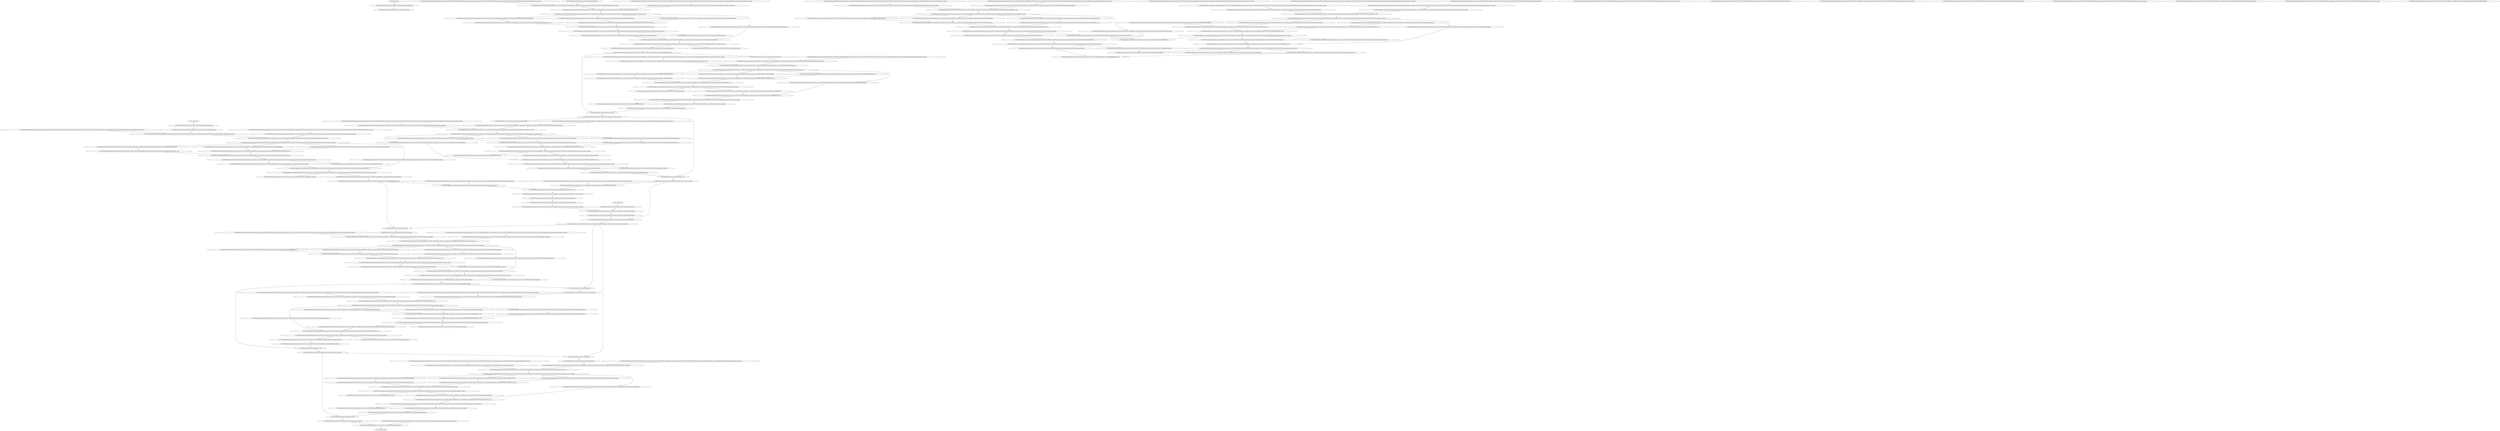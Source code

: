strict digraph  {
"0 /nncf_model_input" [id=0, scope="", type=nncf_model_input];
"1 /nncf_model_input" [id=1, scope="", type=nncf_model_input];
"2 /nncf_model_input" [id=2, scope="", type=nncf_model_input];
"3 GNMT/ResidualRecurrentEncoder[encoder]/NNCFEmbedding[embedder]/embedding" [id=3, scope="GNMT/ResidualRecurrentEncoder[encoder]/NNCFEmbedding[embedder]", type=embedding];
"4 GNMT/ResidualRecurrentEncoder[encoder]/Dropout[dropout]/dropout" [id=4, scope="GNMT/ResidualRecurrentEncoder[encoder]/Dropout[dropout]", type=dropout];
"5 GNMT/ResidualRecurrentEncoder[encoder]/ModuleList[rnn_layers]/NNCF_RNN[0]/StackedRNN[rnn_impl]/ModuleList[inners]/VariableRecurrent[0]/LSTMCellForwardNNCF[cell]/NNCFLinear[input_linear]/ModuleDict[pre_ops]/UpdateWeight[0]/SymmetricQuantizer[op]/symmetric_quantize" [id=5, scope="GNMT/ResidualRecurrentEncoder[encoder]/ModuleList[rnn_layers]/NNCF_RNN[0]/StackedRNN[rnn_impl]/ModuleList[inners]/VariableRecurrent[0]/LSTMCellForwardNNCF[cell]/NNCFLinear[input_linear]/ModuleDict[pre_ops]/UpdateWeight[0]/SymmetricQuantizer[op]", type=symmetric_quantize];
"6 GNMT/ResidualRecurrentEncoder[encoder]/ModuleList[rnn_layers]/NNCF_RNN[0]/StackedRNN[rnn_impl]/ModuleList[inners]/VariableRecurrent[0]/LSTMCellForwardNNCF[cell]/NNCFLinear[input_linear]/linear" [id=6, scope="GNMT/ResidualRecurrentEncoder[encoder]/ModuleList[rnn_layers]/NNCF_RNN[0]/StackedRNN[rnn_impl]/ModuleList[inners]/VariableRecurrent[0]/LSTMCellForwardNNCF[cell]/NNCFLinear[input_linear]", type=linear];
"7 GNMT/ResidualRecurrentEncoder[encoder]/ModuleList[rnn_layers]/NNCF_RNN[0]/StackedRNN[rnn_impl]/ModuleList[inners]/VariableRecurrent[0]/LSTMCellForwardNNCF[cell]/NNCFLinear[input_linear]/SymmetricQuantizer/symmetric_quantize" [id=7, scope="GNMT/ResidualRecurrentEncoder[encoder]/ModuleList[rnn_layers]/NNCF_RNN[0]/StackedRNN[rnn_impl]/ModuleList[inners]/VariableRecurrent[0]/LSTMCellForwardNNCF[cell]/NNCFLinear[input_linear]/SymmetricQuantizer", type=symmetric_quantize];
"8 GNMT/ResidualRecurrentEncoder[encoder]/ModuleList[rnn_layers]/NNCF_RNN[0]/StackedRNN[rnn_impl]/ModuleList[inners]/VariableRecurrent[0]/LSTMCellForwardNNCF[cell]/NNCFLinear[hidden_linear]/ModuleDict[pre_ops]/UpdateWeight[0]/SymmetricQuantizer[op]/symmetric_quantize" [id=8, scope="GNMT/ResidualRecurrentEncoder[encoder]/ModuleList[rnn_layers]/NNCF_RNN[0]/StackedRNN[rnn_impl]/ModuleList[inners]/VariableRecurrent[0]/LSTMCellForwardNNCF[cell]/NNCFLinear[hidden_linear]/ModuleDict[pre_ops]/UpdateWeight[0]/SymmetricQuantizer[op]", type=symmetric_quantize];
"9 GNMT/ResidualRecurrentEncoder[encoder]/ModuleList[rnn_layers]/NNCF_RNN[0]/StackedRNN[rnn_impl]/ModuleList[inners]/VariableRecurrent[0]/LSTMCellForwardNNCF[cell]/NNCFLinear[hidden_linear]/linear" [id=9, scope="GNMT/ResidualRecurrentEncoder[encoder]/ModuleList[rnn_layers]/NNCF_RNN[0]/StackedRNN[rnn_impl]/ModuleList[inners]/VariableRecurrent[0]/LSTMCellForwardNNCF[cell]/NNCFLinear[hidden_linear]", type=linear];
"10 GNMT/ResidualRecurrentEncoder[encoder]/ModuleList[rnn_layers]/NNCF_RNN[0]/StackedRNN[rnn_impl]/ModuleList[inners]/VariableRecurrent[0]/LSTMCellForwardNNCF[cell]/NNCFLinear[hidden_linear]/SymmetricQuantizer/symmetric_quantize" [id=10, scope="GNMT/ResidualRecurrentEncoder[encoder]/ModuleList[rnn_layers]/NNCF_RNN[0]/StackedRNN[rnn_impl]/ModuleList[inners]/VariableRecurrent[0]/LSTMCellForwardNNCF[cell]/NNCFLinear[hidden_linear]/SymmetricQuantizer", type=symmetric_quantize];
"11 GNMT/ResidualRecurrentEncoder[encoder]/ModuleList[rnn_layers]/NNCF_RNN[0]/StackedRNN[rnn_impl]/ModuleList[inners]/VariableRecurrent[0]/LSTMCellForwardNNCF[cell]/__add__" [id=11, scope="GNMT/ResidualRecurrentEncoder[encoder]/ModuleList[rnn_layers]/NNCF_RNN[0]/StackedRNN[rnn_impl]/ModuleList[inners]/VariableRecurrent[0]/LSTMCellForwardNNCF[cell]", type=__add__];
"12 GNMT/ResidualRecurrentEncoder[encoder]/ModuleList[rnn_layers]/NNCF_RNN[0]/StackedRNN[rnn_impl]/ModuleList[inners]/VariableRecurrent[0]/LSTMCellForwardNNCF[cell]/SymmetricQuantizer/symmetric_quantize" [id=12, scope="GNMT/ResidualRecurrentEncoder[encoder]/ModuleList[rnn_layers]/NNCF_RNN[0]/StackedRNN[rnn_impl]/ModuleList[inners]/VariableRecurrent[0]/LSTMCellForwardNNCF[cell]/SymmetricQuantizer", type=symmetric_quantize];
"13 GNMT/ResidualRecurrentEncoder[encoder]/ModuleList[rnn_layers]/NNCF_RNN[0]/StackedRNN[rnn_impl]/ModuleList[inners]/VariableRecurrent[0]/LSTMCellForwardNNCF[cell]/sigmoid" [id=13, scope="GNMT/ResidualRecurrentEncoder[encoder]/ModuleList[rnn_layers]/NNCF_RNN[0]/StackedRNN[rnn_impl]/ModuleList[inners]/VariableRecurrent[0]/LSTMCellForwardNNCF[cell]", type=sigmoid];
"14 GNMT/ResidualRecurrentEncoder[encoder]/ModuleList[rnn_layers]/NNCF_RNN[0]/StackedRNN[rnn_impl]/ModuleList[inners]/VariableRecurrent[0]/LSTMCellForwardNNCF[cell]/SymmetricQuantizer/symmetric_quantize" [id=14, scope="GNMT/ResidualRecurrentEncoder[encoder]/ModuleList[rnn_layers]/NNCF_RNN[0]/StackedRNN[rnn_impl]/ModuleList[inners]/VariableRecurrent[0]/LSTMCellForwardNNCF[cell]/SymmetricQuantizer", type=symmetric_quantize];
"15 GNMT/ResidualRecurrentEncoder[encoder]/ModuleList[rnn_layers]/NNCF_RNN[0]/StackedRNN[rnn_impl]/ModuleList[inners]/VariableRecurrent[0]/LSTMCellForwardNNCF[cell]/sigmoid" [id=15, scope="GNMT/ResidualRecurrentEncoder[encoder]/ModuleList[rnn_layers]/NNCF_RNN[0]/StackedRNN[rnn_impl]/ModuleList[inners]/VariableRecurrent[0]/LSTMCellForwardNNCF[cell]", type=sigmoid];
"16 GNMT/ResidualRecurrentEncoder[encoder]/ModuleList[rnn_layers]/NNCF_RNN[0]/StackedRNN[rnn_impl]/ModuleList[inners]/VariableRecurrent[0]/LSTMCellForwardNNCF[cell]/SymmetricQuantizer/symmetric_quantize" [id=16, scope="GNMT/ResidualRecurrentEncoder[encoder]/ModuleList[rnn_layers]/NNCF_RNN[0]/StackedRNN[rnn_impl]/ModuleList[inners]/VariableRecurrent[0]/LSTMCellForwardNNCF[cell]/SymmetricQuantizer", type=symmetric_quantize];
"17 GNMT/ResidualRecurrentEncoder[encoder]/ModuleList[rnn_layers]/NNCF_RNN[0]/StackedRNN[rnn_impl]/ModuleList[inners]/VariableRecurrent[0]/LSTMCellForwardNNCF[cell]/tanh" [id=17, scope="GNMT/ResidualRecurrentEncoder[encoder]/ModuleList[rnn_layers]/NNCF_RNN[0]/StackedRNN[rnn_impl]/ModuleList[inners]/VariableRecurrent[0]/LSTMCellForwardNNCF[cell]", type=tanh];
"18 GNMT/ResidualRecurrentEncoder[encoder]/ModuleList[rnn_layers]/NNCF_RNN[0]/StackedRNN[rnn_impl]/ModuleList[inners]/VariableRecurrent[0]/LSTMCellForwardNNCF[cell]/SymmetricQuantizer/symmetric_quantize" [id=18, scope="GNMT/ResidualRecurrentEncoder[encoder]/ModuleList[rnn_layers]/NNCF_RNN[0]/StackedRNN[rnn_impl]/ModuleList[inners]/VariableRecurrent[0]/LSTMCellForwardNNCF[cell]/SymmetricQuantizer", type=symmetric_quantize];
"19 GNMT/ResidualRecurrentEncoder[encoder]/ModuleList[rnn_layers]/NNCF_RNN[0]/StackedRNN[rnn_impl]/ModuleList[inners]/VariableRecurrent[0]/LSTMCellForwardNNCF[cell]/tanh" [id=19, scope="GNMT/ResidualRecurrentEncoder[encoder]/ModuleList[rnn_layers]/NNCF_RNN[0]/StackedRNN[rnn_impl]/ModuleList[inners]/VariableRecurrent[0]/LSTMCellForwardNNCF[cell]", type=tanh];
"20 GNMT/ResidualRecurrentEncoder[encoder]/ModuleList[rnn_layers]/NNCF_RNN[0]/StackedRNN[rnn_impl]/ModuleList[inners]/VariableRecurrent[0]/LSTMCellForwardNNCF[cell]/__mul__" [id=20, scope="GNMT/ResidualRecurrentEncoder[encoder]/ModuleList[rnn_layers]/NNCF_RNN[0]/StackedRNN[rnn_impl]/ModuleList[inners]/VariableRecurrent[0]/LSTMCellForwardNNCF[cell]", type=__mul__];
"21 GNMT/ResidualRecurrentEncoder[encoder]/ModuleList[rnn_layers]/NNCF_RNN[0]/StackedRNN[rnn_impl]/ModuleList[inners]/VariableRecurrent[0]/LSTMCellForwardNNCF[cell]/SymmetricQuantizer/symmetric_quantize" [id=21, scope="GNMT/ResidualRecurrentEncoder[encoder]/ModuleList[rnn_layers]/NNCF_RNN[0]/StackedRNN[rnn_impl]/ModuleList[inners]/VariableRecurrent[0]/LSTMCellForwardNNCF[cell]/SymmetricQuantizer", type=symmetric_quantize];
"22 GNMT/ResidualRecurrentEncoder[encoder]/ModuleList[rnn_layers]/NNCF_RNN[0]/StackedRNN[rnn_impl]/ModuleList[inners]/VariableRecurrent[0]/cat" [id=22, scope="GNMT/ResidualRecurrentEncoder[encoder]/ModuleList[rnn_layers]/NNCF_RNN[0]/StackedRNN[rnn_impl]/ModuleList[inners]/VariableRecurrent[0]", type=cat];
"23 GNMT/ResidualRecurrentEncoder[encoder]/ModuleList[rnn_layers]/NNCF_RNN[0]/StackedRNN[rnn_impl]/ModuleList[inners]/VariableRecurrent[0]/cat" [id=23, scope="GNMT/ResidualRecurrentEncoder[encoder]/ModuleList[rnn_layers]/NNCF_RNN[0]/StackedRNN[rnn_impl]/ModuleList[inners]/VariableRecurrent[0]", type=cat];
"24 GNMT/ResidualRecurrentEncoder[encoder]/ModuleList[rnn_layers]/NNCF_RNN[0]/StackedRNN[rnn_impl]/ModuleList[inners]/VariableRecurrent[0]/cat" [id=24, scope="GNMT/ResidualRecurrentEncoder[encoder]/ModuleList[rnn_layers]/NNCF_RNN[0]/StackedRNN[rnn_impl]/ModuleList[inners]/VariableRecurrent[0]", type=cat];
"25 GNMT/ResidualRecurrentEncoder[encoder]/ModuleList[rnn_layers]/NNCF_RNN[0]/StackedRNN[rnn_impl]/ModuleList[inners]/VariableRecurrentReverse[1]/LSTMCellForwardNNCF[cell]/NNCFLinear[input_linear]/ModuleDict[pre_ops]/UpdateWeight[0]/SymmetricQuantizer[op]/symmetric_quantize" [id=25, scope="GNMT/ResidualRecurrentEncoder[encoder]/ModuleList[rnn_layers]/NNCF_RNN[0]/StackedRNN[rnn_impl]/ModuleList[inners]/VariableRecurrentReverse[1]/LSTMCellForwardNNCF[cell]/NNCFLinear[input_linear]/ModuleDict[pre_ops]/UpdateWeight[0]/SymmetricQuantizer[op]", type=symmetric_quantize];
"26 GNMT/ResidualRecurrentEncoder[encoder]/ModuleList[rnn_layers]/NNCF_RNN[0]/StackedRNN[rnn_impl]/ModuleList[inners]/VariableRecurrentReverse[1]/LSTMCellForwardNNCF[cell]/NNCFLinear[input_linear]/linear" [id=26, scope="GNMT/ResidualRecurrentEncoder[encoder]/ModuleList[rnn_layers]/NNCF_RNN[0]/StackedRNN[rnn_impl]/ModuleList[inners]/VariableRecurrentReverse[1]/LSTMCellForwardNNCF[cell]/NNCFLinear[input_linear]", type=linear];
"27 GNMT/ResidualRecurrentEncoder[encoder]/ModuleList[rnn_layers]/NNCF_RNN[0]/StackedRNN[rnn_impl]/ModuleList[inners]/VariableRecurrentReverse[1]/LSTMCellForwardNNCF[cell]/NNCFLinear[hidden_linear]/ModuleDict[pre_ops]/UpdateWeight[0]/SymmetricQuantizer[op]/symmetric_quantize" [id=27, scope="GNMT/ResidualRecurrentEncoder[encoder]/ModuleList[rnn_layers]/NNCF_RNN[0]/StackedRNN[rnn_impl]/ModuleList[inners]/VariableRecurrentReverse[1]/LSTMCellForwardNNCF[cell]/NNCFLinear[hidden_linear]/ModuleDict[pre_ops]/UpdateWeight[0]/SymmetricQuantizer[op]", type=symmetric_quantize];
"28 GNMT/ResidualRecurrentEncoder[encoder]/ModuleList[rnn_layers]/NNCF_RNN[0]/StackedRNN[rnn_impl]/ModuleList[inners]/VariableRecurrentReverse[1]/LSTMCellForwardNNCF[cell]/NNCFLinear[hidden_linear]/linear" [id=28, scope="GNMT/ResidualRecurrentEncoder[encoder]/ModuleList[rnn_layers]/NNCF_RNN[0]/StackedRNN[rnn_impl]/ModuleList[inners]/VariableRecurrentReverse[1]/LSTMCellForwardNNCF[cell]/NNCFLinear[hidden_linear]", type=linear];
"29 GNMT/ResidualRecurrentEncoder[encoder]/ModuleList[rnn_layers]/NNCF_RNN[0]/StackedRNN[rnn_impl]/ModuleList[inners]/VariableRecurrentReverse[1]/LSTMCellForwardNNCF[cell]/__add__" [id=29, scope="GNMT/ResidualRecurrentEncoder[encoder]/ModuleList[rnn_layers]/NNCF_RNN[0]/StackedRNN[rnn_impl]/ModuleList[inners]/VariableRecurrentReverse[1]/LSTMCellForwardNNCF[cell]", type=__add__];
"30 GNMT/ResidualRecurrentEncoder[encoder]/ModuleList[rnn_layers]/NNCF_RNN[0]/StackedRNN[rnn_impl]/ModuleList[inners]/VariableRecurrentReverse[1]/LSTMCellForwardNNCF[cell]/SymmetricQuantizer/symmetric_quantize" [id=30, scope="GNMT/ResidualRecurrentEncoder[encoder]/ModuleList[rnn_layers]/NNCF_RNN[0]/StackedRNN[rnn_impl]/ModuleList[inners]/VariableRecurrentReverse[1]/LSTMCellForwardNNCF[cell]/SymmetricQuantizer", type=symmetric_quantize];
"31 GNMT/ResidualRecurrentEncoder[encoder]/ModuleList[rnn_layers]/NNCF_RNN[0]/StackedRNN[rnn_impl]/ModuleList[inners]/VariableRecurrentReverse[1]/LSTMCellForwardNNCF[cell]/sigmoid" [id=31, scope="GNMT/ResidualRecurrentEncoder[encoder]/ModuleList[rnn_layers]/NNCF_RNN[0]/StackedRNN[rnn_impl]/ModuleList[inners]/VariableRecurrentReverse[1]/LSTMCellForwardNNCF[cell]", type=sigmoid];
"32 GNMT/ResidualRecurrentEncoder[encoder]/ModuleList[rnn_layers]/NNCF_RNN[0]/StackedRNN[rnn_impl]/ModuleList[inners]/VariableRecurrentReverse[1]/LSTMCellForwardNNCF[cell]/sigmoid" [id=32, scope="GNMT/ResidualRecurrentEncoder[encoder]/ModuleList[rnn_layers]/NNCF_RNN[0]/StackedRNN[rnn_impl]/ModuleList[inners]/VariableRecurrentReverse[1]/LSTMCellForwardNNCF[cell]", type=sigmoid];
"33 GNMT/ResidualRecurrentEncoder[encoder]/ModuleList[rnn_layers]/NNCF_RNN[0]/StackedRNN[rnn_impl]/ModuleList[inners]/VariableRecurrentReverse[1]/LSTMCellForwardNNCF[cell]/tanh" [id=33, scope="GNMT/ResidualRecurrentEncoder[encoder]/ModuleList[rnn_layers]/NNCF_RNN[0]/StackedRNN[rnn_impl]/ModuleList[inners]/VariableRecurrentReverse[1]/LSTMCellForwardNNCF[cell]", type=tanh];
"34 GNMT/ResidualRecurrentEncoder[encoder]/ModuleList[rnn_layers]/NNCF_RNN[0]/StackedRNN[rnn_impl]/ModuleList[inners]/VariableRecurrentReverse[1]/LSTMCellForwardNNCF[cell]/sigmoid" [id=34, scope="GNMT/ResidualRecurrentEncoder[encoder]/ModuleList[rnn_layers]/NNCF_RNN[0]/StackedRNN[rnn_impl]/ModuleList[inners]/VariableRecurrentReverse[1]/LSTMCellForwardNNCF[cell]", type=sigmoid];
"35 GNMT/ResidualRecurrentEncoder[encoder]/ModuleList[rnn_layers]/NNCF_RNN[0]/StackedRNN[rnn_impl]/ModuleList[inners]/VariableRecurrentReverse[1]/LSTMCellForwardNNCF[cell]/__mul__" [id=35, scope="GNMT/ResidualRecurrentEncoder[encoder]/ModuleList[rnn_layers]/NNCF_RNN[0]/StackedRNN[rnn_impl]/ModuleList[inners]/VariableRecurrentReverse[1]/LSTMCellForwardNNCF[cell]", type=__mul__];
"36 GNMT/ResidualRecurrentEncoder[encoder]/ModuleList[rnn_layers]/NNCF_RNN[0]/StackedRNN[rnn_impl]/ModuleList[inners]/VariableRecurrentReverse[1]/LSTMCellForwardNNCF[cell]/__mul__" [id=36, scope="GNMT/ResidualRecurrentEncoder[encoder]/ModuleList[rnn_layers]/NNCF_RNN[0]/StackedRNN[rnn_impl]/ModuleList[inners]/VariableRecurrentReverse[1]/LSTMCellForwardNNCF[cell]", type=__mul__];
"37 GNMT/ResidualRecurrentEncoder[encoder]/ModuleList[rnn_layers]/NNCF_RNN[0]/StackedRNN[rnn_impl]/ModuleList[inners]/VariableRecurrentReverse[1]/LSTMCellForwardNNCF[cell]/__add__" [id=37, scope="GNMT/ResidualRecurrentEncoder[encoder]/ModuleList[rnn_layers]/NNCF_RNN[0]/StackedRNN[rnn_impl]/ModuleList[inners]/VariableRecurrentReverse[1]/LSTMCellForwardNNCF[cell]", type=__add__];
"38 GNMT/ResidualRecurrentEncoder[encoder]/ModuleList[rnn_layers]/NNCF_RNN[0]/StackedRNN[rnn_impl]/ModuleList[inners]/VariableRecurrentReverse[1]/LSTMCellForwardNNCF[cell]/SymmetricQuantizer/symmetric_quantize" [id=38, scope="GNMT/ResidualRecurrentEncoder[encoder]/ModuleList[rnn_layers]/NNCF_RNN[0]/StackedRNN[rnn_impl]/ModuleList[inners]/VariableRecurrentReverse[1]/LSTMCellForwardNNCF[cell]/SymmetricQuantizer", type=symmetric_quantize];
"39 GNMT/ResidualRecurrentEncoder[encoder]/ModuleList[rnn_layers]/NNCF_RNN[0]/StackedRNN[rnn_impl]/ModuleList[inners]/VariableRecurrentReverse[1]/LSTMCellForwardNNCF[cell]/tanh" [id=39, scope="GNMT/ResidualRecurrentEncoder[encoder]/ModuleList[rnn_layers]/NNCF_RNN[0]/StackedRNN[rnn_impl]/ModuleList[inners]/VariableRecurrentReverse[1]/LSTMCellForwardNNCF[cell]", type=tanh];
"40 GNMT/ResidualRecurrentEncoder[encoder]/ModuleList[rnn_layers]/NNCF_RNN[0]/StackedRNN[rnn_impl]/ModuleList[inners]/VariableRecurrentReverse[1]/LSTMCellForwardNNCF[cell]/__mul__" [id=40, scope="GNMT/ResidualRecurrentEncoder[encoder]/ModuleList[rnn_layers]/NNCF_RNN[0]/StackedRNN[rnn_impl]/ModuleList[inners]/VariableRecurrentReverse[1]/LSTMCellForwardNNCF[cell]", type=__mul__];
"41 GNMT/ResidualRecurrentEncoder[encoder]/ModuleList[rnn_layers]/NNCF_RNN[0]/StackedRNN[rnn_impl]/ModuleList[inners]/VariableRecurrentReverse[1]/LSTMCellForwardNNCF[cell]/SymmetricQuantizer/symmetric_quantize" [id=41, scope="GNMT/ResidualRecurrentEncoder[encoder]/ModuleList[rnn_layers]/NNCF_RNN[0]/StackedRNN[rnn_impl]/ModuleList[inners]/VariableRecurrentReverse[1]/LSTMCellForwardNNCF[cell]/SymmetricQuantizer", type=symmetric_quantize];
"42 GNMT/ResidualRecurrentEncoder[encoder]/ModuleList[rnn_layers]/NNCF_RNN[0]/StackedRNN[rnn_impl]/ModuleList[inners]/VariableRecurrentReverse[1]/ReverseResetPoint/cat" [id=42, scope="GNMT/ResidualRecurrentEncoder[encoder]/ModuleList[rnn_layers]/NNCF_RNN[0]/StackedRNN[rnn_impl]/ModuleList[inners]/VariableRecurrentReverse[1]/ReverseResetPoint", type=cat];
"43 GNMT/ResidualRecurrentEncoder[encoder]/ModuleList[rnn_layers]/NNCF_RNN[0]/StackedRNN[rnn_impl]/ModuleList[inners]/VariableRecurrentReverse[1]/ReverseResetPoint/cat" [id=43, scope="GNMT/ResidualRecurrentEncoder[encoder]/ModuleList[rnn_layers]/NNCF_RNN[0]/StackedRNN[rnn_impl]/ModuleList[inners]/VariableRecurrentReverse[1]/ReverseResetPoint", type=cat];
"44 GNMT/ResidualRecurrentEncoder[encoder]/ModuleList[rnn_layers]/NNCF_RNN[0]/StackedRNN[rnn_impl]/ModuleList[inners]/VariableRecurrentReverse[1]/cat" [id=44, scope="GNMT/ResidualRecurrentEncoder[encoder]/ModuleList[rnn_layers]/NNCF_RNN[0]/StackedRNN[rnn_impl]/ModuleList[inners]/VariableRecurrentReverse[1]", type=cat];
"45 GNMT/ResidualRecurrentEncoder[encoder]/ModuleList[rnn_layers]/NNCF_RNN[0]/StackedRNN[rnn_impl]/StackedRNNResetPoint/cat" [id=45, scope="GNMT/ResidualRecurrentEncoder[encoder]/ModuleList[rnn_layers]/NNCF_RNN[0]/StackedRNN[rnn_impl]/StackedRNNResetPoint", type=cat];
"46 GNMT/ResidualRecurrentEncoder[encoder]/ModuleList[rnn_layers]/NNCF_RNN[0]/StackedRNN[rnn_impl]/cat" [id=46, scope="GNMT/ResidualRecurrentEncoder[encoder]/ModuleList[rnn_layers]/NNCF_RNN[0]/StackedRNN[rnn_impl]", type=cat];
"47 GNMT/ResidualRecurrentEncoder[encoder]/ModuleList[rnn_layers]/NNCF_RNN[0]/StackedRNN[rnn_impl]/cat" [id=47, scope="GNMT/ResidualRecurrentEncoder[encoder]/ModuleList[rnn_layers]/NNCF_RNN[0]/StackedRNN[rnn_impl]", type=cat];
"48 GNMT/ResidualRecurrentEncoder[encoder]/Dropout[dropout]/dropout" [id=48, scope="GNMT/ResidualRecurrentEncoder[encoder]/Dropout[dropout]", type=dropout];
"49 GNMT/ResidualRecurrentEncoder[encoder]/ModuleList[rnn_layers]/NNCF_RNN[1]/StackedRNN[rnn_impl]/ModuleList[inners]/Recurrent[0]/LSTMCellForwardNNCF[cell]/NNCFLinear[input_linear]/ModuleDict[pre_ops]/UpdateWeight[0]/SymmetricQuantizer[op]/symmetric_quantize" [id=49, scope="GNMT/ResidualRecurrentEncoder[encoder]/ModuleList[rnn_layers]/NNCF_RNN[1]/StackedRNN[rnn_impl]/ModuleList[inners]/Recurrent[0]/LSTMCellForwardNNCF[cell]/NNCFLinear[input_linear]/ModuleDict[pre_ops]/UpdateWeight[0]/SymmetricQuantizer[op]", type=symmetric_quantize];
"50 GNMT/ResidualRecurrentEncoder[encoder]/ModuleList[rnn_layers]/NNCF_RNN[1]/StackedRNN[rnn_impl]/ModuleList[inners]/Recurrent[0]/LSTMCellForwardNNCF[cell]/NNCFLinear[input_linear]/linear" [id=50, scope="GNMT/ResidualRecurrentEncoder[encoder]/ModuleList[rnn_layers]/NNCF_RNN[1]/StackedRNN[rnn_impl]/ModuleList[inners]/Recurrent[0]/LSTMCellForwardNNCF[cell]/NNCFLinear[input_linear]", type=linear];
"51 GNMT/ResidualRecurrentEncoder[encoder]/ModuleList[rnn_layers]/NNCF_RNN[1]/StackedRNN[rnn_impl]/ModuleList[inners]/Recurrent[0]/LSTMCellForwardNNCF[cell]/NNCFLinear[hidden_linear]/ModuleDict[pre_ops]/UpdateWeight[0]/SymmetricQuantizer[op]/symmetric_quantize" [id=51, scope="GNMT/ResidualRecurrentEncoder[encoder]/ModuleList[rnn_layers]/NNCF_RNN[1]/StackedRNN[rnn_impl]/ModuleList[inners]/Recurrent[0]/LSTMCellForwardNNCF[cell]/NNCFLinear[hidden_linear]/ModuleDict[pre_ops]/UpdateWeight[0]/SymmetricQuantizer[op]", type=symmetric_quantize];
"52 GNMT/ResidualRecurrentEncoder[encoder]/ModuleList[rnn_layers]/NNCF_RNN[1]/StackedRNN[rnn_impl]/ModuleList[inners]/Recurrent[0]/LSTMCellForwardNNCF[cell]/NNCFLinear[hidden_linear]/linear" [id=52, scope="GNMT/ResidualRecurrentEncoder[encoder]/ModuleList[rnn_layers]/NNCF_RNN[1]/StackedRNN[rnn_impl]/ModuleList[inners]/Recurrent[0]/LSTMCellForwardNNCF[cell]/NNCFLinear[hidden_linear]", type=linear];
"53 GNMT/ResidualRecurrentEncoder[encoder]/ModuleList[rnn_layers]/NNCF_RNN[1]/StackedRNN[rnn_impl]/ModuleList[inners]/Recurrent[0]/LSTMCellForwardNNCF[cell]/__add__" [id=53, scope="GNMT/ResidualRecurrentEncoder[encoder]/ModuleList[rnn_layers]/NNCF_RNN[1]/StackedRNN[rnn_impl]/ModuleList[inners]/Recurrent[0]/LSTMCellForwardNNCF[cell]", type=__add__];
"54 GNMT/ResidualRecurrentEncoder[encoder]/ModuleList[rnn_layers]/NNCF_RNN[1]/StackedRNN[rnn_impl]/ModuleList[inners]/Recurrent[0]/LSTMCellForwardNNCF[cell]/SymmetricQuantizer/symmetric_quantize" [id=54, scope="GNMT/ResidualRecurrentEncoder[encoder]/ModuleList[rnn_layers]/NNCF_RNN[1]/StackedRNN[rnn_impl]/ModuleList[inners]/Recurrent[0]/LSTMCellForwardNNCF[cell]/SymmetricQuantizer", type=symmetric_quantize];
"55 GNMT/ResidualRecurrentEncoder[encoder]/ModuleList[rnn_layers]/NNCF_RNN[1]/StackedRNN[rnn_impl]/ModuleList[inners]/Recurrent[0]/LSTMCellForwardNNCF[cell]/sigmoid" [id=55, scope="GNMT/ResidualRecurrentEncoder[encoder]/ModuleList[rnn_layers]/NNCF_RNN[1]/StackedRNN[rnn_impl]/ModuleList[inners]/Recurrent[0]/LSTMCellForwardNNCF[cell]", type=sigmoid];
"56 GNMT/ResidualRecurrentEncoder[encoder]/ModuleList[rnn_layers]/NNCF_RNN[1]/StackedRNN[rnn_impl]/ModuleList[inners]/Recurrent[0]/LSTMCellForwardNNCF[cell]/sigmoid" [id=56, scope="GNMT/ResidualRecurrentEncoder[encoder]/ModuleList[rnn_layers]/NNCF_RNN[1]/StackedRNN[rnn_impl]/ModuleList[inners]/Recurrent[0]/LSTMCellForwardNNCF[cell]", type=sigmoid];
"57 GNMT/ResidualRecurrentEncoder[encoder]/ModuleList[rnn_layers]/NNCF_RNN[1]/StackedRNN[rnn_impl]/ModuleList[inners]/Recurrent[0]/LSTMCellForwardNNCF[cell]/tanh" [id=57, scope="GNMT/ResidualRecurrentEncoder[encoder]/ModuleList[rnn_layers]/NNCF_RNN[1]/StackedRNN[rnn_impl]/ModuleList[inners]/Recurrent[0]/LSTMCellForwardNNCF[cell]", type=tanh];
"58 GNMT/ResidualRecurrentEncoder[encoder]/ModuleList[rnn_layers]/NNCF_RNN[1]/StackedRNN[rnn_impl]/ModuleList[inners]/Recurrent[0]/LSTMCellForwardNNCF[cell]/sigmoid" [id=58, scope="GNMT/ResidualRecurrentEncoder[encoder]/ModuleList[rnn_layers]/NNCF_RNN[1]/StackedRNN[rnn_impl]/ModuleList[inners]/Recurrent[0]/LSTMCellForwardNNCF[cell]", type=sigmoid];
"59 GNMT/ResidualRecurrentEncoder[encoder]/ModuleList[rnn_layers]/NNCF_RNN[1]/StackedRNN[rnn_impl]/ModuleList[inners]/Recurrent[0]/LSTMCellForwardNNCF[cell]/__mul__" [id=59, scope="GNMT/ResidualRecurrentEncoder[encoder]/ModuleList[rnn_layers]/NNCF_RNN[1]/StackedRNN[rnn_impl]/ModuleList[inners]/Recurrent[0]/LSTMCellForwardNNCF[cell]", type=__mul__];
"60 GNMT/ResidualRecurrentEncoder[encoder]/ModuleList[rnn_layers]/NNCF_RNN[1]/StackedRNN[rnn_impl]/ModuleList[inners]/Recurrent[0]/LSTMCellForwardNNCF[cell]/__mul__" [id=60, scope="GNMT/ResidualRecurrentEncoder[encoder]/ModuleList[rnn_layers]/NNCF_RNN[1]/StackedRNN[rnn_impl]/ModuleList[inners]/Recurrent[0]/LSTMCellForwardNNCF[cell]", type=__mul__];
"61 GNMT/ResidualRecurrentEncoder[encoder]/ModuleList[rnn_layers]/NNCF_RNN[1]/StackedRNN[rnn_impl]/ModuleList[inners]/Recurrent[0]/LSTMCellForwardNNCF[cell]/__add__" [id=61, scope="GNMT/ResidualRecurrentEncoder[encoder]/ModuleList[rnn_layers]/NNCF_RNN[1]/StackedRNN[rnn_impl]/ModuleList[inners]/Recurrent[0]/LSTMCellForwardNNCF[cell]", type=__add__];
"62 GNMT/ResidualRecurrentEncoder[encoder]/ModuleList[rnn_layers]/NNCF_RNN[1]/StackedRNN[rnn_impl]/ModuleList[inners]/Recurrent[0]/LSTMCellForwardNNCF[cell]/SymmetricQuantizer/symmetric_quantize" [id=62, scope="GNMT/ResidualRecurrentEncoder[encoder]/ModuleList[rnn_layers]/NNCF_RNN[1]/StackedRNN[rnn_impl]/ModuleList[inners]/Recurrent[0]/LSTMCellForwardNNCF[cell]/SymmetricQuantizer", type=symmetric_quantize];
"63 GNMT/ResidualRecurrentEncoder[encoder]/ModuleList[rnn_layers]/NNCF_RNN[1]/StackedRNN[rnn_impl]/ModuleList[inners]/Recurrent[0]/LSTMCellForwardNNCF[cell]/tanh" [id=63, scope="GNMT/ResidualRecurrentEncoder[encoder]/ModuleList[rnn_layers]/NNCF_RNN[1]/StackedRNN[rnn_impl]/ModuleList[inners]/Recurrent[0]/LSTMCellForwardNNCF[cell]", type=tanh];
"64 GNMT/ResidualRecurrentEncoder[encoder]/ModuleList[rnn_layers]/NNCF_RNN[1]/StackedRNN[rnn_impl]/ModuleList[inners]/Recurrent[0]/LSTMCellForwardNNCF[cell]/__mul__" [id=64, scope="GNMT/ResidualRecurrentEncoder[encoder]/ModuleList[rnn_layers]/NNCF_RNN[1]/StackedRNN[rnn_impl]/ModuleList[inners]/Recurrent[0]/LSTMCellForwardNNCF[cell]", type=__mul__];
"65 GNMT/ResidualRecurrentEncoder[encoder]/ModuleList[rnn_layers]/NNCF_RNN[1]/StackedRNN[rnn_impl]/ModuleList[inners]/Recurrent[0]/LSTMCellForwardNNCF[cell]/SymmetricQuantizer/symmetric_quantize" [id=65, scope="GNMT/ResidualRecurrentEncoder[encoder]/ModuleList[rnn_layers]/NNCF_RNN[1]/StackedRNN[rnn_impl]/ModuleList[inners]/Recurrent[0]/LSTMCellForwardNNCF[cell]/SymmetricQuantizer", type=symmetric_quantize];
"66 GNMT/ResidualRecurrentEncoder[encoder]/ModuleList[rnn_layers]/NNCF_RNN[1]/StackedRNN[rnn_impl]/ModuleList[inners]/Recurrent[0]/cat" [id=66, scope="GNMT/ResidualRecurrentEncoder[encoder]/ModuleList[rnn_layers]/NNCF_RNN[1]/StackedRNN[rnn_impl]/ModuleList[inners]/Recurrent[0]", type=cat];
"67 GNMT/ResidualRecurrentEncoder[encoder]/ModuleList[rnn_layers]/NNCF_RNN[1]/StackedRNN[rnn_impl]/StackedRNNResetPoint/cat" [id=67, scope="GNMT/ResidualRecurrentEncoder[encoder]/ModuleList[rnn_layers]/NNCF_RNN[1]/StackedRNN[rnn_impl]/StackedRNNResetPoint", type=cat];
"68 GNMT/ResidualRecurrentEncoder[encoder]/ModuleList[rnn_layers]/NNCF_RNN[1]/StackedRNN[rnn_impl]/cat" [id=68, scope="GNMT/ResidualRecurrentEncoder[encoder]/ModuleList[rnn_layers]/NNCF_RNN[1]/StackedRNN[rnn_impl]", type=cat];
"69 GNMT/ResidualRecurrentEncoder[encoder]/ModuleList[rnn_layers]/NNCF_RNN[1]/StackedRNN[rnn_impl]/cat" [id=69, scope="GNMT/ResidualRecurrentEncoder[encoder]/ModuleList[rnn_layers]/NNCF_RNN[1]/StackedRNN[rnn_impl]", type=cat];
"70 GNMT/ResidualRecurrentEncoder[encoder]/Dropout[dropout]/dropout" [id=70, scope="GNMT/ResidualRecurrentEncoder[encoder]/Dropout[dropout]", type=dropout];
"71 GNMT/ResidualRecurrentEncoder[encoder]/ModuleList[rnn_layers]/NNCF_RNN[2]/StackedRNN[rnn_impl]/ModuleList[inners]/Recurrent[0]/LSTMCellForwardNNCF[cell]/NNCFLinear[input_linear]/ModuleDict[pre_ops]/UpdateWeight[0]/SymmetricQuantizer[op]/symmetric_quantize" [id=71, scope="GNMT/ResidualRecurrentEncoder[encoder]/ModuleList[rnn_layers]/NNCF_RNN[2]/StackedRNN[rnn_impl]/ModuleList[inners]/Recurrent[0]/LSTMCellForwardNNCF[cell]/NNCFLinear[input_linear]/ModuleDict[pre_ops]/UpdateWeight[0]/SymmetricQuantizer[op]", type=symmetric_quantize];
"72 GNMT/ResidualRecurrentEncoder[encoder]/ModuleList[rnn_layers]/NNCF_RNN[2]/StackedRNN[rnn_impl]/ModuleList[inners]/Recurrent[0]/LSTMCellForwardNNCF[cell]/NNCFLinear[input_linear]/linear" [id=72, scope="GNMT/ResidualRecurrentEncoder[encoder]/ModuleList[rnn_layers]/NNCF_RNN[2]/StackedRNN[rnn_impl]/ModuleList[inners]/Recurrent[0]/LSTMCellForwardNNCF[cell]/NNCFLinear[input_linear]", type=linear];
"73 GNMT/ResidualRecurrentEncoder[encoder]/ModuleList[rnn_layers]/NNCF_RNN[2]/StackedRNN[rnn_impl]/ModuleList[inners]/Recurrent[0]/LSTMCellForwardNNCF[cell]/NNCFLinear[hidden_linear]/ModuleDict[pre_ops]/UpdateWeight[0]/SymmetricQuantizer[op]/symmetric_quantize" [id=73, scope="GNMT/ResidualRecurrentEncoder[encoder]/ModuleList[rnn_layers]/NNCF_RNN[2]/StackedRNN[rnn_impl]/ModuleList[inners]/Recurrent[0]/LSTMCellForwardNNCF[cell]/NNCFLinear[hidden_linear]/ModuleDict[pre_ops]/UpdateWeight[0]/SymmetricQuantizer[op]", type=symmetric_quantize];
"74 GNMT/ResidualRecurrentEncoder[encoder]/ModuleList[rnn_layers]/NNCF_RNN[2]/StackedRNN[rnn_impl]/ModuleList[inners]/Recurrent[0]/LSTMCellForwardNNCF[cell]/NNCFLinear[hidden_linear]/linear" [id=74, scope="GNMT/ResidualRecurrentEncoder[encoder]/ModuleList[rnn_layers]/NNCF_RNN[2]/StackedRNN[rnn_impl]/ModuleList[inners]/Recurrent[0]/LSTMCellForwardNNCF[cell]/NNCFLinear[hidden_linear]", type=linear];
"75 GNMT/ResidualRecurrentEncoder[encoder]/ModuleList[rnn_layers]/NNCF_RNN[2]/StackedRNN[rnn_impl]/ModuleList[inners]/Recurrent[0]/LSTMCellForwardNNCF[cell]/__add__" [id=75, scope="GNMT/ResidualRecurrentEncoder[encoder]/ModuleList[rnn_layers]/NNCF_RNN[2]/StackedRNN[rnn_impl]/ModuleList[inners]/Recurrent[0]/LSTMCellForwardNNCF[cell]", type=__add__];
"76 GNMT/ResidualRecurrentEncoder[encoder]/ModuleList[rnn_layers]/NNCF_RNN[2]/StackedRNN[rnn_impl]/ModuleList[inners]/Recurrent[0]/LSTMCellForwardNNCF[cell]/SymmetricQuantizer/symmetric_quantize" [id=76, scope="GNMT/ResidualRecurrentEncoder[encoder]/ModuleList[rnn_layers]/NNCF_RNN[2]/StackedRNN[rnn_impl]/ModuleList[inners]/Recurrent[0]/LSTMCellForwardNNCF[cell]/SymmetricQuantizer", type=symmetric_quantize];
"77 GNMT/ResidualRecurrentEncoder[encoder]/ModuleList[rnn_layers]/NNCF_RNN[2]/StackedRNN[rnn_impl]/ModuleList[inners]/Recurrent[0]/LSTMCellForwardNNCF[cell]/sigmoid" [id=77, scope="GNMT/ResidualRecurrentEncoder[encoder]/ModuleList[rnn_layers]/NNCF_RNN[2]/StackedRNN[rnn_impl]/ModuleList[inners]/Recurrent[0]/LSTMCellForwardNNCF[cell]", type=sigmoid];
"78 GNMT/ResidualRecurrentEncoder[encoder]/ModuleList[rnn_layers]/NNCF_RNN[2]/StackedRNN[rnn_impl]/ModuleList[inners]/Recurrent[0]/LSTMCellForwardNNCF[cell]/sigmoid" [id=78, scope="GNMT/ResidualRecurrentEncoder[encoder]/ModuleList[rnn_layers]/NNCF_RNN[2]/StackedRNN[rnn_impl]/ModuleList[inners]/Recurrent[0]/LSTMCellForwardNNCF[cell]", type=sigmoid];
"79 GNMT/ResidualRecurrentEncoder[encoder]/ModuleList[rnn_layers]/NNCF_RNN[2]/StackedRNN[rnn_impl]/ModuleList[inners]/Recurrent[0]/LSTMCellForwardNNCF[cell]/tanh" [id=79, scope="GNMT/ResidualRecurrentEncoder[encoder]/ModuleList[rnn_layers]/NNCF_RNN[2]/StackedRNN[rnn_impl]/ModuleList[inners]/Recurrent[0]/LSTMCellForwardNNCF[cell]", type=tanh];
"80 GNMT/ResidualRecurrentEncoder[encoder]/ModuleList[rnn_layers]/NNCF_RNN[2]/StackedRNN[rnn_impl]/ModuleList[inners]/Recurrent[0]/LSTMCellForwardNNCF[cell]/sigmoid" [id=80, scope="GNMT/ResidualRecurrentEncoder[encoder]/ModuleList[rnn_layers]/NNCF_RNN[2]/StackedRNN[rnn_impl]/ModuleList[inners]/Recurrent[0]/LSTMCellForwardNNCF[cell]", type=sigmoid];
"81 GNMT/ResidualRecurrentEncoder[encoder]/ModuleList[rnn_layers]/NNCF_RNN[2]/StackedRNN[rnn_impl]/ModuleList[inners]/Recurrent[0]/LSTMCellForwardNNCF[cell]/__mul__" [id=81, scope="GNMT/ResidualRecurrentEncoder[encoder]/ModuleList[rnn_layers]/NNCF_RNN[2]/StackedRNN[rnn_impl]/ModuleList[inners]/Recurrent[0]/LSTMCellForwardNNCF[cell]", type=__mul__];
"82 GNMT/ResidualRecurrentEncoder[encoder]/ModuleList[rnn_layers]/NNCF_RNN[2]/StackedRNN[rnn_impl]/ModuleList[inners]/Recurrent[0]/LSTMCellForwardNNCF[cell]/__mul__" [id=82, scope="GNMT/ResidualRecurrentEncoder[encoder]/ModuleList[rnn_layers]/NNCF_RNN[2]/StackedRNN[rnn_impl]/ModuleList[inners]/Recurrent[0]/LSTMCellForwardNNCF[cell]", type=__mul__];
"83 GNMT/ResidualRecurrentEncoder[encoder]/ModuleList[rnn_layers]/NNCF_RNN[2]/StackedRNN[rnn_impl]/ModuleList[inners]/Recurrent[0]/LSTMCellForwardNNCF[cell]/__add__" [id=83, scope="GNMT/ResidualRecurrentEncoder[encoder]/ModuleList[rnn_layers]/NNCF_RNN[2]/StackedRNN[rnn_impl]/ModuleList[inners]/Recurrent[0]/LSTMCellForwardNNCF[cell]", type=__add__];
"84 GNMT/ResidualRecurrentEncoder[encoder]/ModuleList[rnn_layers]/NNCF_RNN[2]/StackedRNN[rnn_impl]/ModuleList[inners]/Recurrent[0]/LSTMCellForwardNNCF[cell]/SymmetricQuantizer/symmetric_quantize" [id=84, scope="GNMT/ResidualRecurrentEncoder[encoder]/ModuleList[rnn_layers]/NNCF_RNN[2]/StackedRNN[rnn_impl]/ModuleList[inners]/Recurrent[0]/LSTMCellForwardNNCF[cell]/SymmetricQuantizer", type=symmetric_quantize];
"85 GNMT/ResidualRecurrentEncoder[encoder]/ModuleList[rnn_layers]/NNCF_RNN[2]/StackedRNN[rnn_impl]/ModuleList[inners]/Recurrent[0]/LSTMCellForwardNNCF[cell]/tanh" [id=85, scope="GNMT/ResidualRecurrentEncoder[encoder]/ModuleList[rnn_layers]/NNCF_RNN[2]/StackedRNN[rnn_impl]/ModuleList[inners]/Recurrent[0]/LSTMCellForwardNNCF[cell]", type=tanh];
"86 GNMT/ResidualRecurrentEncoder[encoder]/ModuleList[rnn_layers]/NNCF_RNN[2]/StackedRNN[rnn_impl]/ModuleList[inners]/Recurrent[0]/LSTMCellForwardNNCF[cell]/__mul__" [id=86, scope="GNMT/ResidualRecurrentEncoder[encoder]/ModuleList[rnn_layers]/NNCF_RNN[2]/StackedRNN[rnn_impl]/ModuleList[inners]/Recurrent[0]/LSTMCellForwardNNCF[cell]", type=__mul__];
"87 GNMT/ResidualRecurrentEncoder[encoder]/ModuleList[rnn_layers]/NNCF_RNN[2]/StackedRNN[rnn_impl]/ModuleList[inners]/Recurrent[0]/LSTMCellForwardNNCF[cell]/SymmetricQuantizer/symmetric_quantize" [id=87, scope="GNMT/ResidualRecurrentEncoder[encoder]/ModuleList[rnn_layers]/NNCF_RNN[2]/StackedRNN[rnn_impl]/ModuleList[inners]/Recurrent[0]/LSTMCellForwardNNCF[cell]/SymmetricQuantizer", type=symmetric_quantize];
"88 GNMT/ResidualRecurrentEncoder[encoder]/ModuleList[rnn_layers]/NNCF_RNN[2]/StackedRNN[rnn_impl]/ModuleList[inners]/Recurrent[0]/cat" [id=88, scope="GNMT/ResidualRecurrentEncoder[encoder]/ModuleList[rnn_layers]/NNCF_RNN[2]/StackedRNN[rnn_impl]/ModuleList[inners]/Recurrent[0]", type=cat];
"89 GNMT/ResidualRecurrentEncoder[encoder]/ModuleList[rnn_layers]/NNCF_RNN[2]/StackedRNN[rnn_impl]/StackedRNNResetPoint/cat" [id=89, scope="GNMT/ResidualRecurrentEncoder[encoder]/ModuleList[rnn_layers]/NNCF_RNN[2]/StackedRNN[rnn_impl]/StackedRNNResetPoint", type=cat];
"90 GNMT/ResidualRecurrentEncoder[encoder]/ModuleList[rnn_layers]/NNCF_RNN[2]/StackedRNN[rnn_impl]/cat" [id=90, scope="GNMT/ResidualRecurrentEncoder[encoder]/ModuleList[rnn_layers]/NNCF_RNN[2]/StackedRNN[rnn_impl]", type=cat];
"91 GNMT/ResidualRecurrentEncoder[encoder]/ModuleList[rnn_layers]/NNCF_RNN[2]/StackedRNN[rnn_impl]/cat" [id=91, scope="GNMT/ResidualRecurrentEncoder[encoder]/ModuleList[rnn_layers]/NNCF_RNN[2]/StackedRNN[rnn_impl]", type=cat];
"92 GNMT/ResidualRecurrentEncoder[encoder]/__add__" [id=92, scope="GNMT/ResidualRecurrentEncoder[encoder]", type=__add__];
"93 GNMT/ResidualRecurrentEncoder[encoder]/SymmetricQuantizer/symmetric_quantize" [id=93, scope="GNMT/ResidualRecurrentEncoder[encoder]/SymmetricQuantizer", type=symmetric_quantize];
"94 GNMT/ResidualRecurrentEncoder[encoder]/Dropout[dropout]/dropout" [id=94, scope="GNMT/ResidualRecurrentEncoder[encoder]/Dropout[dropout]", type=dropout];
"95 GNMT/ResidualRecurrentEncoder[encoder]/ModuleList[rnn_layers]/NNCF_RNN[3]/StackedRNN[rnn_impl]/ModuleList[inners]/Recurrent[0]/LSTMCellForwardNNCF[cell]/NNCFLinear[input_linear]/ModuleDict[pre_ops]/UpdateWeight[0]/SymmetricQuantizer[op]/symmetric_quantize" [id=95, scope="GNMT/ResidualRecurrentEncoder[encoder]/ModuleList[rnn_layers]/NNCF_RNN[3]/StackedRNN[rnn_impl]/ModuleList[inners]/Recurrent[0]/LSTMCellForwardNNCF[cell]/NNCFLinear[input_linear]/ModuleDict[pre_ops]/UpdateWeight[0]/SymmetricQuantizer[op]", type=symmetric_quantize];
"96 GNMT/ResidualRecurrentEncoder[encoder]/ModuleList[rnn_layers]/NNCF_RNN[3]/StackedRNN[rnn_impl]/ModuleList[inners]/Recurrent[0]/LSTMCellForwardNNCF[cell]/NNCFLinear[input_linear]/linear" [id=96, scope="GNMT/ResidualRecurrentEncoder[encoder]/ModuleList[rnn_layers]/NNCF_RNN[3]/StackedRNN[rnn_impl]/ModuleList[inners]/Recurrent[0]/LSTMCellForwardNNCF[cell]/NNCFLinear[input_linear]", type=linear];
"97 GNMT/ResidualRecurrentEncoder[encoder]/ModuleList[rnn_layers]/NNCF_RNN[3]/StackedRNN[rnn_impl]/ModuleList[inners]/Recurrent[0]/LSTMCellForwardNNCF[cell]/NNCFLinear[hidden_linear]/ModuleDict[pre_ops]/UpdateWeight[0]/SymmetricQuantizer[op]/symmetric_quantize" [id=97, scope="GNMT/ResidualRecurrentEncoder[encoder]/ModuleList[rnn_layers]/NNCF_RNN[3]/StackedRNN[rnn_impl]/ModuleList[inners]/Recurrent[0]/LSTMCellForwardNNCF[cell]/NNCFLinear[hidden_linear]/ModuleDict[pre_ops]/UpdateWeight[0]/SymmetricQuantizer[op]", type=symmetric_quantize];
"98 GNMT/ResidualRecurrentEncoder[encoder]/ModuleList[rnn_layers]/NNCF_RNN[3]/StackedRNN[rnn_impl]/ModuleList[inners]/Recurrent[0]/LSTMCellForwardNNCF[cell]/NNCFLinear[hidden_linear]/linear" [id=98, scope="GNMT/ResidualRecurrentEncoder[encoder]/ModuleList[rnn_layers]/NNCF_RNN[3]/StackedRNN[rnn_impl]/ModuleList[inners]/Recurrent[0]/LSTMCellForwardNNCF[cell]/NNCFLinear[hidden_linear]", type=linear];
"99 GNMT/ResidualRecurrentEncoder[encoder]/ModuleList[rnn_layers]/NNCF_RNN[3]/StackedRNN[rnn_impl]/ModuleList[inners]/Recurrent[0]/LSTMCellForwardNNCF[cell]/__add__" [id=99, scope="GNMT/ResidualRecurrentEncoder[encoder]/ModuleList[rnn_layers]/NNCF_RNN[3]/StackedRNN[rnn_impl]/ModuleList[inners]/Recurrent[0]/LSTMCellForwardNNCF[cell]", type=__add__];
"100 GNMT/ResidualRecurrentEncoder[encoder]/ModuleList[rnn_layers]/NNCF_RNN[3]/StackedRNN[rnn_impl]/ModuleList[inners]/Recurrent[0]/LSTMCellForwardNNCF[cell]/SymmetricQuantizer/symmetric_quantize" [id=100, scope="GNMT/ResidualRecurrentEncoder[encoder]/ModuleList[rnn_layers]/NNCF_RNN[3]/StackedRNN[rnn_impl]/ModuleList[inners]/Recurrent[0]/LSTMCellForwardNNCF[cell]/SymmetricQuantizer", type=symmetric_quantize];
"101 GNMT/ResidualRecurrentEncoder[encoder]/ModuleList[rnn_layers]/NNCF_RNN[3]/StackedRNN[rnn_impl]/ModuleList[inners]/Recurrent[0]/LSTMCellForwardNNCF[cell]/sigmoid" [id=101, scope="GNMT/ResidualRecurrentEncoder[encoder]/ModuleList[rnn_layers]/NNCF_RNN[3]/StackedRNN[rnn_impl]/ModuleList[inners]/Recurrent[0]/LSTMCellForwardNNCF[cell]", type=sigmoid];
"102 GNMT/ResidualRecurrentEncoder[encoder]/ModuleList[rnn_layers]/NNCF_RNN[3]/StackedRNN[rnn_impl]/ModuleList[inners]/Recurrent[0]/LSTMCellForwardNNCF[cell]/sigmoid" [id=102, scope="GNMT/ResidualRecurrentEncoder[encoder]/ModuleList[rnn_layers]/NNCF_RNN[3]/StackedRNN[rnn_impl]/ModuleList[inners]/Recurrent[0]/LSTMCellForwardNNCF[cell]", type=sigmoid];
"103 GNMT/ResidualRecurrentEncoder[encoder]/ModuleList[rnn_layers]/NNCF_RNN[3]/StackedRNN[rnn_impl]/ModuleList[inners]/Recurrent[0]/LSTMCellForwardNNCF[cell]/tanh" [id=103, scope="GNMT/ResidualRecurrentEncoder[encoder]/ModuleList[rnn_layers]/NNCF_RNN[3]/StackedRNN[rnn_impl]/ModuleList[inners]/Recurrent[0]/LSTMCellForwardNNCF[cell]", type=tanh];
"104 GNMT/ResidualRecurrentEncoder[encoder]/ModuleList[rnn_layers]/NNCF_RNN[3]/StackedRNN[rnn_impl]/ModuleList[inners]/Recurrent[0]/LSTMCellForwardNNCF[cell]/sigmoid" [id=104, scope="GNMT/ResidualRecurrentEncoder[encoder]/ModuleList[rnn_layers]/NNCF_RNN[3]/StackedRNN[rnn_impl]/ModuleList[inners]/Recurrent[0]/LSTMCellForwardNNCF[cell]", type=sigmoid];
"105 GNMT/ResidualRecurrentEncoder[encoder]/ModuleList[rnn_layers]/NNCF_RNN[3]/StackedRNN[rnn_impl]/ModuleList[inners]/Recurrent[0]/LSTMCellForwardNNCF[cell]/__mul__" [id=105, scope="GNMT/ResidualRecurrentEncoder[encoder]/ModuleList[rnn_layers]/NNCF_RNN[3]/StackedRNN[rnn_impl]/ModuleList[inners]/Recurrent[0]/LSTMCellForwardNNCF[cell]", type=__mul__];
"106 GNMT/ResidualRecurrentEncoder[encoder]/ModuleList[rnn_layers]/NNCF_RNN[3]/StackedRNN[rnn_impl]/ModuleList[inners]/Recurrent[0]/LSTMCellForwardNNCF[cell]/__mul__" [id=106, scope="GNMT/ResidualRecurrentEncoder[encoder]/ModuleList[rnn_layers]/NNCF_RNN[3]/StackedRNN[rnn_impl]/ModuleList[inners]/Recurrent[0]/LSTMCellForwardNNCF[cell]", type=__mul__];
"107 GNMT/ResidualRecurrentEncoder[encoder]/ModuleList[rnn_layers]/NNCF_RNN[3]/StackedRNN[rnn_impl]/ModuleList[inners]/Recurrent[0]/LSTMCellForwardNNCF[cell]/__add__" [id=107, scope="GNMT/ResidualRecurrentEncoder[encoder]/ModuleList[rnn_layers]/NNCF_RNN[3]/StackedRNN[rnn_impl]/ModuleList[inners]/Recurrent[0]/LSTMCellForwardNNCF[cell]", type=__add__];
"108 GNMT/ResidualRecurrentEncoder[encoder]/ModuleList[rnn_layers]/NNCF_RNN[3]/StackedRNN[rnn_impl]/ModuleList[inners]/Recurrent[0]/LSTMCellForwardNNCF[cell]/SymmetricQuantizer/symmetric_quantize" [id=108, scope="GNMT/ResidualRecurrentEncoder[encoder]/ModuleList[rnn_layers]/NNCF_RNN[3]/StackedRNN[rnn_impl]/ModuleList[inners]/Recurrent[0]/LSTMCellForwardNNCF[cell]/SymmetricQuantizer", type=symmetric_quantize];
"109 GNMT/ResidualRecurrentEncoder[encoder]/ModuleList[rnn_layers]/NNCF_RNN[3]/StackedRNN[rnn_impl]/ModuleList[inners]/Recurrent[0]/LSTMCellForwardNNCF[cell]/tanh" [id=109, scope="GNMT/ResidualRecurrentEncoder[encoder]/ModuleList[rnn_layers]/NNCF_RNN[3]/StackedRNN[rnn_impl]/ModuleList[inners]/Recurrent[0]/LSTMCellForwardNNCF[cell]", type=tanh];
"110 GNMT/ResidualRecurrentEncoder[encoder]/ModuleList[rnn_layers]/NNCF_RNN[3]/StackedRNN[rnn_impl]/ModuleList[inners]/Recurrent[0]/LSTMCellForwardNNCF[cell]/__mul__" [id=110, scope="GNMT/ResidualRecurrentEncoder[encoder]/ModuleList[rnn_layers]/NNCF_RNN[3]/StackedRNN[rnn_impl]/ModuleList[inners]/Recurrent[0]/LSTMCellForwardNNCF[cell]", type=__mul__];
"111 GNMT/ResidualRecurrentEncoder[encoder]/ModuleList[rnn_layers]/NNCF_RNN[3]/StackedRNN[rnn_impl]/ModuleList[inners]/Recurrent[0]/LSTMCellForwardNNCF[cell]/SymmetricQuantizer/symmetric_quantize" [id=111, scope="GNMT/ResidualRecurrentEncoder[encoder]/ModuleList[rnn_layers]/NNCF_RNN[3]/StackedRNN[rnn_impl]/ModuleList[inners]/Recurrent[0]/LSTMCellForwardNNCF[cell]/SymmetricQuantizer", type=symmetric_quantize];
"112 GNMT/ResidualRecurrentEncoder[encoder]/ModuleList[rnn_layers]/NNCF_RNN[3]/StackedRNN[rnn_impl]/ModuleList[inners]/Recurrent[0]/cat" [id=112, scope="GNMT/ResidualRecurrentEncoder[encoder]/ModuleList[rnn_layers]/NNCF_RNN[3]/StackedRNN[rnn_impl]/ModuleList[inners]/Recurrent[0]", type=cat];
"113 GNMT/ResidualRecurrentEncoder[encoder]/ModuleList[rnn_layers]/NNCF_RNN[3]/StackedRNN[rnn_impl]/StackedRNNResetPoint/cat" [id=113, scope="GNMT/ResidualRecurrentEncoder[encoder]/ModuleList[rnn_layers]/NNCF_RNN[3]/StackedRNN[rnn_impl]/StackedRNNResetPoint", type=cat];
"114 GNMT/ResidualRecurrentEncoder[encoder]/ModuleList[rnn_layers]/NNCF_RNN[3]/StackedRNN[rnn_impl]/cat" [id=114, scope="GNMT/ResidualRecurrentEncoder[encoder]/ModuleList[rnn_layers]/NNCF_RNN[3]/StackedRNN[rnn_impl]", type=cat];
"115 GNMT/ResidualRecurrentEncoder[encoder]/ModuleList[rnn_layers]/NNCF_RNN[3]/StackedRNN[rnn_impl]/cat" [id=115, scope="GNMT/ResidualRecurrentEncoder[encoder]/ModuleList[rnn_layers]/NNCF_RNN[3]/StackedRNN[rnn_impl]", type=cat];
"116 GNMT/ResidualRecurrentEncoder[encoder]/__add__" [id=116, scope="GNMT/ResidualRecurrentEncoder[encoder]", type=__add__];
"117 GNMT/ResidualRecurrentEncoder[encoder]/SymmetricQuantizer/symmetric_quantize" [id=117, scope="GNMT/ResidualRecurrentEncoder[encoder]/SymmetricQuantizer", type=symmetric_quantize];
"118 GNMT/ResidualRecurrentDecoder[decoder]/NNCFEmbedding[embedder]/embedding" [id=118, scope="GNMT/ResidualRecurrentDecoder[decoder]/NNCFEmbedding[embedder]", type=embedding];
"119 GNMT/ResidualRecurrentDecoder[decoder]/RecurrentAttention[att_rnn]/__le__" [id=119, scope="GNMT/ResidualRecurrentDecoder[decoder]/RecurrentAttention[att_rnn]", type=__le__];
"120 GNMT/ResidualRecurrentDecoder[decoder]/RecurrentAttention[att_rnn]/Dropout[dropout]/dropout" [id=120, scope="GNMT/ResidualRecurrentDecoder[decoder]/RecurrentAttention[att_rnn]/Dropout[dropout]", type=dropout];
"121 GNMT/ResidualRecurrentDecoder[decoder]/RecurrentAttention[att_rnn]/NNCF_RNN[rnn]/StackedRNN[rnn_impl]/ModuleList[inners]/Recurrent[0]/LSTMCellForwardNNCF[cell]/NNCFLinear[input_linear]/ModuleDict[pre_ops]/UpdateWeight[0]/SymmetricQuantizer[op]/symmetric_quantize" [id=121, scope="GNMT/ResidualRecurrentDecoder[decoder]/RecurrentAttention[att_rnn]/NNCF_RNN[rnn]/StackedRNN[rnn_impl]/ModuleList[inners]/Recurrent[0]/LSTMCellForwardNNCF[cell]/NNCFLinear[input_linear]/ModuleDict[pre_ops]/UpdateWeight[0]/SymmetricQuantizer[op]", type=symmetric_quantize];
"122 GNMT/ResidualRecurrentDecoder[decoder]/RecurrentAttention[att_rnn]/NNCF_RNN[rnn]/StackedRNN[rnn_impl]/ModuleList[inners]/Recurrent[0]/LSTMCellForwardNNCF[cell]/NNCFLinear[input_linear]/linear" [id=122, scope="GNMT/ResidualRecurrentDecoder[decoder]/RecurrentAttention[att_rnn]/NNCF_RNN[rnn]/StackedRNN[rnn_impl]/ModuleList[inners]/Recurrent[0]/LSTMCellForwardNNCF[cell]/NNCFLinear[input_linear]", type=linear];
"123 GNMT/ResidualRecurrentDecoder[decoder]/RecurrentAttention[att_rnn]/NNCF_RNN[rnn]/StackedRNN[rnn_impl]/ModuleList[inners]/Recurrent[0]/LSTMCellForwardNNCF[cell]/NNCFLinear[hidden_linear]/ModuleDict[pre_ops]/UpdateWeight[0]/SymmetricQuantizer[op]/symmetric_quantize" [id=123, scope="GNMT/ResidualRecurrentDecoder[decoder]/RecurrentAttention[att_rnn]/NNCF_RNN[rnn]/StackedRNN[rnn_impl]/ModuleList[inners]/Recurrent[0]/LSTMCellForwardNNCF[cell]/NNCFLinear[hidden_linear]/ModuleDict[pre_ops]/UpdateWeight[0]/SymmetricQuantizer[op]", type=symmetric_quantize];
"124 GNMT/ResidualRecurrentDecoder[decoder]/RecurrentAttention[att_rnn]/NNCF_RNN[rnn]/StackedRNN[rnn_impl]/ModuleList[inners]/Recurrent[0]/LSTMCellForwardNNCF[cell]/NNCFLinear[hidden_linear]/linear" [id=124, scope="GNMT/ResidualRecurrentDecoder[decoder]/RecurrentAttention[att_rnn]/NNCF_RNN[rnn]/StackedRNN[rnn_impl]/ModuleList[inners]/Recurrent[0]/LSTMCellForwardNNCF[cell]/NNCFLinear[hidden_linear]", type=linear];
"125 GNMT/ResidualRecurrentDecoder[decoder]/RecurrentAttention[att_rnn]/NNCF_RNN[rnn]/StackedRNN[rnn_impl]/ModuleList[inners]/Recurrent[0]/LSTMCellForwardNNCF[cell]/__add__" [id=125, scope="GNMT/ResidualRecurrentDecoder[decoder]/RecurrentAttention[att_rnn]/NNCF_RNN[rnn]/StackedRNN[rnn_impl]/ModuleList[inners]/Recurrent[0]/LSTMCellForwardNNCF[cell]", type=__add__];
"126 GNMT/ResidualRecurrentDecoder[decoder]/RecurrentAttention[att_rnn]/NNCF_RNN[rnn]/StackedRNN[rnn_impl]/ModuleList[inners]/Recurrent[0]/LSTMCellForwardNNCF[cell]/SymmetricQuantizer/symmetric_quantize" [id=126, scope="GNMT/ResidualRecurrentDecoder[decoder]/RecurrentAttention[att_rnn]/NNCF_RNN[rnn]/StackedRNN[rnn_impl]/ModuleList[inners]/Recurrent[0]/LSTMCellForwardNNCF[cell]/SymmetricQuantizer", type=symmetric_quantize];
"127 GNMT/ResidualRecurrentDecoder[decoder]/RecurrentAttention[att_rnn]/NNCF_RNN[rnn]/StackedRNN[rnn_impl]/ModuleList[inners]/Recurrent[0]/LSTMCellForwardNNCF[cell]/sigmoid" [id=127, scope="GNMT/ResidualRecurrentDecoder[decoder]/RecurrentAttention[att_rnn]/NNCF_RNN[rnn]/StackedRNN[rnn_impl]/ModuleList[inners]/Recurrent[0]/LSTMCellForwardNNCF[cell]", type=sigmoid];
"128 GNMT/ResidualRecurrentDecoder[decoder]/RecurrentAttention[att_rnn]/NNCF_RNN[rnn]/StackedRNN[rnn_impl]/ModuleList[inners]/Recurrent[0]/LSTMCellForwardNNCF[cell]/sigmoid" [id=128, scope="GNMT/ResidualRecurrentDecoder[decoder]/RecurrentAttention[att_rnn]/NNCF_RNN[rnn]/StackedRNN[rnn_impl]/ModuleList[inners]/Recurrent[0]/LSTMCellForwardNNCF[cell]", type=sigmoid];
"129 GNMT/ResidualRecurrentDecoder[decoder]/RecurrentAttention[att_rnn]/NNCF_RNN[rnn]/StackedRNN[rnn_impl]/ModuleList[inners]/Recurrent[0]/LSTMCellForwardNNCF[cell]/tanh" [id=129, scope="GNMT/ResidualRecurrentDecoder[decoder]/RecurrentAttention[att_rnn]/NNCF_RNN[rnn]/StackedRNN[rnn_impl]/ModuleList[inners]/Recurrent[0]/LSTMCellForwardNNCF[cell]", type=tanh];
"130 GNMT/ResidualRecurrentDecoder[decoder]/RecurrentAttention[att_rnn]/NNCF_RNN[rnn]/StackedRNN[rnn_impl]/ModuleList[inners]/Recurrent[0]/LSTMCellForwardNNCF[cell]/sigmoid" [id=130, scope="GNMT/ResidualRecurrentDecoder[decoder]/RecurrentAttention[att_rnn]/NNCF_RNN[rnn]/StackedRNN[rnn_impl]/ModuleList[inners]/Recurrent[0]/LSTMCellForwardNNCF[cell]", type=sigmoid];
"131 GNMT/ResidualRecurrentDecoder[decoder]/RecurrentAttention[att_rnn]/NNCF_RNN[rnn]/StackedRNN[rnn_impl]/ModuleList[inners]/Recurrent[0]/LSTMCellForwardNNCF[cell]/__mul__" [id=131, scope="GNMT/ResidualRecurrentDecoder[decoder]/RecurrentAttention[att_rnn]/NNCF_RNN[rnn]/StackedRNN[rnn_impl]/ModuleList[inners]/Recurrent[0]/LSTMCellForwardNNCF[cell]", type=__mul__];
"132 GNMT/ResidualRecurrentDecoder[decoder]/RecurrentAttention[att_rnn]/NNCF_RNN[rnn]/StackedRNN[rnn_impl]/ModuleList[inners]/Recurrent[0]/LSTMCellForwardNNCF[cell]/__mul__" [id=132, scope="GNMT/ResidualRecurrentDecoder[decoder]/RecurrentAttention[att_rnn]/NNCF_RNN[rnn]/StackedRNN[rnn_impl]/ModuleList[inners]/Recurrent[0]/LSTMCellForwardNNCF[cell]", type=__mul__];
"133 GNMT/ResidualRecurrentDecoder[decoder]/RecurrentAttention[att_rnn]/NNCF_RNN[rnn]/StackedRNN[rnn_impl]/ModuleList[inners]/Recurrent[0]/LSTMCellForwardNNCF[cell]/__add__" [id=133, scope="GNMT/ResidualRecurrentDecoder[decoder]/RecurrentAttention[att_rnn]/NNCF_RNN[rnn]/StackedRNN[rnn_impl]/ModuleList[inners]/Recurrent[0]/LSTMCellForwardNNCF[cell]", type=__add__];
"134 GNMT/ResidualRecurrentDecoder[decoder]/RecurrentAttention[att_rnn]/NNCF_RNN[rnn]/StackedRNN[rnn_impl]/ModuleList[inners]/Recurrent[0]/LSTMCellForwardNNCF[cell]/SymmetricQuantizer/symmetric_quantize" [id=134, scope="GNMT/ResidualRecurrentDecoder[decoder]/RecurrentAttention[att_rnn]/NNCF_RNN[rnn]/StackedRNN[rnn_impl]/ModuleList[inners]/Recurrent[0]/LSTMCellForwardNNCF[cell]/SymmetricQuantizer", type=symmetric_quantize];
"135 GNMT/ResidualRecurrentDecoder[decoder]/RecurrentAttention[att_rnn]/NNCF_RNN[rnn]/StackedRNN[rnn_impl]/ModuleList[inners]/Recurrent[0]/LSTMCellForwardNNCF[cell]/tanh" [id=135, scope="GNMT/ResidualRecurrentDecoder[decoder]/RecurrentAttention[att_rnn]/NNCF_RNN[rnn]/StackedRNN[rnn_impl]/ModuleList[inners]/Recurrent[0]/LSTMCellForwardNNCF[cell]", type=tanh];
"136 GNMT/ResidualRecurrentDecoder[decoder]/RecurrentAttention[att_rnn]/NNCF_RNN[rnn]/StackedRNN[rnn_impl]/ModuleList[inners]/Recurrent[0]/LSTMCellForwardNNCF[cell]/__mul__" [id=136, scope="GNMT/ResidualRecurrentDecoder[decoder]/RecurrentAttention[att_rnn]/NNCF_RNN[rnn]/StackedRNN[rnn_impl]/ModuleList[inners]/Recurrent[0]/LSTMCellForwardNNCF[cell]", type=__mul__];
"137 GNMT/ResidualRecurrentDecoder[decoder]/RecurrentAttention[att_rnn]/NNCF_RNN[rnn]/StackedRNN[rnn_impl]/ModuleList[inners]/Recurrent[0]/LSTMCellForwardNNCF[cell]/SymmetricQuantizer/symmetric_quantize" [id=137, scope="GNMT/ResidualRecurrentDecoder[decoder]/RecurrentAttention[att_rnn]/NNCF_RNN[rnn]/StackedRNN[rnn_impl]/ModuleList[inners]/Recurrent[0]/LSTMCellForwardNNCF[cell]/SymmetricQuantizer", type=symmetric_quantize];
"138 GNMT/ResidualRecurrentDecoder[decoder]/RecurrentAttention[att_rnn]/NNCF_RNN[rnn]/StackedRNN[rnn_impl]/ModuleList[inners]/Recurrent[0]/cat" [id=138, scope="GNMT/ResidualRecurrentDecoder[decoder]/RecurrentAttention[att_rnn]/NNCF_RNN[rnn]/StackedRNN[rnn_impl]/ModuleList[inners]/Recurrent[0]", type=cat];
"139 GNMT/ResidualRecurrentDecoder[decoder]/RecurrentAttention[att_rnn]/NNCF_RNN[rnn]/StackedRNN[rnn_impl]/StackedRNNResetPoint/cat" [id=139, scope="GNMT/ResidualRecurrentDecoder[decoder]/RecurrentAttention[att_rnn]/NNCF_RNN[rnn]/StackedRNN[rnn_impl]/StackedRNNResetPoint", type=cat];
"140 GNMT/ResidualRecurrentDecoder[decoder]/RecurrentAttention[att_rnn]/NNCF_RNN[rnn]/StackedRNN[rnn_impl]/cat" [id=140, scope="GNMT/ResidualRecurrentDecoder[decoder]/RecurrentAttention[att_rnn]/NNCF_RNN[rnn]/StackedRNN[rnn_impl]", type=cat];
"141 GNMT/ResidualRecurrentDecoder[decoder]/RecurrentAttention[att_rnn]/NNCF_RNN[rnn]/StackedRNN[rnn_impl]/cat" [id=141, scope="GNMT/ResidualRecurrentDecoder[decoder]/RecurrentAttention[att_rnn]/NNCF_RNN[rnn]/StackedRNN[rnn_impl]", type=cat];
"142 GNMT/ResidualRecurrentDecoder[decoder]/RecurrentAttention[att_rnn]/BahdanauAttention[attn]/NNCFLinear[linear_q]/ModuleDict[pre_ops]/UpdateWeight[0]/SymmetricQuantizer[op]/symmetric_quantize" [id=142, scope="GNMT/ResidualRecurrentDecoder[decoder]/RecurrentAttention[att_rnn]/BahdanauAttention[attn]/NNCFLinear[linear_q]/ModuleDict[pre_ops]/UpdateWeight[0]/SymmetricQuantizer[op]", type=symmetric_quantize];
"143 GNMT/ResidualRecurrentDecoder[decoder]/RecurrentAttention[att_rnn]/BahdanauAttention[attn]/NNCFLinear[linear_q]/linear" [id=143, scope="GNMT/ResidualRecurrentDecoder[decoder]/RecurrentAttention[att_rnn]/BahdanauAttention[attn]/NNCFLinear[linear_q]", type=linear];
"144 GNMT/ResidualRecurrentDecoder[decoder]/RecurrentAttention[att_rnn]/BahdanauAttention[attn]/NNCFLinear[linear_k]/ModuleDict[pre_ops]/UpdateWeight[0]/SymmetricQuantizer[op]/symmetric_quantize" [id=144, scope="GNMT/ResidualRecurrentDecoder[decoder]/RecurrentAttention[att_rnn]/BahdanauAttention[attn]/NNCFLinear[linear_k]/ModuleDict[pre_ops]/UpdateWeight[0]/SymmetricQuantizer[op]", type=symmetric_quantize];
"145 GNMT/ResidualRecurrentDecoder[decoder]/RecurrentAttention[att_rnn]/BahdanauAttention[attn]/NNCFLinear[linear_k]/linear" [id=145, scope="GNMT/ResidualRecurrentDecoder[decoder]/RecurrentAttention[att_rnn]/BahdanauAttention[attn]/NNCFLinear[linear_k]", type=linear];
"146 GNMT/ResidualRecurrentDecoder[decoder]/RecurrentAttention[att_rnn]/BahdanauAttention[attn]/__add__" [id=146, scope="GNMT/ResidualRecurrentDecoder[decoder]/RecurrentAttention[att_rnn]/BahdanauAttention[attn]", type=__add__];
"147 GNMT/ResidualRecurrentDecoder[decoder]/RecurrentAttention[att_rnn]/BahdanauAttention[attn]/SymmetricQuantizer/symmetric_quantize" [id=147, scope="GNMT/ResidualRecurrentDecoder[decoder]/RecurrentAttention[att_rnn]/BahdanauAttention[attn]/SymmetricQuantizer", type=symmetric_quantize];
"148 GNMT/ResidualRecurrentDecoder[decoder]/RecurrentAttention[att_rnn]/BahdanauAttention[attn]/tanh" [id=148, scope="GNMT/ResidualRecurrentDecoder[decoder]/RecurrentAttention[att_rnn]/BahdanauAttention[attn]", type=tanh];
"149 GNMT/ResidualRecurrentDecoder[decoder]/RecurrentAttention[att_rnn]/BahdanauAttention[attn]/matmul" [id=149, scope="GNMT/ResidualRecurrentDecoder[decoder]/RecurrentAttention[att_rnn]/BahdanauAttention[attn]", type=matmul];
"150 GNMT/ResidualRecurrentDecoder[decoder]/RecurrentAttention[att_rnn]/BahdanauAttention[attn]/SymmetricQuantizer/symmetric_quantize" [id=150, scope="GNMT/ResidualRecurrentDecoder[decoder]/RecurrentAttention[att_rnn]/BahdanauAttention[attn]/SymmetricQuantizer", type=symmetric_quantize];
"151 GNMT/ResidualRecurrentDecoder[decoder]/RecurrentAttention[att_rnn]/BahdanauAttention[attn]/masked_fill_" [id=151, scope="GNMT/ResidualRecurrentDecoder[decoder]/RecurrentAttention[att_rnn]/BahdanauAttention[attn]", type=masked_fill_];
"152 GNMT/ResidualRecurrentDecoder[decoder]/RecurrentAttention[att_rnn]/BahdanauAttention[attn]/softmax" [id=152, scope="GNMT/ResidualRecurrentDecoder[decoder]/RecurrentAttention[att_rnn]/BahdanauAttention[attn]", type=softmax];
"153 GNMT/ResidualRecurrentDecoder[decoder]/RecurrentAttention[att_rnn]/BahdanauAttention[attn]/bmm" [id=153, scope="GNMT/ResidualRecurrentDecoder[decoder]/RecurrentAttention[att_rnn]/BahdanauAttention[attn]", type=bmm];
"154 GNMT/ResidualRecurrentDecoder[decoder]/RecurrentAttention[att_rnn]/BahdanauAttention[attn]/SymmetricQuantizer/symmetric_quantize" [id=154, scope="GNMT/ResidualRecurrentDecoder[decoder]/RecurrentAttention[att_rnn]/BahdanauAttention[attn]/SymmetricQuantizer", type=symmetric_quantize];
"155 GNMT/ResidualRecurrentDecoder[decoder]/cat" [id=155, scope="GNMT/ResidualRecurrentDecoder[decoder]", type=cat];
"156 GNMT/ResidualRecurrentDecoder[decoder]/Dropout[dropout]/dropout" [id=156, scope="GNMT/ResidualRecurrentDecoder[decoder]/Dropout[dropout]", type=dropout];
"157 GNMT/ResidualRecurrentDecoder[decoder]/ModuleList[rnn_layers]/NNCF_RNN[0]/StackedRNN[rnn_impl]/ModuleList[inners]/Recurrent[0]/LSTMCellForwardNNCF[cell]/NNCFLinear[input_linear]/ModuleDict[pre_ops]/UpdateWeight[0]/SymmetricQuantizer[op]/symmetric_quantize" [id=157, scope="GNMT/ResidualRecurrentDecoder[decoder]/ModuleList[rnn_layers]/NNCF_RNN[0]/StackedRNN[rnn_impl]/ModuleList[inners]/Recurrent[0]/LSTMCellForwardNNCF[cell]/NNCFLinear[input_linear]/ModuleDict[pre_ops]/UpdateWeight[0]/SymmetricQuantizer[op]", type=symmetric_quantize];
"158 GNMT/ResidualRecurrentDecoder[decoder]/ModuleList[rnn_layers]/NNCF_RNN[0]/StackedRNN[rnn_impl]/ModuleList[inners]/Recurrent[0]/LSTMCellForwardNNCF[cell]/NNCFLinear[input_linear]/linear" [id=158, scope="GNMT/ResidualRecurrentDecoder[decoder]/ModuleList[rnn_layers]/NNCF_RNN[0]/StackedRNN[rnn_impl]/ModuleList[inners]/Recurrent[0]/LSTMCellForwardNNCF[cell]/NNCFLinear[input_linear]", type=linear];
"159 GNMT/ResidualRecurrentDecoder[decoder]/ModuleList[rnn_layers]/NNCF_RNN[0]/StackedRNN[rnn_impl]/ModuleList[inners]/Recurrent[0]/LSTMCellForwardNNCF[cell]/NNCFLinear[hidden_linear]/ModuleDict[pre_ops]/UpdateWeight[0]/SymmetricQuantizer[op]/symmetric_quantize" [id=159, scope="GNMT/ResidualRecurrentDecoder[decoder]/ModuleList[rnn_layers]/NNCF_RNN[0]/StackedRNN[rnn_impl]/ModuleList[inners]/Recurrent[0]/LSTMCellForwardNNCF[cell]/NNCFLinear[hidden_linear]/ModuleDict[pre_ops]/UpdateWeight[0]/SymmetricQuantizer[op]", type=symmetric_quantize];
"160 GNMT/ResidualRecurrentDecoder[decoder]/ModuleList[rnn_layers]/NNCF_RNN[0]/StackedRNN[rnn_impl]/ModuleList[inners]/Recurrent[0]/LSTMCellForwardNNCF[cell]/NNCFLinear[hidden_linear]/linear" [id=160, scope="GNMT/ResidualRecurrentDecoder[decoder]/ModuleList[rnn_layers]/NNCF_RNN[0]/StackedRNN[rnn_impl]/ModuleList[inners]/Recurrent[0]/LSTMCellForwardNNCF[cell]/NNCFLinear[hidden_linear]", type=linear];
"161 GNMT/ResidualRecurrentDecoder[decoder]/ModuleList[rnn_layers]/NNCF_RNN[0]/StackedRNN[rnn_impl]/ModuleList[inners]/Recurrent[0]/LSTMCellForwardNNCF[cell]/__add__" [id=161, scope="GNMT/ResidualRecurrentDecoder[decoder]/ModuleList[rnn_layers]/NNCF_RNN[0]/StackedRNN[rnn_impl]/ModuleList[inners]/Recurrent[0]/LSTMCellForwardNNCF[cell]", type=__add__];
"162 GNMT/ResidualRecurrentDecoder[decoder]/ModuleList[rnn_layers]/NNCF_RNN[0]/StackedRNN[rnn_impl]/ModuleList[inners]/Recurrent[0]/LSTMCellForwardNNCF[cell]/SymmetricQuantizer/symmetric_quantize" [id=162, scope="GNMT/ResidualRecurrentDecoder[decoder]/ModuleList[rnn_layers]/NNCF_RNN[0]/StackedRNN[rnn_impl]/ModuleList[inners]/Recurrent[0]/LSTMCellForwardNNCF[cell]/SymmetricQuantizer", type=symmetric_quantize];
"163 GNMT/ResidualRecurrentDecoder[decoder]/ModuleList[rnn_layers]/NNCF_RNN[0]/StackedRNN[rnn_impl]/ModuleList[inners]/Recurrent[0]/LSTMCellForwardNNCF[cell]/sigmoid" [id=163, scope="GNMT/ResidualRecurrentDecoder[decoder]/ModuleList[rnn_layers]/NNCF_RNN[0]/StackedRNN[rnn_impl]/ModuleList[inners]/Recurrent[0]/LSTMCellForwardNNCF[cell]", type=sigmoid];
"164 GNMT/ResidualRecurrentDecoder[decoder]/ModuleList[rnn_layers]/NNCF_RNN[0]/StackedRNN[rnn_impl]/ModuleList[inners]/Recurrent[0]/LSTMCellForwardNNCF[cell]/sigmoid" [id=164, scope="GNMT/ResidualRecurrentDecoder[decoder]/ModuleList[rnn_layers]/NNCF_RNN[0]/StackedRNN[rnn_impl]/ModuleList[inners]/Recurrent[0]/LSTMCellForwardNNCF[cell]", type=sigmoid];
"165 GNMT/ResidualRecurrentDecoder[decoder]/ModuleList[rnn_layers]/NNCF_RNN[0]/StackedRNN[rnn_impl]/ModuleList[inners]/Recurrent[0]/LSTMCellForwardNNCF[cell]/tanh" [id=165, scope="GNMT/ResidualRecurrentDecoder[decoder]/ModuleList[rnn_layers]/NNCF_RNN[0]/StackedRNN[rnn_impl]/ModuleList[inners]/Recurrent[0]/LSTMCellForwardNNCF[cell]", type=tanh];
"166 GNMT/ResidualRecurrentDecoder[decoder]/ModuleList[rnn_layers]/NNCF_RNN[0]/StackedRNN[rnn_impl]/ModuleList[inners]/Recurrent[0]/LSTMCellForwardNNCF[cell]/sigmoid" [id=166, scope="GNMT/ResidualRecurrentDecoder[decoder]/ModuleList[rnn_layers]/NNCF_RNN[0]/StackedRNN[rnn_impl]/ModuleList[inners]/Recurrent[0]/LSTMCellForwardNNCF[cell]", type=sigmoid];
"167 GNMT/ResidualRecurrentDecoder[decoder]/ModuleList[rnn_layers]/NNCF_RNN[0]/StackedRNN[rnn_impl]/ModuleList[inners]/Recurrent[0]/LSTMCellForwardNNCF[cell]/__mul__" [id=167, scope="GNMT/ResidualRecurrentDecoder[decoder]/ModuleList[rnn_layers]/NNCF_RNN[0]/StackedRNN[rnn_impl]/ModuleList[inners]/Recurrent[0]/LSTMCellForwardNNCF[cell]", type=__mul__];
"168 GNMT/ResidualRecurrentDecoder[decoder]/ModuleList[rnn_layers]/NNCF_RNN[0]/StackedRNN[rnn_impl]/ModuleList[inners]/Recurrent[0]/LSTMCellForwardNNCF[cell]/__mul__" [id=168, scope="GNMT/ResidualRecurrentDecoder[decoder]/ModuleList[rnn_layers]/NNCF_RNN[0]/StackedRNN[rnn_impl]/ModuleList[inners]/Recurrent[0]/LSTMCellForwardNNCF[cell]", type=__mul__];
"169 GNMT/ResidualRecurrentDecoder[decoder]/ModuleList[rnn_layers]/NNCF_RNN[0]/StackedRNN[rnn_impl]/ModuleList[inners]/Recurrent[0]/LSTMCellForwardNNCF[cell]/__add__" [id=169, scope="GNMT/ResidualRecurrentDecoder[decoder]/ModuleList[rnn_layers]/NNCF_RNN[0]/StackedRNN[rnn_impl]/ModuleList[inners]/Recurrent[0]/LSTMCellForwardNNCF[cell]", type=__add__];
"170 GNMT/ResidualRecurrentDecoder[decoder]/ModuleList[rnn_layers]/NNCF_RNN[0]/StackedRNN[rnn_impl]/ModuleList[inners]/Recurrent[0]/LSTMCellForwardNNCF[cell]/SymmetricQuantizer/symmetric_quantize" [id=170, scope="GNMT/ResidualRecurrentDecoder[decoder]/ModuleList[rnn_layers]/NNCF_RNN[0]/StackedRNN[rnn_impl]/ModuleList[inners]/Recurrent[0]/LSTMCellForwardNNCF[cell]/SymmetricQuantizer", type=symmetric_quantize];
"171 GNMT/ResidualRecurrentDecoder[decoder]/ModuleList[rnn_layers]/NNCF_RNN[0]/StackedRNN[rnn_impl]/ModuleList[inners]/Recurrent[0]/LSTMCellForwardNNCF[cell]/tanh" [id=171, scope="GNMT/ResidualRecurrentDecoder[decoder]/ModuleList[rnn_layers]/NNCF_RNN[0]/StackedRNN[rnn_impl]/ModuleList[inners]/Recurrent[0]/LSTMCellForwardNNCF[cell]", type=tanh];
"172 GNMT/ResidualRecurrentDecoder[decoder]/ModuleList[rnn_layers]/NNCF_RNN[0]/StackedRNN[rnn_impl]/ModuleList[inners]/Recurrent[0]/LSTMCellForwardNNCF[cell]/__mul__" [id=172, scope="GNMT/ResidualRecurrentDecoder[decoder]/ModuleList[rnn_layers]/NNCF_RNN[0]/StackedRNN[rnn_impl]/ModuleList[inners]/Recurrent[0]/LSTMCellForwardNNCF[cell]", type=__mul__];
"173 GNMT/ResidualRecurrentDecoder[decoder]/ModuleList[rnn_layers]/NNCF_RNN[0]/StackedRNN[rnn_impl]/ModuleList[inners]/Recurrent[0]/LSTMCellForwardNNCF[cell]/SymmetricQuantizer/symmetric_quantize" [id=173, scope="GNMT/ResidualRecurrentDecoder[decoder]/ModuleList[rnn_layers]/NNCF_RNN[0]/StackedRNN[rnn_impl]/ModuleList[inners]/Recurrent[0]/LSTMCellForwardNNCF[cell]/SymmetricQuantizer", type=symmetric_quantize];
"174 GNMT/ResidualRecurrentDecoder[decoder]/ModuleList[rnn_layers]/NNCF_RNN[0]/StackedRNN[rnn_impl]/ModuleList[inners]/Recurrent[0]/cat" [id=174, scope="GNMT/ResidualRecurrentDecoder[decoder]/ModuleList[rnn_layers]/NNCF_RNN[0]/StackedRNN[rnn_impl]/ModuleList[inners]/Recurrent[0]", type=cat];
"175 GNMT/ResidualRecurrentDecoder[decoder]/ModuleList[rnn_layers]/NNCF_RNN[0]/StackedRNN[rnn_impl]/StackedRNNResetPoint/cat" [id=175, scope="GNMT/ResidualRecurrentDecoder[decoder]/ModuleList[rnn_layers]/NNCF_RNN[0]/StackedRNN[rnn_impl]/StackedRNNResetPoint", type=cat];
"176 GNMT/ResidualRecurrentDecoder[decoder]/ModuleList[rnn_layers]/NNCF_RNN[0]/StackedRNN[rnn_impl]/cat" [id=176, scope="GNMT/ResidualRecurrentDecoder[decoder]/ModuleList[rnn_layers]/NNCF_RNN[0]/StackedRNN[rnn_impl]", type=cat];
"177 GNMT/ResidualRecurrentDecoder[decoder]/ModuleList[rnn_layers]/NNCF_RNN[0]/StackedRNN[rnn_impl]/cat" [id=177, scope="GNMT/ResidualRecurrentDecoder[decoder]/ModuleList[rnn_layers]/NNCF_RNN[0]/StackedRNN[rnn_impl]", type=cat];
"178 GNMT/ResidualRecurrentDecoder[decoder]/cat" [id=178, scope="GNMT/ResidualRecurrentDecoder[decoder]", type=cat];
"179 GNMT/ResidualRecurrentDecoder[decoder]/Dropout[dropout]/dropout" [id=179, scope="GNMT/ResidualRecurrentDecoder[decoder]/Dropout[dropout]", type=dropout];
"180 GNMT/ResidualRecurrentDecoder[decoder]/ModuleList[rnn_layers]/NNCF_RNN[1]/StackedRNN[rnn_impl]/ModuleList[inners]/Recurrent[0]/LSTMCellForwardNNCF[cell]/NNCFLinear[input_linear]/ModuleDict[pre_ops]/UpdateWeight[0]/SymmetricQuantizer[op]/symmetric_quantize" [id=180, scope="GNMT/ResidualRecurrentDecoder[decoder]/ModuleList[rnn_layers]/NNCF_RNN[1]/StackedRNN[rnn_impl]/ModuleList[inners]/Recurrent[0]/LSTMCellForwardNNCF[cell]/NNCFLinear[input_linear]/ModuleDict[pre_ops]/UpdateWeight[0]/SymmetricQuantizer[op]", type=symmetric_quantize];
"181 GNMT/ResidualRecurrentDecoder[decoder]/ModuleList[rnn_layers]/NNCF_RNN[1]/StackedRNN[rnn_impl]/ModuleList[inners]/Recurrent[0]/LSTMCellForwardNNCF[cell]/NNCFLinear[input_linear]/linear" [id=181, scope="GNMT/ResidualRecurrentDecoder[decoder]/ModuleList[rnn_layers]/NNCF_RNN[1]/StackedRNN[rnn_impl]/ModuleList[inners]/Recurrent[0]/LSTMCellForwardNNCF[cell]/NNCFLinear[input_linear]", type=linear];
"182 GNMT/ResidualRecurrentDecoder[decoder]/ModuleList[rnn_layers]/NNCF_RNN[1]/StackedRNN[rnn_impl]/ModuleList[inners]/Recurrent[0]/LSTMCellForwardNNCF[cell]/NNCFLinear[hidden_linear]/ModuleDict[pre_ops]/UpdateWeight[0]/SymmetricQuantizer[op]/symmetric_quantize" [id=182, scope="GNMT/ResidualRecurrentDecoder[decoder]/ModuleList[rnn_layers]/NNCF_RNN[1]/StackedRNN[rnn_impl]/ModuleList[inners]/Recurrent[0]/LSTMCellForwardNNCF[cell]/NNCFLinear[hidden_linear]/ModuleDict[pre_ops]/UpdateWeight[0]/SymmetricQuantizer[op]", type=symmetric_quantize];
"183 GNMT/ResidualRecurrentDecoder[decoder]/ModuleList[rnn_layers]/NNCF_RNN[1]/StackedRNN[rnn_impl]/ModuleList[inners]/Recurrent[0]/LSTMCellForwardNNCF[cell]/NNCFLinear[hidden_linear]/linear" [id=183, scope="GNMT/ResidualRecurrentDecoder[decoder]/ModuleList[rnn_layers]/NNCF_RNN[1]/StackedRNN[rnn_impl]/ModuleList[inners]/Recurrent[0]/LSTMCellForwardNNCF[cell]/NNCFLinear[hidden_linear]", type=linear];
"184 GNMT/ResidualRecurrentDecoder[decoder]/ModuleList[rnn_layers]/NNCF_RNN[1]/StackedRNN[rnn_impl]/ModuleList[inners]/Recurrent[0]/LSTMCellForwardNNCF[cell]/__add__" [id=184, scope="GNMT/ResidualRecurrentDecoder[decoder]/ModuleList[rnn_layers]/NNCF_RNN[1]/StackedRNN[rnn_impl]/ModuleList[inners]/Recurrent[0]/LSTMCellForwardNNCF[cell]", type=__add__];
"185 GNMT/ResidualRecurrentDecoder[decoder]/ModuleList[rnn_layers]/NNCF_RNN[1]/StackedRNN[rnn_impl]/ModuleList[inners]/Recurrent[0]/LSTMCellForwardNNCF[cell]/SymmetricQuantizer/symmetric_quantize" [id=185, scope="GNMT/ResidualRecurrentDecoder[decoder]/ModuleList[rnn_layers]/NNCF_RNN[1]/StackedRNN[rnn_impl]/ModuleList[inners]/Recurrent[0]/LSTMCellForwardNNCF[cell]/SymmetricQuantizer", type=symmetric_quantize];
"186 GNMT/ResidualRecurrentDecoder[decoder]/ModuleList[rnn_layers]/NNCF_RNN[1]/StackedRNN[rnn_impl]/ModuleList[inners]/Recurrent[0]/LSTMCellForwardNNCF[cell]/sigmoid" [id=186, scope="GNMT/ResidualRecurrentDecoder[decoder]/ModuleList[rnn_layers]/NNCF_RNN[1]/StackedRNN[rnn_impl]/ModuleList[inners]/Recurrent[0]/LSTMCellForwardNNCF[cell]", type=sigmoid];
"187 GNMT/ResidualRecurrentDecoder[decoder]/ModuleList[rnn_layers]/NNCF_RNN[1]/StackedRNN[rnn_impl]/ModuleList[inners]/Recurrent[0]/LSTMCellForwardNNCF[cell]/sigmoid" [id=187, scope="GNMT/ResidualRecurrentDecoder[decoder]/ModuleList[rnn_layers]/NNCF_RNN[1]/StackedRNN[rnn_impl]/ModuleList[inners]/Recurrent[0]/LSTMCellForwardNNCF[cell]", type=sigmoid];
"188 GNMT/ResidualRecurrentDecoder[decoder]/ModuleList[rnn_layers]/NNCF_RNN[1]/StackedRNN[rnn_impl]/ModuleList[inners]/Recurrent[0]/LSTMCellForwardNNCF[cell]/tanh" [id=188, scope="GNMT/ResidualRecurrentDecoder[decoder]/ModuleList[rnn_layers]/NNCF_RNN[1]/StackedRNN[rnn_impl]/ModuleList[inners]/Recurrent[0]/LSTMCellForwardNNCF[cell]", type=tanh];
"189 GNMT/ResidualRecurrentDecoder[decoder]/ModuleList[rnn_layers]/NNCF_RNN[1]/StackedRNN[rnn_impl]/ModuleList[inners]/Recurrent[0]/LSTMCellForwardNNCF[cell]/sigmoid" [id=189, scope="GNMT/ResidualRecurrentDecoder[decoder]/ModuleList[rnn_layers]/NNCF_RNN[1]/StackedRNN[rnn_impl]/ModuleList[inners]/Recurrent[0]/LSTMCellForwardNNCF[cell]", type=sigmoid];
"190 GNMT/ResidualRecurrentDecoder[decoder]/ModuleList[rnn_layers]/NNCF_RNN[1]/StackedRNN[rnn_impl]/ModuleList[inners]/Recurrent[0]/LSTMCellForwardNNCF[cell]/__mul__" [id=190, scope="GNMT/ResidualRecurrentDecoder[decoder]/ModuleList[rnn_layers]/NNCF_RNN[1]/StackedRNN[rnn_impl]/ModuleList[inners]/Recurrent[0]/LSTMCellForwardNNCF[cell]", type=__mul__];
"191 GNMT/ResidualRecurrentDecoder[decoder]/ModuleList[rnn_layers]/NNCF_RNN[1]/StackedRNN[rnn_impl]/ModuleList[inners]/Recurrent[0]/LSTMCellForwardNNCF[cell]/__mul__" [id=191, scope="GNMT/ResidualRecurrentDecoder[decoder]/ModuleList[rnn_layers]/NNCF_RNN[1]/StackedRNN[rnn_impl]/ModuleList[inners]/Recurrent[0]/LSTMCellForwardNNCF[cell]", type=__mul__];
"192 GNMT/ResidualRecurrentDecoder[decoder]/ModuleList[rnn_layers]/NNCF_RNN[1]/StackedRNN[rnn_impl]/ModuleList[inners]/Recurrent[0]/LSTMCellForwardNNCF[cell]/__add__" [id=192, scope="GNMT/ResidualRecurrentDecoder[decoder]/ModuleList[rnn_layers]/NNCF_RNN[1]/StackedRNN[rnn_impl]/ModuleList[inners]/Recurrent[0]/LSTMCellForwardNNCF[cell]", type=__add__];
"193 GNMT/ResidualRecurrentDecoder[decoder]/ModuleList[rnn_layers]/NNCF_RNN[1]/StackedRNN[rnn_impl]/ModuleList[inners]/Recurrent[0]/LSTMCellForwardNNCF[cell]/SymmetricQuantizer/symmetric_quantize" [id=193, scope="GNMT/ResidualRecurrentDecoder[decoder]/ModuleList[rnn_layers]/NNCF_RNN[1]/StackedRNN[rnn_impl]/ModuleList[inners]/Recurrent[0]/LSTMCellForwardNNCF[cell]/SymmetricQuantizer", type=symmetric_quantize];
"194 GNMT/ResidualRecurrentDecoder[decoder]/ModuleList[rnn_layers]/NNCF_RNN[1]/StackedRNN[rnn_impl]/ModuleList[inners]/Recurrent[0]/LSTMCellForwardNNCF[cell]/tanh" [id=194, scope="GNMT/ResidualRecurrentDecoder[decoder]/ModuleList[rnn_layers]/NNCF_RNN[1]/StackedRNN[rnn_impl]/ModuleList[inners]/Recurrent[0]/LSTMCellForwardNNCF[cell]", type=tanh];
"195 GNMT/ResidualRecurrentDecoder[decoder]/ModuleList[rnn_layers]/NNCF_RNN[1]/StackedRNN[rnn_impl]/ModuleList[inners]/Recurrent[0]/LSTMCellForwardNNCF[cell]/__mul__" [id=195, scope="GNMT/ResidualRecurrentDecoder[decoder]/ModuleList[rnn_layers]/NNCF_RNN[1]/StackedRNN[rnn_impl]/ModuleList[inners]/Recurrent[0]/LSTMCellForwardNNCF[cell]", type=__mul__];
"196 GNMT/ResidualRecurrentDecoder[decoder]/ModuleList[rnn_layers]/NNCF_RNN[1]/StackedRNN[rnn_impl]/ModuleList[inners]/Recurrent[0]/LSTMCellForwardNNCF[cell]/SymmetricQuantizer/symmetric_quantize" [id=196, scope="GNMT/ResidualRecurrentDecoder[decoder]/ModuleList[rnn_layers]/NNCF_RNN[1]/StackedRNN[rnn_impl]/ModuleList[inners]/Recurrent[0]/LSTMCellForwardNNCF[cell]/SymmetricQuantizer", type=symmetric_quantize];
"197 GNMT/ResidualRecurrentDecoder[decoder]/ModuleList[rnn_layers]/NNCF_RNN[1]/StackedRNN[rnn_impl]/ModuleList[inners]/Recurrent[0]/cat" [id=197, scope="GNMT/ResidualRecurrentDecoder[decoder]/ModuleList[rnn_layers]/NNCF_RNN[1]/StackedRNN[rnn_impl]/ModuleList[inners]/Recurrent[0]", type=cat];
"198 GNMT/ResidualRecurrentDecoder[decoder]/ModuleList[rnn_layers]/NNCF_RNN[1]/StackedRNN[rnn_impl]/StackedRNNResetPoint/cat" [id=198, scope="GNMT/ResidualRecurrentDecoder[decoder]/ModuleList[rnn_layers]/NNCF_RNN[1]/StackedRNN[rnn_impl]/StackedRNNResetPoint", type=cat];
"199 GNMT/ResidualRecurrentDecoder[decoder]/ModuleList[rnn_layers]/NNCF_RNN[1]/StackedRNN[rnn_impl]/cat" [id=199, scope="GNMT/ResidualRecurrentDecoder[decoder]/ModuleList[rnn_layers]/NNCF_RNN[1]/StackedRNN[rnn_impl]", type=cat];
"200 GNMT/ResidualRecurrentDecoder[decoder]/ModuleList[rnn_layers]/NNCF_RNN[1]/StackedRNN[rnn_impl]/cat" [id=200, scope="GNMT/ResidualRecurrentDecoder[decoder]/ModuleList[rnn_layers]/NNCF_RNN[1]/StackedRNN[rnn_impl]", type=cat];
"201 GNMT/ResidualRecurrentDecoder[decoder]/__add__" [id=201, scope="GNMT/ResidualRecurrentDecoder[decoder]", type=__add__];
"202 GNMT/ResidualRecurrentDecoder[decoder]/SymmetricQuantizer/symmetric_quantize" [id=202, scope="GNMT/ResidualRecurrentDecoder[decoder]/SymmetricQuantizer", type=symmetric_quantize];
"203 GNMT/ResidualRecurrentDecoder[decoder]/cat" [id=203, scope="GNMT/ResidualRecurrentDecoder[decoder]", type=cat];
"204 GNMT/ResidualRecurrentDecoder[decoder]/Dropout[dropout]/dropout" [id=204, scope="GNMT/ResidualRecurrentDecoder[decoder]/Dropout[dropout]", type=dropout];
"205 GNMT/ResidualRecurrentDecoder[decoder]/ModuleList[rnn_layers]/NNCF_RNN[2]/StackedRNN[rnn_impl]/ModuleList[inners]/Recurrent[0]/LSTMCellForwardNNCF[cell]/NNCFLinear[input_linear]/ModuleDict[pre_ops]/UpdateWeight[0]/SymmetricQuantizer[op]/symmetric_quantize" [id=205, scope="GNMT/ResidualRecurrentDecoder[decoder]/ModuleList[rnn_layers]/NNCF_RNN[2]/StackedRNN[rnn_impl]/ModuleList[inners]/Recurrent[0]/LSTMCellForwardNNCF[cell]/NNCFLinear[input_linear]/ModuleDict[pre_ops]/UpdateWeight[0]/SymmetricQuantizer[op]", type=symmetric_quantize];
"206 GNMT/ResidualRecurrentDecoder[decoder]/ModuleList[rnn_layers]/NNCF_RNN[2]/StackedRNN[rnn_impl]/ModuleList[inners]/Recurrent[0]/LSTMCellForwardNNCF[cell]/NNCFLinear[input_linear]/linear" [id=206, scope="GNMT/ResidualRecurrentDecoder[decoder]/ModuleList[rnn_layers]/NNCF_RNN[2]/StackedRNN[rnn_impl]/ModuleList[inners]/Recurrent[0]/LSTMCellForwardNNCF[cell]/NNCFLinear[input_linear]", type=linear];
"207 GNMT/ResidualRecurrentDecoder[decoder]/ModuleList[rnn_layers]/NNCF_RNN[2]/StackedRNN[rnn_impl]/ModuleList[inners]/Recurrent[0]/LSTMCellForwardNNCF[cell]/NNCFLinear[hidden_linear]/ModuleDict[pre_ops]/UpdateWeight[0]/SymmetricQuantizer[op]/symmetric_quantize" [id=207, scope="GNMT/ResidualRecurrentDecoder[decoder]/ModuleList[rnn_layers]/NNCF_RNN[2]/StackedRNN[rnn_impl]/ModuleList[inners]/Recurrent[0]/LSTMCellForwardNNCF[cell]/NNCFLinear[hidden_linear]/ModuleDict[pre_ops]/UpdateWeight[0]/SymmetricQuantizer[op]", type=symmetric_quantize];
"208 GNMT/ResidualRecurrentDecoder[decoder]/ModuleList[rnn_layers]/NNCF_RNN[2]/StackedRNN[rnn_impl]/ModuleList[inners]/Recurrent[0]/LSTMCellForwardNNCF[cell]/NNCFLinear[hidden_linear]/linear" [id=208, scope="GNMT/ResidualRecurrentDecoder[decoder]/ModuleList[rnn_layers]/NNCF_RNN[2]/StackedRNN[rnn_impl]/ModuleList[inners]/Recurrent[0]/LSTMCellForwardNNCF[cell]/NNCFLinear[hidden_linear]", type=linear];
"209 GNMT/ResidualRecurrentDecoder[decoder]/ModuleList[rnn_layers]/NNCF_RNN[2]/StackedRNN[rnn_impl]/ModuleList[inners]/Recurrent[0]/LSTMCellForwardNNCF[cell]/__add__" [id=209, scope="GNMT/ResidualRecurrentDecoder[decoder]/ModuleList[rnn_layers]/NNCF_RNN[2]/StackedRNN[rnn_impl]/ModuleList[inners]/Recurrent[0]/LSTMCellForwardNNCF[cell]", type=__add__];
"210 GNMT/ResidualRecurrentDecoder[decoder]/ModuleList[rnn_layers]/NNCF_RNN[2]/StackedRNN[rnn_impl]/ModuleList[inners]/Recurrent[0]/LSTMCellForwardNNCF[cell]/SymmetricQuantizer/symmetric_quantize" [id=210, scope="GNMT/ResidualRecurrentDecoder[decoder]/ModuleList[rnn_layers]/NNCF_RNN[2]/StackedRNN[rnn_impl]/ModuleList[inners]/Recurrent[0]/LSTMCellForwardNNCF[cell]/SymmetricQuantizer", type=symmetric_quantize];
"211 GNMT/ResidualRecurrentDecoder[decoder]/ModuleList[rnn_layers]/NNCF_RNN[2]/StackedRNN[rnn_impl]/ModuleList[inners]/Recurrent[0]/LSTMCellForwardNNCF[cell]/sigmoid" [id=211, scope="GNMT/ResidualRecurrentDecoder[decoder]/ModuleList[rnn_layers]/NNCF_RNN[2]/StackedRNN[rnn_impl]/ModuleList[inners]/Recurrent[0]/LSTMCellForwardNNCF[cell]", type=sigmoid];
"212 GNMT/ResidualRecurrentDecoder[decoder]/ModuleList[rnn_layers]/NNCF_RNN[2]/StackedRNN[rnn_impl]/ModuleList[inners]/Recurrent[0]/LSTMCellForwardNNCF[cell]/sigmoid" [id=212, scope="GNMT/ResidualRecurrentDecoder[decoder]/ModuleList[rnn_layers]/NNCF_RNN[2]/StackedRNN[rnn_impl]/ModuleList[inners]/Recurrent[0]/LSTMCellForwardNNCF[cell]", type=sigmoid];
"213 GNMT/ResidualRecurrentDecoder[decoder]/ModuleList[rnn_layers]/NNCF_RNN[2]/StackedRNN[rnn_impl]/ModuleList[inners]/Recurrent[0]/LSTMCellForwardNNCF[cell]/tanh" [id=213, scope="GNMT/ResidualRecurrentDecoder[decoder]/ModuleList[rnn_layers]/NNCF_RNN[2]/StackedRNN[rnn_impl]/ModuleList[inners]/Recurrent[0]/LSTMCellForwardNNCF[cell]", type=tanh];
"214 GNMT/ResidualRecurrentDecoder[decoder]/ModuleList[rnn_layers]/NNCF_RNN[2]/StackedRNN[rnn_impl]/ModuleList[inners]/Recurrent[0]/LSTMCellForwardNNCF[cell]/sigmoid" [id=214, scope="GNMT/ResidualRecurrentDecoder[decoder]/ModuleList[rnn_layers]/NNCF_RNN[2]/StackedRNN[rnn_impl]/ModuleList[inners]/Recurrent[0]/LSTMCellForwardNNCF[cell]", type=sigmoid];
"215 GNMT/ResidualRecurrentDecoder[decoder]/ModuleList[rnn_layers]/NNCF_RNN[2]/StackedRNN[rnn_impl]/ModuleList[inners]/Recurrent[0]/LSTMCellForwardNNCF[cell]/__mul__" [id=215, scope="GNMT/ResidualRecurrentDecoder[decoder]/ModuleList[rnn_layers]/NNCF_RNN[2]/StackedRNN[rnn_impl]/ModuleList[inners]/Recurrent[0]/LSTMCellForwardNNCF[cell]", type=__mul__];
"216 GNMT/ResidualRecurrentDecoder[decoder]/ModuleList[rnn_layers]/NNCF_RNN[2]/StackedRNN[rnn_impl]/ModuleList[inners]/Recurrent[0]/LSTMCellForwardNNCF[cell]/__mul__" [id=216, scope="GNMT/ResidualRecurrentDecoder[decoder]/ModuleList[rnn_layers]/NNCF_RNN[2]/StackedRNN[rnn_impl]/ModuleList[inners]/Recurrent[0]/LSTMCellForwardNNCF[cell]", type=__mul__];
"217 GNMT/ResidualRecurrentDecoder[decoder]/ModuleList[rnn_layers]/NNCF_RNN[2]/StackedRNN[rnn_impl]/ModuleList[inners]/Recurrent[0]/LSTMCellForwardNNCF[cell]/__add__" [id=217, scope="GNMT/ResidualRecurrentDecoder[decoder]/ModuleList[rnn_layers]/NNCF_RNN[2]/StackedRNN[rnn_impl]/ModuleList[inners]/Recurrent[0]/LSTMCellForwardNNCF[cell]", type=__add__];
"218 GNMT/ResidualRecurrentDecoder[decoder]/ModuleList[rnn_layers]/NNCF_RNN[2]/StackedRNN[rnn_impl]/ModuleList[inners]/Recurrent[0]/LSTMCellForwardNNCF[cell]/SymmetricQuantizer/symmetric_quantize" [id=218, scope="GNMT/ResidualRecurrentDecoder[decoder]/ModuleList[rnn_layers]/NNCF_RNN[2]/StackedRNN[rnn_impl]/ModuleList[inners]/Recurrent[0]/LSTMCellForwardNNCF[cell]/SymmetricQuantizer", type=symmetric_quantize];
"219 GNMT/ResidualRecurrentDecoder[decoder]/ModuleList[rnn_layers]/NNCF_RNN[2]/StackedRNN[rnn_impl]/ModuleList[inners]/Recurrent[0]/LSTMCellForwardNNCF[cell]/tanh" [id=219, scope="GNMT/ResidualRecurrentDecoder[decoder]/ModuleList[rnn_layers]/NNCF_RNN[2]/StackedRNN[rnn_impl]/ModuleList[inners]/Recurrent[0]/LSTMCellForwardNNCF[cell]", type=tanh];
"220 GNMT/ResidualRecurrentDecoder[decoder]/ModuleList[rnn_layers]/NNCF_RNN[2]/StackedRNN[rnn_impl]/ModuleList[inners]/Recurrent[0]/LSTMCellForwardNNCF[cell]/__mul__" [id=220, scope="GNMT/ResidualRecurrentDecoder[decoder]/ModuleList[rnn_layers]/NNCF_RNN[2]/StackedRNN[rnn_impl]/ModuleList[inners]/Recurrent[0]/LSTMCellForwardNNCF[cell]", type=__mul__];
"221 GNMT/ResidualRecurrentDecoder[decoder]/ModuleList[rnn_layers]/NNCF_RNN[2]/StackedRNN[rnn_impl]/ModuleList[inners]/Recurrent[0]/LSTMCellForwardNNCF[cell]/SymmetricQuantizer/symmetric_quantize" [id=221, scope="GNMT/ResidualRecurrentDecoder[decoder]/ModuleList[rnn_layers]/NNCF_RNN[2]/StackedRNN[rnn_impl]/ModuleList[inners]/Recurrent[0]/LSTMCellForwardNNCF[cell]/SymmetricQuantizer", type=symmetric_quantize];
"222 GNMT/ResidualRecurrentDecoder[decoder]/ModuleList[rnn_layers]/NNCF_RNN[2]/StackedRNN[rnn_impl]/ModuleList[inners]/Recurrent[0]/cat" [id=222, scope="GNMT/ResidualRecurrentDecoder[decoder]/ModuleList[rnn_layers]/NNCF_RNN[2]/StackedRNN[rnn_impl]/ModuleList[inners]/Recurrent[0]", type=cat];
"223 GNMT/ResidualRecurrentDecoder[decoder]/ModuleList[rnn_layers]/NNCF_RNN[2]/StackedRNN[rnn_impl]/StackedRNNResetPoint/cat" [id=223, scope="GNMT/ResidualRecurrentDecoder[decoder]/ModuleList[rnn_layers]/NNCF_RNN[2]/StackedRNN[rnn_impl]/StackedRNNResetPoint", type=cat];
"224 GNMT/ResidualRecurrentDecoder[decoder]/ModuleList[rnn_layers]/NNCF_RNN[2]/StackedRNN[rnn_impl]/cat" [id=224, scope="GNMT/ResidualRecurrentDecoder[decoder]/ModuleList[rnn_layers]/NNCF_RNN[2]/StackedRNN[rnn_impl]", type=cat];
"225 GNMT/ResidualRecurrentDecoder[decoder]/ModuleList[rnn_layers]/NNCF_RNN[2]/StackedRNN[rnn_impl]/cat" [id=225, scope="GNMT/ResidualRecurrentDecoder[decoder]/ModuleList[rnn_layers]/NNCF_RNN[2]/StackedRNN[rnn_impl]", type=cat];
"226 GNMT/ResidualRecurrentDecoder[decoder]/__add__" [id=226, scope="GNMT/ResidualRecurrentDecoder[decoder]", type=__add__];
"227 GNMT/ResidualRecurrentDecoder[decoder]/SymmetricQuantizer/symmetric_quantize" [id=227, scope="GNMT/ResidualRecurrentDecoder[decoder]/SymmetricQuantizer", type=symmetric_quantize];
"228 GNMT/ResidualRecurrentDecoder[decoder]/Classifier[classifier]/NNCFLinear[classifier]/ModuleDict[pre_ops]/UpdateWeight[0]/SymmetricQuantizer[op]/symmetric_quantize" [id=228, scope="GNMT/ResidualRecurrentDecoder[decoder]/Classifier[classifier]/NNCFLinear[classifier]/ModuleDict[pre_ops]/UpdateWeight[0]/SymmetricQuantizer[op]", type=symmetric_quantize];
"229 GNMT/ResidualRecurrentDecoder[decoder]/Classifier[classifier]/NNCFLinear[classifier]/linear" [id=229, scope="GNMT/ResidualRecurrentDecoder[decoder]/Classifier[classifier]/NNCFLinear[classifier]", type=linear];
"230 /nncf_model_output" [id=230, scope="", type=nncf_model_output];
"0 /nncf_model_input" -> "3 GNMT/ResidualRecurrentEncoder[encoder]/NNCFEmbedding[embedder]/embedding";
"3 GNMT/ResidualRecurrentEncoder[encoder]/NNCFEmbedding[embedder]/embedding" -> "4 GNMT/ResidualRecurrentEncoder[encoder]/Dropout[dropout]/dropout";
"5 GNMT/ResidualRecurrentEncoder[encoder]/ModuleList[rnn_layers]/NNCF_RNN[0]/StackedRNN[rnn_impl]/ModuleList[inners]/VariableRecurrent[0]/LSTMCellForwardNNCF[cell]/NNCFLinear[input_linear]/ModuleDict[pre_ops]/UpdateWeight[0]/SymmetricQuantizer[op]/symmetric_quantize" -> "6 GNMT/ResidualRecurrentEncoder[encoder]/ModuleList[rnn_layers]/NNCF_RNN[0]/StackedRNN[rnn_impl]/ModuleList[inners]/VariableRecurrent[0]/LSTMCellForwardNNCF[cell]/NNCFLinear[input_linear]/linear";
"6 GNMT/ResidualRecurrentEncoder[encoder]/ModuleList[rnn_layers]/NNCF_RNN[0]/StackedRNN[rnn_impl]/ModuleList[inners]/VariableRecurrent[0]/LSTMCellForwardNNCF[cell]/NNCFLinear[input_linear]/linear" -> "9 GNMT/ResidualRecurrentEncoder[encoder]/ModuleList[rnn_layers]/NNCF_RNN[0]/StackedRNN[rnn_impl]/ModuleList[inners]/VariableRecurrent[0]/LSTMCellForwardNNCF[cell]/__add__";
"7 GNMT/ResidualRecurrentEncoder[encoder]/ModuleList[rnn_layers]/NNCF_RNN[0]/StackedRNN[rnn_impl]/ModuleList[inners]/VariableRecurrent[0]/LSTMCellForwardNNCF[cell]/NNCFLinear[hidden_linear]/ModuleDict[pre_ops]/UpdateWeight[0]/SymmetricQuantizer[op]/symmetric_quantize" -> "8 GNMT/ResidualRecurrentEncoder[encoder]/ModuleList[rnn_layers]/NNCF_RNN[0]/StackedRNN[rnn_impl]/ModuleList[inners]/VariableRecurrent[0]/LSTMCellForwardNNCF[cell]/NNCFLinear[hidden_linear]/linear";
"8 GNMT/ResidualRecurrentEncoder[encoder]/ModuleList[rnn_layers]/NNCF_RNN[0]/StackedRNN[rnn_impl]/ModuleList[inners]/VariableRecurrent[0]/LSTMCellForwardNNCF[cell]/NNCFLinear[hidden_linear]/linear" -> "9 GNMT/ResidualRecurrentEncoder[encoder]/ModuleList[rnn_layers]/NNCF_RNN[0]/StackedRNN[rnn_impl]/ModuleList[inners]/VariableRecurrent[0]/LSTMCellForwardNNCF[cell]/__add__";
"9 GNMT/ResidualRecurrentEncoder[encoder]/ModuleList[rnn_layers]/NNCF_RNN[0]/StackedRNN[rnn_impl]/ModuleList[inners]/VariableRecurrent[0]/LSTMCellForwardNNCF[cell]/__add__" -> "10 GNMT/ResidualRecurrentEncoder[encoder]/ModuleList[rnn_layers]/NNCF_RNN[0]/StackedRNN[rnn_impl]/ModuleList[inners]/VariableRecurrent[0]/LSTMCellForwardNNCF[cell]/SymmetricQuantizer/symmetric_quantize";
"10 GNMT/ResidualRecurrentEncoder[encoder]/ModuleList[rnn_layers]/NNCF_RNN[0]/StackedRNN[rnn_impl]/ModuleList[inners]/VariableRecurrent[0]/LSTMCellForwardNNCF[cell]/SymmetricQuantizer/symmetric_quantize" -> "11 GNMT/ResidualRecurrentEncoder[encoder]/ModuleList[rnn_layers]/NNCF_RNN[0]/StackedRNN[rnn_impl]/ModuleList[inners]/VariableRecurrent[0]/LSTMCellForwardNNCF[cell]/sigmoid";
"10 GNMT/ResidualRecurrentEncoder[encoder]/ModuleList[rnn_layers]/NNCF_RNN[0]/StackedRNN[rnn_impl]/ModuleList[inners]/VariableRecurrent[0]/LSTMCellForwardNNCF[cell]/SymmetricQuantizer/symmetric_quantize" -> "12 GNMT/ResidualRecurrentEncoder[encoder]/ModuleList[rnn_layers]/NNCF_RNN[0]/StackedRNN[rnn_impl]/ModuleList[inners]/VariableRecurrent[0]/LSTMCellForwardNNCF[cell]/sigmoid";
"10 GNMT/ResidualRecurrentEncoder[encoder]/ModuleList[rnn_layers]/NNCF_RNN[0]/StackedRNN[rnn_impl]/ModuleList[inners]/VariableRecurrent[0]/LSTMCellForwardNNCF[cell]/SymmetricQuantizer/symmetric_quantize" -> "13 GNMT/ResidualRecurrentEncoder[encoder]/ModuleList[rnn_layers]/NNCF_RNN[0]/StackedRNN[rnn_impl]/ModuleList[inners]/VariableRecurrent[0]/LSTMCellForwardNNCF[cell]/tanh";
"10 GNMT/ResidualRecurrentEncoder[encoder]/ModuleList[rnn_layers]/NNCF_RNN[0]/StackedRNN[rnn_impl]/ModuleList[inners]/VariableRecurrent[0]/LSTMCellForwardNNCF[cell]/SymmetricQuantizer/symmetric_quantize" -> "14 GNMT/ResidualRecurrentEncoder[encoder]/ModuleList[rnn_layers]/NNCF_RNN[0]/StackedRNN[rnn_impl]/ModuleList[inners]/VariableRecurrent[0]/LSTMCellForwardNNCF[cell]/sigmoid";
"11 GNMT/ResidualRecurrentEncoder[encoder]/ModuleList[rnn_layers]/NNCF_RNN[0]/StackedRNN[rnn_impl]/ModuleList[inners]/VariableRecurrent[0]/LSTMCellForwardNNCF[cell]/sigmoid" -> "16 GNMT/ResidualRecurrentEncoder[encoder]/ModuleList[rnn_layers]/NNCF_RNN[0]/StackedRNN[rnn_impl]/ModuleList[inners]/VariableRecurrent[0]/LSTMCellForwardNNCF[cell]/__mul__";
"1 /nncf_model_input" -> "119 GNMT/ResidualRecurrentDecoder[decoder]/RecurrentAttention[att_rnn]/__le__";
"12 GNMT/ResidualRecurrentEncoder[encoder]/ModuleList[rnn_layers]/NNCF_RNN[0]/StackedRNN[rnn_impl]/ModuleList[inners]/VariableRecurrent[0]/LSTMCellForwardNNCF[cell]/sigmoid" -> "15 GNMT/ResidualRecurrentEncoder[encoder]/ModuleList[rnn_layers]/NNCF_RNN[0]/StackedRNN[rnn_impl]/ModuleList[inners]/VariableRecurrent[0]/LSTMCellForwardNNCF[cell]/__mul__";
"13 GNMT/ResidualRecurrentEncoder[encoder]/ModuleList[rnn_layers]/NNCF_RNN[0]/StackedRNN[rnn_impl]/ModuleList[inners]/VariableRecurrent[0]/LSTMCellForwardNNCF[cell]/tanh" -> "16 GNMT/ResidualRecurrentEncoder[encoder]/ModuleList[rnn_layers]/NNCF_RNN[0]/StackedRNN[rnn_impl]/ModuleList[inners]/VariableRecurrent[0]/LSTMCellForwardNNCF[cell]/__mul__";
"14 GNMT/ResidualRecurrentEncoder[encoder]/ModuleList[rnn_layers]/NNCF_RNN[0]/StackedRNN[rnn_impl]/ModuleList[inners]/VariableRecurrent[0]/LSTMCellForwardNNCF[cell]/sigmoid" -> "20 GNMT/ResidualRecurrentEncoder[encoder]/ModuleList[rnn_layers]/NNCF_RNN[0]/StackedRNN[rnn_impl]/ModuleList[inners]/VariableRecurrent[0]/LSTMCellForwardNNCF[cell]/__mul__";
"15 GNMT/ResidualRecurrentEncoder[encoder]/ModuleList[rnn_layers]/NNCF_RNN[0]/StackedRNN[rnn_impl]/ModuleList[inners]/VariableRecurrent[0]/LSTMCellForwardNNCF[cell]/__mul__" -> "17 GNMT/ResidualRecurrentEncoder[encoder]/ModuleList[rnn_layers]/NNCF_RNN[0]/StackedRNN[rnn_impl]/ModuleList[inners]/VariableRecurrent[0]/LSTMCellForwardNNCF[cell]/__add__";
"16 GNMT/ResidualRecurrentEncoder[encoder]/ModuleList[rnn_layers]/NNCF_RNN[0]/StackedRNN[rnn_impl]/ModuleList[inners]/VariableRecurrent[0]/LSTMCellForwardNNCF[cell]/__mul__" -> "17 GNMT/ResidualRecurrentEncoder[encoder]/ModuleList[rnn_layers]/NNCF_RNN[0]/StackedRNN[rnn_impl]/ModuleList[inners]/VariableRecurrent[0]/LSTMCellForwardNNCF[cell]/__add__";
"17 GNMT/ResidualRecurrentEncoder[encoder]/ModuleList[rnn_layers]/NNCF_RNN[0]/StackedRNN[rnn_impl]/ModuleList[inners]/VariableRecurrent[0]/LSTMCellForwardNNCF[cell]/__add__" -> "18 GNMT/ResidualRecurrentEncoder[encoder]/ModuleList[rnn_layers]/NNCF_RNN[0]/StackedRNN[rnn_impl]/ModuleList[inners]/VariableRecurrent[0]/LSTMCellForwardNNCF[cell]/SymmetricQuantizer/symmetric_quantize";
"18 GNMT/ResidualRecurrentEncoder[encoder]/ModuleList[rnn_layers]/NNCF_RNN[0]/StackedRNN[rnn_impl]/ModuleList[inners]/VariableRecurrent[0]/LSTMCellForwardNNCF[cell]/SymmetricQuantizer/symmetric_quantize" -> "19 GNMT/ResidualRecurrentEncoder[encoder]/ModuleList[rnn_layers]/NNCF_RNN[0]/StackedRNN[rnn_impl]/ModuleList[inners]/VariableRecurrent[0]/LSTMCellForwardNNCF[cell]/tanh";
"18 GNMT/ResidualRecurrentEncoder[encoder]/ModuleList[rnn_layers]/NNCF_RNN[0]/StackedRNN[rnn_impl]/ModuleList[inners]/VariableRecurrent[0]/LSTMCellForwardNNCF[cell]/SymmetricQuantizer/symmetric_quantize" -> "23 GNMT/ResidualRecurrentEncoder[encoder]/ModuleList[rnn_layers]/NNCF_RNN[0]/StackedRNN[rnn_impl]/ModuleList[inners]/VariableRecurrent[0]/cat";
"19 GNMT/ResidualRecurrentEncoder[encoder]/ModuleList[rnn_layers]/NNCF_RNN[0]/StackedRNN[rnn_impl]/ModuleList[inners]/VariableRecurrent[0]/LSTMCellForwardNNCF[cell]/tanh" -> "20 GNMT/ResidualRecurrentEncoder[encoder]/ModuleList[rnn_layers]/NNCF_RNN[0]/StackedRNN[rnn_impl]/ModuleList[inners]/VariableRecurrent[0]/LSTMCellForwardNNCF[cell]/__mul__";
"20 GNMT/ResidualRecurrentEncoder[encoder]/ModuleList[rnn_layers]/NNCF_RNN[0]/StackedRNN[rnn_impl]/ModuleList[inners]/VariableRecurrent[0]/LSTMCellForwardNNCF[cell]/__mul__" -> "21 GNMT/ResidualRecurrentEncoder[encoder]/ModuleList[rnn_layers]/NNCF_RNN[0]/StackedRNN[rnn_impl]/ModuleList[inners]/VariableRecurrent[0]/LSTMCellForwardNNCF[cell]/SymmetricQuantizer/symmetric_quantize";
"2 /nncf_model_input" -> "118 GNMT/ResidualRecurrentDecoder[decoder]/NNCFEmbedding[embedder]/embedding";
"21 GNMT/ResidualRecurrentEncoder[encoder]/ModuleList[rnn_layers]/NNCF_RNN[0]/StackedRNN[rnn_impl]/ModuleList[inners]/VariableRecurrent[0]/LSTMCellForwardNNCF[cell]/SymmetricQuantizer/symmetric_quantize" -> "22 GNMT/ResidualRecurrentEncoder[encoder]/ModuleList[rnn_layers]/NNCF_RNN[0]/StackedRNN[rnn_impl]/ModuleList[inners]/VariableRecurrent[0]/cat";
"21 GNMT/ResidualRecurrentEncoder[encoder]/ModuleList[rnn_layers]/NNCF_RNN[0]/StackedRNN[rnn_impl]/ModuleList[inners]/VariableRecurrent[0]/LSTMCellForwardNNCF[cell]/SymmetricQuantizer/symmetric_quantize" -> "24 GNMT/ResidualRecurrentEncoder[encoder]/ModuleList[rnn_layers]/NNCF_RNN[0]/StackedRNN[rnn_impl]/ModuleList[inners]/VariableRecurrent[0]/cat";
"22 GNMT/ResidualRecurrentEncoder[encoder]/ModuleList[rnn_layers]/NNCF_RNN[0]/StackedRNN[rnn_impl]/ModuleList[inners]/VariableRecurrent[0]/cat" -> "46 GNMT/ResidualRecurrentEncoder[encoder]/ModuleList[rnn_layers]/NNCF_RNN[0]/StackedRNN[rnn_impl]/cat";
"23 GNMT/ResidualRecurrentEncoder[encoder]/ModuleList[rnn_layers]/NNCF_RNN[0]/StackedRNN[rnn_impl]/ModuleList[inners]/VariableRecurrent[0]/cat" -> "47 GNMT/ResidualRecurrentEncoder[encoder]/ModuleList[rnn_layers]/NNCF_RNN[0]/StackedRNN[rnn_impl]/cat";
"24 GNMT/ResidualRecurrentEncoder[encoder]/ModuleList[rnn_layers]/NNCF_RNN[0]/StackedRNN[rnn_impl]/ModuleList[inners]/VariableRecurrent[0]/cat" -> "45 GNMT/ResidualRecurrentEncoder[encoder]/ModuleList[rnn_layers]/NNCF_RNN[0]/StackedRNN[rnn_impl]/StackedRNNResetPoint/cat";
"25 GNMT/ResidualRecurrentEncoder[encoder]/ModuleList[rnn_layers]/NNCF_RNN[0]/StackedRNN[rnn_impl]/ModuleList[inners]/VariableRecurrentReverse[1]/LSTMCellForwardNNCF[cell]/NNCFLinear[input_linear]/ModuleDict[pre_ops]/UpdateWeight[0]/SymmetricQuantizer[op]/symmetric_quantize" -> "26 GNMT/ResidualRecurrentEncoder[encoder]/ModuleList[rnn_layers]/NNCF_RNN[0]/StackedRNN[rnn_impl]/ModuleList[inners]/VariableRecurrentReverse[1]/LSTMCellForwardNNCF[cell]/NNCFLinear[input_linear]/linear";
"26 GNMT/ResidualRecurrentEncoder[encoder]/ModuleList[rnn_layers]/NNCF_RNN[0]/StackedRNN[rnn_impl]/ModuleList[inners]/VariableRecurrentReverse[1]/LSTMCellForwardNNCF[cell]/NNCFLinear[input_linear]/linear" -> "29 GNMT/ResidualRecurrentEncoder[encoder]/ModuleList[rnn_layers]/NNCF_RNN[0]/StackedRNN[rnn_impl]/ModuleList[inners]/VariableRecurrentReverse[1]/LSTMCellForwardNNCF[cell]/__add__";
"27 GNMT/ResidualRecurrentEncoder[encoder]/ModuleList[rnn_layers]/NNCF_RNN[0]/StackedRNN[rnn_impl]/ModuleList[inners]/VariableRecurrentReverse[1]/LSTMCellForwardNNCF[cell]/NNCFLinear[hidden_linear]/ModuleDict[pre_ops]/UpdateWeight[0]/SymmetricQuantizer[op]/symmetric_quantize" -> "28 GNMT/ResidualRecurrentEncoder[encoder]/ModuleList[rnn_layers]/NNCF_RNN[0]/StackedRNN[rnn_impl]/ModuleList[inners]/VariableRecurrentReverse[1]/LSTMCellForwardNNCF[cell]/NNCFLinear[hidden_linear]/linear";
"28 GNMT/ResidualRecurrentEncoder[encoder]/ModuleList[rnn_layers]/NNCF_RNN[0]/StackedRNN[rnn_impl]/ModuleList[inners]/VariableRecurrentReverse[1]/LSTMCellForwardNNCF[cell]/NNCFLinear[hidden_linear]/linear" -> "29 GNMT/ResidualRecurrentEncoder[encoder]/ModuleList[rnn_layers]/NNCF_RNN[0]/StackedRNN[rnn_impl]/ModuleList[inners]/VariableRecurrentReverse[1]/LSTMCellForwardNNCF[cell]/__add__";
"29 GNMT/ResidualRecurrentEncoder[encoder]/ModuleList[rnn_layers]/NNCF_RNN[0]/StackedRNN[rnn_impl]/ModuleList[inners]/VariableRecurrentReverse[1]/LSTMCellForwardNNCF[cell]/__add__" -> "30 GNMT/ResidualRecurrentEncoder[encoder]/ModuleList[rnn_layers]/NNCF_RNN[0]/StackedRNN[rnn_impl]/ModuleList[inners]/VariableRecurrentReverse[1]/LSTMCellForwardNNCF[cell]/SymmetricQuantizer/symmetric_quantize";
"30 GNMT/ResidualRecurrentEncoder[encoder]/ModuleList[rnn_layers]/NNCF_RNN[0]/StackedRNN[rnn_impl]/ModuleList[inners]/VariableRecurrentReverse[1]/LSTMCellForwardNNCF[cell]/SymmetricQuantizer/symmetric_quantize" -> "31 GNMT/ResidualRecurrentEncoder[encoder]/ModuleList[rnn_layers]/NNCF_RNN[0]/StackedRNN[rnn_impl]/ModuleList[inners]/VariableRecurrentReverse[1]/LSTMCellForwardNNCF[cell]/sigmoid";
"30 GNMT/ResidualRecurrentEncoder[encoder]/ModuleList[rnn_layers]/NNCF_RNN[0]/StackedRNN[rnn_impl]/ModuleList[inners]/VariableRecurrentReverse[1]/LSTMCellForwardNNCF[cell]/SymmetricQuantizer/symmetric_quantize" -> "32 GNMT/ResidualRecurrentEncoder[encoder]/ModuleList[rnn_layers]/NNCF_RNN[0]/StackedRNN[rnn_impl]/ModuleList[inners]/VariableRecurrentReverse[1]/LSTMCellForwardNNCF[cell]/sigmoid";
"30 GNMT/ResidualRecurrentEncoder[encoder]/ModuleList[rnn_layers]/NNCF_RNN[0]/StackedRNN[rnn_impl]/ModuleList[inners]/VariableRecurrentReverse[1]/LSTMCellForwardNNCF[cell]/SymmetricQuantizer/symmetric_quantize" -> "33 GNMT/ResidualRecurrentEncoder[encoder]/ModuleList[rnn_layers]/NNCF_RNN[0]/StackedRNN[rnn_impl]/ModuleList[inners]/VariableRecurrentReverse[1]/LSTMCellForwardNNCF[cell]/tanh";
"30 GNMT/ResidualRecurrentEncoder[encoder]/ModuleList[rnn_layers]/NNCF_RNN[0]/StackedRNN[rnn_impl]/ModuleList[inners]/VariableRecurrentReverse[1]/LSTMCellForwardNNCF[cell]/SymmetricQuantizer/symmetric_quantize" -> "34 GNMT/ResidualRecurrentEncoder[encoder]/ModuleList[rnn_layers]/NNCF_RNN[0]/StackedRNN[rnn_impl]/ModuleList[inners]/VariableRecurrentReverse[1]/LSTMCellForwardNNCF[cell]/sigmoid";
"31 GNMT/ResidualRecurrentEncoder[encoder]/ModuleList[rnn_layers]/NNCF_RNN[0]/StackedRNN[rnn_impl]/ModuleList[inners]/VariableRecurrentReverse[1]/LSTMCellForwardNNCF[cell]/sigmoid" -> "36 GNMT/ResidualRecurrentEncoder[encoder]/ModuleList[rnn_layers]/NNCF_RNN[0]/StackedRNN[rnn_impl]/ModuleList[inners]/VariableRecurrentReverse[1]/LSTMCellForwardNNCF[cell]/__mul__";
"32 GNMT/ResidualRecurrentEncoder[encoder]/ModuleList[rnn_layers]/NNCF_RNN[0]/StackedRNN[rnn_impl]/ModuleList[inners]/VariableRecurrentReverse[1]/LSTMCellForwardNNCF[cell]/sigmoid" -> "35 GNMT/ResidualRecurrentEncoder[encoder]/ModuleList[rnn_layers]/NNCF_RNN[0]/StackedRNN[rnn_impl]/ModuleList[inners]/VariableRecurrentReverse[1]/LSTMCellForwardNNCF[cell]/__mul__";
"33 GNMT/ResidualRecurrentEncoder[encoder]/ModuleList[rnn_layers]/NNCF_RNN[0]/StackedRNN[rnn_impl]/ModuleList[inners]/VariableRecurrentReverse[1]/LSTMCellForwardNNCF[cell]/tanh" -> "36 GNMT/ResidualRecurrentEncoder[encoder]/ModuleList[rnn_layers]/NNCF_RNN[0]/StackedRNN[rnn_impl]/ModuleList[inners]/VariableRecurrentReverse[1]/LSTMCellForwardNNCF[cell]/__mul__";
"34 GNMT/ResidualRecurrentEncoder[encoder]/ModuleList[rnn_layers]/NNCF_RNN[0]/StackedRNN[rnn_impl]/ModuleList[inners]/VariableRecurrentReverse[1]/LSTMCellForwardNNCF[cell]/sigmoid" -> "40 GNMT/ResidualRecurrentEncoder[encoder]/ModuleList[rnn_layers]/NNCF_RNN[0]/StackedRNN[rnn_impl]/ModuleList[inners]/VariableRecurrentReverse[1]/LSTMCellForwardNNCF[cell]/__mul__";
"35 GNMT/ResidualRecurrentEncoder[encoder]/ModuleList[rnn_layers]/NNCF_RNN[0]/StackedRNN[rnn_impl]/ModuleList[inners]/VariableRecurrentReverse[1]/LSTMCellForwardNNCF[cell]/__mul__" -> "37 GNMT/ResidualRecurrentEncoder[encoder]/ModuleList[rnn_layers]/NNCF_RNN[0]/StackedRNN[rnn_impl]/ModuleList[inners]/VariableRecurrentReverse[1]/LSTMCellForwardNNCF[cell]/__add__";
"36 GNMT/ResidualRecurrentEncoder[encoder]/ModuleList[rnn_layers]/NNCF_RNN[0]/StackedRNN[rnn_impl]/ModuleList[inners]/VariableRecurrentReverse[1]/LSTMCellForwardNNCF[cell]/__mul__" -> "37 GNMT/ResidualRecurrentEncoder[encoder]/ModuleList[rnn_layers]/NNCF_RNN[0]/StackedRNN[rnn_impl]/ModuleList[inners]/VariableRecurrentReverse[1]/LSTMCellForwardNNCF[cell]/__add__";
"37 GNMT/ResidualRecurrentEncoder[encoder]/ModuleList[rnn_layers]/NNCF_RNN[0]/StackedRNN[rnn_impl]/ModuleList[inners]/VariableRecurrentReverse[1]/LSTMCellForwardNNCF[cell]/__add__" -> "38 GNMT/ResidualRecurrentEncoder[encoder]/ModuleList[rnn_layers]/NNCF_RNN[0]/StackedRNN[rnn_impl]/ModuleList[inners]/VariableRecurrentReverse[1]/LSTMCellForwardNNCF[cell]/SymmetricQuantizer/symmetric_quantize";
"38 GNMT/ResidualRecurrentEncoder[encoder]/ModuleList[rnn_layers]/NNCF_RNN[0]/StackedRNN[rnn_impl]/ModuleList[inners]/VariableRecurrentReverse[1]/LSTMCellForwardNNCF[cell]/SymmetricQuantizer/symmetric_quantize" -> "39 GNMT/ResidualRecurrentEncoder[encoder]/ModuleList[rnn_layers]/NNCF_RNN[0]/StackedRNN[rnn_impl]/ModuleList[inners]/VariableRecurrentReverse[1]/LSTMCellForwardNNCF[cell]/tanh";
"38 GNMT/ResidualRecurrentEncoder[encoder]/ModuleList[rnn_layers]/NNCF_RNN[0]/StackedRNN[rnn_impl]/ModuleList[inners]/VariableRecurrentReverse[1]/LSTMCellForwardNNCF[cell]/SymmetricQuantizer/symmetric_quantize" -> "43 GNMT/ResidualRecurrentEncoder[encoder]/ModuleList[rnn_layers]/NNCF_RNN[0]/StackedRNN[rnn_impl]/ModuleList[inners]/VariableRecurrentReverse[1]/ReverseResetPoint/cat";
"38 GNMT/ResidualRecurrentEncoder[encoder]/ModuleList[rnn_layers]/NNCF_RNN[0]/StackedRNN[rnn_impl]/ModuleList[inners]/VariableRecurrentReverse[1]/LSTMCellForwardNNCF[cell]/SymmetricQuantizer/symmetric_quantize" -> "47 GNMT/ResidualRecurrentEncoder[encoder]/ModuleList[rnn_layers]/NNCF_RNN[0]/StackedRNN[rnn_impl]/cat";
"39 GNMT/ResidualRecurrentEncoder[encoder]/ModuleList[rnn_layers]/NNCF_RNN[0]/StackedRNN[rnn_impl]/ModuleList[inners]/VariableRecurrentReverse[1]/LSTMCellForwardNNCF[cell]/tanh" -> "40 GNMT/ResidualRecurrentEncoder[encoder]/ModuleList[rnn_layers]/NNCF_RNN[0]/StackedRNN[rnn_impl]/ModuleList[inners]/VariableRecurrentReverse[1]/LSTMCellForwardNNCF[cell]/__mul__";
"40 GNMT/ResidualRecurrentEncoder[encoder]/ModuleList[rnn_layers]/NNCF_RNN[0]/StackedRNN[rnn_impl]/ModuleList[inners]/VariableRecurrentReverse[1]/LSTMCellForwardNNCF[cell]/__mul__" -> "41 GNMT/ResidualRecurrentEncoder[encoder]/ModuleList[rnn_layers]/NNCF_RNN[0]/StackedRNN[rnn_impl]/ModuleList[inners]/VariableRecurrentReverse[1]/LSTMCellForwardNNCF[cell]/SymmetricQuantizer/symmetric_quantize";
"41 GNMT/ResidualRecurrentEncoder[encoder]/ModuleList[rnn_layers]/NNCF_RNN[0]/StackedRNN[rnn_impl]/ModuleList[inners]/VariableRecurrentReverse[1]/LSTMCellForwardNNCF[cell]/SymmetricQuantizer/symmetric_quantize" -> "42 GNMT/ResidualRecurrentEncoder[encoder]/ModuleList[rnn_layers]/NNCF_RNN[0]/StackedRNN[rnn_impl]/ModuleList[inners]/VariableRecurrentReverse[1]/ReverseResetPoint/cat";
"41 GNMT/ResidualRecurrentEncoder[encoder]/ModuleList[rnn_layers]/NNCF_RNN[0]/StackedRNN[rnn_impl]/ModuleList[inners]/VariableRecurrentReverse[1]/LSTMCellForwardNNCF[cell]/SymmetricQuantizer/symmetric_quantize" -> "44 GNMT/ResidualRecurrentEncoder[encoder]/ModuleList[rnn_layers]/NNCF_RNN[0]/StackedRNN[rnn_impl]/ModuleList[inners]/VariableRecurrentReverse[1]/cat";
"41 GNMT/ResidualRecurrentEncoder[encoder]/ModuleList[rnn_layers]/NNCF_RNN[0]/StackedRNN[rnn_impl]/ModuleList[inners]/VariableRecurrentReverse[1]/LSTMCellForwardNNCF[cell]/SymmetricQuantizer/symmetric_quantize" -> "46 GNMT/ResidualRecurrentEncoder[encoder]/ModuleList[rnn_layers]/NNCF_RNN[0]/StackedRNN[rnn_impl]/cat";
"44 GNMT/ResidualRecurrentEncoder[encoder]/ModuleList[rnn_layers]/NNCF_RNN[0]/StackedRNN[rnn_impl]/ModuleList[inners]/VariableRecurrentReverse[1]/cat" -> "45 GNMT/ResidualRecurrentEncoder[encoder]/ModuleList[rnn_layers]/NNCF_RNN[0]/StackedRNN[rnn_impl]/StackedRNNResetPoint/cat";
"48 GNMT/ResidualRecurrentEncoder[encoder]/Dropout[dropout]/dropout" -> "50 GNMT/ResidualRecurrentEncoder[encoder]/ModuleList[rnn_layers]/NNCF_RNN[1]/StackedRNN[rnn_impl]/ModuleList[inners]/Recurrent[0]/LSTMCellForwardNNCF[cell]/NNCFLinear[input_linear]/linear";
"49 GNMT/ResidualRecurrentEncoder[encoder]/ModuleList[rnn_layers]/NNCF_RNN[1]/StackedRNN[rnn_impl]/ModuleList[inners]/Recurrent[0]/LSTMCellForwardNNCF[cell]/NNCFLinear[input_linear]/ModuleDict[pre_ops]/UpdateWeight[0]/SymmetricQuantizer[op]/symmetric_quantize" -> "50 GNMT/ResidualRecurrentEncoder[encoder]/ModuleList[rnn_layers]/NNCF_RNN[1]/StackedRNN[rnn_impl]/ModuleList[inners]/Recurrent[0]/LSTMCellForwardNNCF[cell]/NNCFLinear[input_linear]/linear";
"50 GNMT/ResidualRecurrentEncoder[encoder]/ModuleList[rnn_layers]/NNCF_RNN[1]/StackedRNN[rnn_impl]/ModuleList[inners]/Recurrent[0]/LSTMCellForwardNNCF[cell]/NNCFLinear[input_linear]/linear" -> "53 GNMT/ResidualRecurrentEncoder[encoder]/ModuleList[rnn_layers]/NNCF_RNN[1]/StackedRNN[rnn_impl]/ModuleList[inners]/Recurrent[0]/LSTMCellForwardNNCF[cell]/__add__";
"51 GNMT/ResidualRecurrentEncoder[encoder]/ModuleList[rnn_layers]/NNCF_RNN[1]/StackedRNN[rnn_impl]/ModuleList[inners]/Recurrent[0]/LSTMCellForwardNNCF[cell]/NNCFLinear[hidden_linear]/ModuleDict[pre_ops]/UpdateWeight[0]/SymmetricQuantizer[op]/symmetric_quantize" -> "52 GNMT/ResidualRecurrentEncoder[encoder]/ModuleList[rnn_layers]/NNCF_RNN[1]/StackedRNN[rnn_impl]/ModuleList[inners]/Recurrent[0]/LSTMCellForwardNNCF[cell]/NNCFLinear[hidden_linear]/linear";
"52 GNMT/ResidualRecurrentEncoder[encoder]/ModuleList[rnn_layers]/NNCF_RNN[1]/StackedRNN[rnn_impl]/ModuleList[inners]/Recurrent[0]/LSTMCellForwardNNCF[cell]/NNCFLinear[hidden_linear]/linear" -> "53 GNMT/ResidualRecurrentEncoder[encoder]/ModuleList[rnn_layers]/NNCF_RNN[1]/StackedRNN[rnn_impl]/ModuleList[inners]/Recurrent[0]/LSTMCellForwardNNCF[cell]/__add__";
"53 GNMT/ResidualRecurrentEncoder[encoder]/ModuleList[rnn_layers]/NNCF_RNN[1]/StackedRNN[rnn_impl]/ModuleList[inners]/Recurrent[0]/LSTMCellForwardNNCF[cell]/__add__" -> "54 GNMT/ResidualRecurrentEncoder[encoder]/ModuleList[rnn_layers]/NNCF_RNN[1]/StackedRNN[rnn_impl]/ModuleList[inners]/Recurrent[0]/LSTMCellForwardNNCF[cell]/SymmetricQuantizer/symmetric_quantize";
"54 GNMT/ResidualRecurrentEncoder[encoder]/ModuleList[rnn_layers]/NNCF_RNN[1]/StackedRNN[rnn_impl]/ModuleList[inners]/Recurrent[0]/LSTMCellForwardNNCF[cell]/SymmetricQuantizer/symmetric_quantize" -> "55 GNMT/ResidualRecurrentEncoder[encoder]/ModuleList[rnn_layers]/NNCF_RNN[1]/StackedRNN[rnn_impl]/ModuleList[inners]/Recurrent[0]/LSTMCellForwardNNCF[cell]/sigmoid";
"54 GNMT/ResidualRecurrentEncoder[encoder]/ModuleList[rnn_layers]/NNCF_RNN[1]/StackedRNN[rnn_impl]/ModuleList[inners]/Recurrent[0]/LSTMCellForwardNNCF[cell]/SymmetricQuantizer/symmetric_quantize" -> "56 GNMT/ResidualRecurrentEncoder[encoder]/ModuleList[rnn_layers]/NNCF_RNN[1]/StackedRNN[rnn_impl]/ModuleList[inners]/Recurrent[0]/LSTMCellForwardNNCF[cell]/sigmoid";
"54 GNMT/ResidualRecurrentEncoder[encoder]/ModuleList[rnn_layers]/NNCF_RNN[1]/StackedRNN[rnn_impl]/ModuleList[inners]/Recurrent[0]/LSTMCellForwardNNCF[cell]/SymmetricQuantizer/symmetric_quantize" -> "57 GNMT/ResidualRecurrentEncoder[encoder]/ModuleList[rnn_layers]/NNCF_RNN[1]/StackedRNN[rnn_impl]/ModuleList[inners]/Recurrent[0]/LSTMCellForwardNNCF[cell]/tanh";
"54 GNMT/ResidualRecurrentEncoder[encoder]/ModuleList[rnn_layers]/NNCF_RNN[1]/StackedRNN[rnn_impl]/ModuleList[inners]/Recurrent[0]/LSTMCellForwardNNCF[cell]/SymmetricQuantizer/symmetric_quantize" -> "58 GNMT/ResidualRecurrentEncoder[encoder]/ModuleList[rnn_layers]/NNCF_RNN[1]/StackedRNN[rnn_impl]/ModuleList[inners]/Recurrent[0]/LSTMCellForwardNNCF[cell]/sigmoid";
"55 GNMT/ResidualRecurrentEncoder[encoder]/ModuleList[rnn_layers]/NNCF_RNN[1]/StackedRNN[rnn_impl]/ModuleList[inners]/Recurrent[0]/LSTMCellForwardNNCF[cell]/sigmoid" -> "60 GNMT/ResidualRecurrentEncoder[encoder]/ModuleList[rnn_layers]/NNCF_RNN[1]/StackedRNN[rnn_impl]/ModuleList[inners]/Recurrent[0]/LSTMCellForwardNNCF[cell]/__mul__";
"56 GNMT/ResidualRecurrentEncoder[encoder]/ModuleList[rnn_layers]/NNCF_RNN[1]/StackedRNN[rnn_impl]/ModuleList[inners]/Recurrent[0]/LSTMCellForwardNNCF[cell]/sigmoid" -> "59 GNMT/ResidualRecurrentEncoder[encoder]/ModuleList[rnn_layers]/NNCF_RNN[1]/StackedRNN[rnn_impl]/ModuleList[inners]/Recurrent[0]/LSTMCellForwardNNCF[cell]/__mul__";
"57 GNMT/ResidualRecurrentEncoder[encoder]/ModuleList[rnn_layers]/NNCF_RNN[1]/StackedRNN[rnn_impl]/ModuleList[inners]/Recurrent[0]/LSTMCellForwardNNCF[cell]/tanh" -> "60 GNMT/ResidualRecurrentEncoder[encoder]/ModuleList[rnn_layers]/NNCF_RNN[1]/StackedRNN[rnn_impl]/ModuleList[inners]/Recurrent[0]/LSTMCellForwardNNCF[cell]/__mul__";
"58 GNMT/ResidualRecurrentEncoder[encoder]/ModuleList[rnn_layers]/NNCF_RNN[1]/StackedRNN[rnn_impl]/ModuleList[inners]/Recurrent[0]/LSTMCellForwardNNCF[cell]/sigmoid" -> "64 GNMT/ResidualRecurrentEncoder[encoder]/ModuleList[rnn_layers]/NNCF_RNN[1]/StackedRNN[rnn_impl]/ModuleList[inners]/Recurrent[0]/LSTMCellForwardNNCF[cell]/__mul__";
"59 GNMT/ResidualRecurrentEncoder[encoder]/ModuleList[rnn_layers]/NNCF_RNN[1]/StackedRNN[rnn_impl]/ModuleList[inners]/Recurrent[0]/LSTMCellForwardNNCF[cell]/__mul__" -> "61 GNMT/ResidualRecurrentEncoder[encoder]/ModuleList[rnn_layers]/NNCF_RNN[1]/StackedRNN[rnn_impl]/ModuleList[inners]/Recurrent[0]/LSTMCellForwardNNCF[cell]/__add__";
"60 GNMT/ResidualRecurrentEncoder[encoder]/ModuleList[rnn_layers]/NNCF_RNN[1]/StackedRNN[rnn_impl]/ModuleList[inners]/Recurrent[0]/LSTMCellForwardNNCF[cell]/__mul__" -> "61 GNMT/ResidualRecurrentEncoder[encoder]/ModuleList[rnn_layers]/NNCF_RNN[1]/StackedRNN[rnn_impl]/ModuleList[inners]/Recurrent[0]/LSTMCellForwardNNCF[cell]/__add__";
"61 GNMT/ResidualRecurrentEncoder[encoder]/ModuleList[rnn_layers]/NNCF_RNN[1]/StackedRNN[rnn_impl]/ModuleList[inners]/Recurrent[0]/LSTMCellForwardNNCF[cell]/__add__" -> "62 GNMT/ResidualRecurrentEncoder[encoder]/ModuleList[rnn_layers]/NNCF_RNN[1]/StackedRNN[rnn_impl]/ModuleList[inners]/Recurrent[0]/LSTMCellForwardNNCF[cell]/SymmetricQuantizer/symmetric_quantize";
"62 GNMT/ResidualRecurrentEncoder[encoder]/ModuleList[rnn_layers]/NNCF_RNN[1]/StackedRNN[rnn_impl]/ModuleList[inners]/Recurrent[0]/LSTMCellForwardNNCF[cell]/SymmetricQuantizer/symmetric_quantize" -> "63 GNMT/ResidualRecurrentEncoder[encoder]/ModuleList[rnn_layers]/NNCF_RNN[1]/StackedRNN[rnn_impl]/ModuleList[inners]/Recurrent[0]/LSTMCellForwardNNCF[cell]/tanh";
"62 GNMT/ResidualRecurrentEncoder[encoder]/ModuleList[rnn_layers]/NNCF_RNN[1]/StackedRNN[rnn_impl]/ModuleList[inners]/Recurrent[0]/LSTMCellForwardNNCF[cell]/SymmetricQuantizer/symmetric_quantize" -> "69 GNMT/ResidualRecurrentEncoder[encoder]/ModuleList[rnn_layers]/NNCF_RNN[1]/StackedRNN[rnn_impl]/cat";
"63 GNMT/ResidualRecurrentEncoder[encoder]/ModuleList[rnn_layers]/NNCF_RNN[1]/StackedRNN[rnn_impl]/ModuleList[inners]/Recurrent[0]/LSTMCellForwardNNCF[cell]/tanh" -> "64 GNMT/ResidualRecurrentEncoder[encoder]/ModuleList[rnn_layers]/NNCF_RNN[1]/StackedRNN[rnn_impl]/ModuleList[inners]/Recurrent[0]/LSTMCellForwardNNCF[cell]/__mul__";
"64 GNMT/ResidualRecurrentEncoder[encoder]/ModuleList[rnn_layers]/NNCF_RNN[1]/StackedRNN[rnn_impl]/ModuleList[inners]/Recurrent[0]/LSTMCellForwardNNCF[cell]/__mul__" -> "65 GNMT/ResidualRecurrentEncoder[encoder]/ModuleList[rnn_layers]/NNCF_RNN[1]/StackedRNN[rnn_impl]/ModuleList[inners]/Recurrent[0]/LSTMCellForwardNNCF[cell]/SymmetricQuantizer/symmetric_quantize";
"65 GNMT/ResidualRecurrentEncoder[encoder]/ModuleList[rnn_layers]/NNCF_RNN[1]/StackedRNN[rnn_impl]/ModuleList[inners]/Recurrent[0]/LSTMCellForwardNNCF[cell]/SymmetricQuantizer/symmetric_quantize" -> "66 GNMT/ResidualRecurrentEncoder[encoder]/ModuleList[rnn_layers]/NNCF_RNN[1]/StackedRNN[rnn_impl]/ModuleList[inners]/Recurrent[0]/cat";
"65 GNMT/ResidualRecurrentEncoder[encoder]/ModuleList[rnn_layers]/NNCF_RNN[1]/StackedRNN[rnn_impl]/ModuleList[inners]/Recurrent[0]/LSTMCellForwardNNCF[cell]/SymmetricQuantizer/symmetric_quantize" -> "68 GNMT/ResidualRecurrentEncoder[encoder]/ModuleList[rnn_layers]/NNCF_RNN[1]/StackedRNN[rnn_impl]/cat";
"66 GNMT/ResidualRecurrentEncoder[encoder]/ModuleList[rnn_layers]/NNCF_RNN[1]/StackedRNN[rnn_impl]/ModuleList[inners]/Recurrent[0]/cat" -> "67 GNMT/ResidualRecurrentEncoder[encoder]/ModuleList[rnn_layers]/NNCF_RNN[1]/StackedRNN[rnn_impl]/StackedRNNResetPoint/cat";
"67 GNMT/ResidualRecurrentEncoder[encoder]/ModuleList[rnn_layers]/NNCF_RNN[1]/StackedRNN[rnn_impl]/StackedRNNResetPoint/cat" -> "70 GNMT/ResidualRecurrentEncoder[encoder]/Dropout[dropout]/dropout";
"67 GNMT/ResidualRecurrentEncoder[encoder]/ModuleList[rnn_layers]/NNCF_RNN[1]/StackedRNN[rnn_impl]/StackedRNNResetPoint/cat" -> "92 GNMT/ResidualRecurrentEncoder[encoder]/__add__";
"70 GNMT/ResidualRecurrentEncoder[encoder]/Dropout[dropout]/dropout" -> "72 GNMT/ResidualRecurrentEncoder[encoder]/ModuleList[rnn_layers]/NNCF_RNN[2]/StackedRNN[rnn_impl]/ModuleList[inners]/Recurrent[0]/LSTMCellForwardNNCF[cell]/NNCFLinear[input_linear]/linear";
"71 GNMT/ResidualRecurrentEncoder[encoder]/ModuleList[rnn_layers]/NNCF_RNN[2]/StackedRNN[rnn_impl]/ModuleList[inners]/Recurrent[0]/LSTMCellForwardNNCF[cell]/NNCFLinear[input_linear]/ModuleDict[pre_ops]/UpdateWeight[0]/SymmetricQuantizer[op]/symmetric_quantize" -> "72 GNMT/ResidualRecurrentEncoder[encoder]/ModuleList[rnn_layers]/NNCF_RNN[2]/StackedRNN[rnn_impl]/ModuleList[inners]/Recurrent[0]/LSTMCellForwardNNCF[cell]/NNCFLinear[input_linear]/linear";
"72 GNMT/ResidualRecurrentEncoder[encoder]/ModuleList[rnn_layers]/NNCF_RNN[2]/StackedRNN[rnn_impl]/ModuleList[inners]/Recurrent[0]/LSTMCellForwardNNCF[cell]/NNCFLinear[input_linear]/linear" -> "75 GNMT/ResidualRecurrentEncoder[encoder]/ModuleList[rnn_layers]/NNCF_RNN[2]/StackedRNN[rnn_impl]/ModuleList[inners]/Recurrent[0]/LSTMCellForwardNNCF[cell]/__add__";
"73 GNMT/ResidualRecurrentEncoder[encoder]/ModuleList[rnn_layers]/NNCF_RNN[2]/StackedRNN[rnn_impl]/ModuleList[inners]/Recurrent[0]/LSTMCellForwardNNCF[cell]/NNCFLinear[hidden_linear]/ModuleDict[pre_ops]/UpdateWeight[0]/SymmetricQuantizer[op]/symmetric_quantize" -> "74 GNMT/ResidualRecurrentEncoder[encoder]/ModuleList[rnn_layers]/NNCF_RNN[2]/StackedRNN[rnn_impl]/ModuleList[inners]/Recurrent[0]/LSTMCellForwardNNCF[cell]/NNCFLinear[hidden_linear]/linear";
"74 GNMT/ResidualRecurrentEncoder[encoder]/ModuleList[rnn_layers]/NNCF_RNN[2]/StackedRNN[rnn_impl]/ModuleList[inners]/Recurrent[0]/LSTMCellForwardNNCF[cell]/NNCFLinear[hidden_linear]/linear" -> "75 GNMT/ResidualRecurrentEncoder[encoder]/ModuleList[rnn_layers]/NNCF_RNN[2]/StackedRNN[rnn_impl]/ModuleList[inners]/Recurrent[0]/LSTMCellForwardNNCF[cell]/__add__";
"75 GNMT/ResidualRecurrentEncoder[encoder]/ModuleList[rnn_layers]/NNCF_RNN[2]/StackedRNN[rnn_impl]/ModuleList[inners]/Recurrent[0]/LSTMCellForwardNNCF[cell]/__add__" -> "76 GNMT/ResidualRecurrentEncoder[encoder]/ModuleList[rnn_layers]/NNCF_RNN[2]/StackedRNN[rnn_impl]/ModuleList[inners]/Recurrent[0]/LSTMCellForwardNNCF[cell]/SymmetricQuantizer/symmetric_quantize";
"76 GNMT/ResidualRecurrentEncoder[encoder]/ModuleList[rnn_layers]/NNCF_RNN[2]/StackedRNN[rnn_impl]/ModuleList[inners]/Recurrent[0]/LSTMCellForwardNNCF[cell]/SymmetricQuantizer/symmetric_quantize" -> "77 GNMT/ResidualRecurrentEncoder[encoder]/ModuleList[rnn_layers]/NNCF_RNN[2]/StackedRNN[rnn_impl]/ModuleList[inners]/Recurrent[0]/LSTMCellForwardNNCF[cell]/sigmoid";
"76 GNMT/ResidualRecurrentEncoder[encoder]/ModuleList[rnn_layers]/NNCF_RNN[2]/StackedRNN[rnn_impl]/ModuleList[inners]/Recurrent[0]/LSTMCellForwardNNCF[cell]/SymmetricQuantizer/symmetric_quantize" -> "78 GNMT/ResidualRecurrentEncoder[encoder]/ModuleList[rnn_layers]/NNCF_RNN[2]/StackedRNN[rnn_impl]/ModuleList[inners]/Recurrent[0]/LSTMCellForwardNNCF[cell]/sigmoid";
"76 GNMT/ResidualRecurrentEncoder[encoder]/ModuleList[rnn_layers]/NNCF_RNN[2]/StackedRNN[rnn_impl]/ModuleList[inners]/Recurrent[0]/LSTMCellForwardNNCF[cell]/SymmetricQuantizer/symmetric_quantize" -> "79 GNMT/ResidualRecurrentEncoder[encoder]/ModuleList[rnn_layers]/NNCF_RNN[2]/StackedRNN[rnn_impl]/ModuleList[inners]/Recurrent[0]/LSTMCellForwardNNCF[cell]/tanh";
"76 GNMT/ResidualRecurrentEncoder[encoder]/ModuleList[rnn_layers]/NNCF_RNN[2]/StackedRNN[rnn_impl]/ModuleList[inners]/Recurrent[0]/LSTMCellForwardNNCF[cell]/SymmetricQuantizer/symmetric_quantize" -> "80 GNMT/ResidualRecurrentEncoder[encoder]/ModuleList[rnn_layers]/NNCF_RNN[2]/StackedRNN[rnn_impl]/ModuleList[inners]/Recurrent[0]/LSTMCellForwardNNCF[cell]/sigmoid";
"77 GNMT/ResidualRecurrentEncoder[encoder]/ModuleList[rnn_layers]/NNCF_RNN[2]/StackedRNN[rnn_impl]/ModuleList[inners]/Recurrent[0]/LSTMCellForwardNNCF[cell]/sigmoid" -> "82 GNMT/ResidualRecurrentEncoder[encoder]/ModuleList[rnn_layers]/NNCF_RNN[2]/StackedRNN[rnn_impl]/ModuleList[inners]/Recurrent[0]/LSTMCellForwardNNCF[cell]/__mul__";
"78 GNMT/ResidualRecurrentEncoder[encoder]/ModuleList[rnn_layers]/NNCF_RNN[2]/StackedRNN[rnn_impl]/ModuleList[inners]/Recurrent[0]/LSTMCellForwardNNCF[cell]/sigmoid" -> "81 GNMT/ResidualRecurrentEncoder[encoder]/ModuleList[rnn_layers]/NNCF_RNN[2]/StackedRNN[rnn_impl]/ModuleList[inners]/Recurrent[0]/LSTMCellForwardNNCF[cell]/__mul__";
"79 GNMT/ResidualRecurrentEncoder[encoder]/ModuleList[rnn_layers]/NNCF_RNN[2]/StackedRNN[rnn_impl]/ModuleList[inners]/Recurrent[0]/LSTMCellForwardNNCF[cell]/tanh" -> "82 GNMT/ResidualRecurrentEncoder[encoder]/ModuleList[rnn_layers]/NNCF_RNN[2]/StackedRNN[rnn_impl]/ModuleList[inners]/Recurrent[0]/LSTMCellForwardNNCF[cell]/__mul__";
"80 GNMT/ResidualRecurrentEncoder[encoder]/ModuleList[rnn_layers]/NNCF_RNN[2]/StackedRNN[rnn_impl]/ModuleList[inners]/Recurrent[0]/LSTMCellForwardNNCF[cell]/sigmoid" -> "86 GNMT/ResidualRecurrentEncoder[encoder]/ModuleList[rnn_layers]/NNCF_RNN[2]/StackedRNN[rnn_impl]/ModuleList[inners]/Recurrent[0]/LSTMCellForwardNNCF[cell]/__mul__";
"81 GNMT/ResidualRecurrentEncoder[encoder]/ModuleList[rnn_layers]/NNCF_RNN[2]/StackedRNN[rnn_impl]/ModuleList[inners]/Recurrent[0]/LSTMCellForwardNNCF[cell]/__mul__" -> "83 GNMT/ResidualRecurrentEncoder[encoder]/ModuleList[rnn_layers]/NNCF_RNN[2]/StackedRNN[rnn_impl]/ModuleList[inners]/Recurrent[0]/LSTMCellForwardNNCF[cell]/__add__";
"82 GNMT/ResidualRecurrentEncoder[encoder]/ModuleList[rnn_layers]/NNCF_RNN[2]/StackedRNN[rnn_impl]/ModuleList[inners]/Recurrent[0]/LSTMCellForwardNNCF[cell]/__mul__" -> "83 GNMT/ResidualRecurrentEncoder[encoder]/ModuleList[rnn_layers]/NNCF_RNN[2]/StackedRNN[rnn_impl]/ModuleList[inners]/Recurrent[0]/LSTMCellForwardNNCF[cell]/__add__";
"83 GNMT/ResidualRecurrentEncoder[encoder]/ModuleList[rnn_layers]/NNCF_RNN[2]/StackedRNN[rnn_impl]/ModuleList[inners]/Recurrent[0]/LSTMCellForwardNNCF[cell]/__add__" -> "84 GNMT/ResidualRecurrentEncoder[encoder]/ModuleList[rnn_layers]/NNCF_RNN[2]/StackedRNN[rnn_impl]/ModuleList[inners]/Recurrent[0]/LSTMCellForwardNNCF[cell]/SymmetricQuantizer/symmetric_quantize";
"84 GNMT/ResidualRecurrentEncoder[encoder]/ModuleList[rnn_layers]/NNCF_RNN[2]/StackedRNN[rnn_impl]/ModuleList[inners]/Recurrent[0]/LSTMCellForwardNNCF[cell]/SymmetricQuantizer/symmetric_quantize" -> "85 GNMT/ResidualRecurrentEncoder[encoder]/ModuleList[rnn_layers]/NNCF_RNN[2]/StackedRNN[rnn_impl]/ModuleList[inners]/Recurrent[0]/LSTMCellForwardNNCF[cell]/tanh";
"84 GNMT/ResidualRecurrentEncoder[encoder]/ModuleList[rnn_layers]/NNCF_RNN[2]/StackedRNN[rnn_impl]/ModuleList[inners]/Recurrent[0]/LSTMCellForwardNNCF[cell]/SymmetricQuantizer/symmetric_quantize" -> "91 GNMT/ResidualRecurrentEncoder[encoder]/ModuleList[rnn_layers]/NNCF_RNN[2]/StackedRNN[rnn_impl]/cat";
"85 GNMT/ResidualRecurrentEncoder[encoder]/ModuleList[rnn_layers]/NNCF_RNN[2]/StackedRNN[rnn_impl]/ModuleList[inners]/Recurrent[0]/LSTMCellForwardNNCF[cell]/tanh" -> "86 GNMT/ResidualRecurrentEncoder[encoder]/ModuleList[rnn_layers]/NNCF_RNN[2]/StackedRNN[rnn_impl]/ModuleList[inners]/Recurrent[0]/LSTMCellForwardNNCF[cell]/__mul__";
"86 GNMT/ResidualRecurrentEncoder[encoder]/ModuleList[rnn_layers]/NNCF_RNN[2]/StackedRNN[rnn_impl]/ModuleList[inners]/Recurrent[0]/LSTMCellForwardNNCF[cell]/__mul__" -> "87 GNMT/ResidualRecurrentEncoder[encoder]/ModuleList[rnn_layers]/NNCF_RNN[2]/StackedRNN[rnn_impl]/ModuleList[inners]/Recurrent[0]/LSTMCellForwardNNCF[cell]/SymmetricQuantizer/symmetric_quantize";
"87 GNMT/ResidualRecurrentEncoder[encoder]/ModuleList[rnn_layers]/NNCF_RNN[2]/StackedRNN[rnn_impl]/ModuleList[inners]/Recurrent[0]/LSTMCellForwardNNCF[cell]/SymmetricQuantizer/symmetric_quantize" -> "88 GNMT/ResidualRecurrentEncoder[encoder]/ModuleList[rnn_layers]/NNCF_RNN[2]/StackedRNN[rnn_impl]/ModuleList[inners]/Recurrent[0]/cat";
"87 GNMT/ResidualRecurrentEncoder[encoder]/ModuleList[rnn_layers]/NNCF_RNN[2]/StackedRNN[rnn_impl]/ModuleList[inners]/Recurrent[0]/LSTMCellForwardNNCF[cell]/SymmetricQuantizer/symmetric_quantize" -> "90 GNMT/ResidualRecurrentEncoder[encoder]/ModuleList[rnn_layers]/NNCF_RNN[2]/StackedRNN[rnn_impl]/cat";
"88 GNMT/ResidualRecurrentEncoder[encoder]/ModuleList[rnn_layers]/NNCF_RNN[2]/StackedRNN[rnn_impl]/ModuleList[inners]/Recurrent[0]/cat" -> "89 GNMT/ResidualRecurrentEncoder[encoder]/ModuleList[rnn_layers]/NNCF_RNN[2]/StackedRNN[rnn_impl]/StackedRNNResetPoint/cat";
"89 GNMT/ResidualRecurrentEncoder[encoder]/ModuleList[rnn_layers]/NNCF_RNN[2]/StackedRNN[rnn_impl]/StackedRNNResetPoint/cat" -> "92 GNMT/ResidualRecurrentEncoder[encoder]/__add__";
"92 GNMT/ResidualRecurrentEncoder[encoder]/__add__" -> "93 GNMT/ResidualRecurrentEncoder[encoder]/SymmetricQuantizer/symmetric_quantize";
"93 GNMT/ResidualRecurrentEncoder[encoder]/SymmetricQuantizer/symmetric_quantize" -> "94 GNMT/ResidualRecurrentEncoder[encoder]/Dropout[dropout]/dropout";
"94 GNMT/ResidualRecurrentEncoder[encoder]/Dropout[dropout]/dropout" -> "96 GNMT/ResidualRecurrentEncoder[encoder]/ModuleList[rnn_layers]/NNCF_RNN[3]/StackedRNN[rnn_impl]/ModuleList[inners]/Recurrent[0]/LSTMCellForwardNNCF[cell]/NNCFLinear[input_linear]/linear";
"95 GNMT/ResidualRecurrentEncoder[encoder]/ModuleList[rnn_layers]/NNCF_RNN[3]/StackedRNN[rnn_impl]/ModuleList[inners]/Recurrent[0]/LSTMCellForwardNNCF[cell]/NNCFLinear[input_linear]/ModuleDict[pre_ops]/UpdateWeight[0]/SymmetricQuantizer[op]/symmetric_quantize" -> "96 GNMT/ResidualRecurrentEncoder[encoder]/ModuleList[rnn_layers]/NNCF_RNN[3]/StackedRNN[rnn_impl]/ModuleList[inners]/Recurrent[0]/LSTMCellForwardNNCF[cell]/NNCFLinear[input_linear]/linear";
"96 GNMT/ResidualRecurrentEncoder[encoder]/ModuleList[rnn_layers]/NNCF_RNN[3]/StackedRNN[rnn_impl]/ModuleList[inners]/Recurrent[0]/LSTMCellForwardNNCF[cell]/NNCFLinear[input_linear]/linear" -> "99 GNMT/ResidualRecurrentEncoder[encoder]/ModuleList[rnn_layers]/NNCF_RNN[3]/StackedRNN[rnn_impl]/ModuleList[inners]/Recurrent[0]/LSTMCellForwardNNCF[cell]/__add__";
"97 GNMT/ResidualRecurrentEncoder[encoder]/ModuleList[rnn_layers]/NNCF_RNN[3]/StackedRNN[rnn_impl]/ModuleList[inners]/Recurrent[0]/LSTMCellForwardNNCF[cell]/NNCFLinear[hidden_linear]/ModuleDict[pre_ops]/UpdateWeight[0]/SymmetricQuantizer[op]/symmetric_quantize" -> "98 GNMT/ResidualRecurrentEncoder[encoder]/ModuleList[rnn_layers]/NNCF_RNN[3]/StackedRNN[rnn_impl]/ModuleList[inners]/Recurrent[0]/LSTMCellForwardNNCF[cell]/NNCFLinear[hidden_linear]/linear";
"98 GNMT/ResidualRecurrentEncoder[encoder]/ModuleList[rnn_layers]/NNCF_RNN[3]/StackedRNN[rnn_impl]/ModuleList[inners]/Recurrent[0]/LSTMCellForwardNNCF[cell]/NNCFLinear[hidden_linear]/linear" -> "99 GNMT/ResidualRecurrentEncoder[encoder]/ModuleList[rnn_layers]/NNCF_RNN[3]/StackedRNN[rnn_impl]/ModuleList[inners]/Recurrent[0]/LSTMCellForwardNNCF[cell]/__add__";
"93 GNMT/ResidualRecurrentEncoder[encoder]/SymmetricQuantizer/symmetric_quantize" -> "116 GNMT/ResidualRecurrentEncoder[encoder]/__add__";
"99 GNMT/ResidualRecurrentEncoder[encoder]/ModuleList[rnn_layers]/NNCF_RNN[3]/StackedRNN[rnn_impl]/ModuleList[inners]/Recurrent[0]/LSTMCellForwardNNCF[cell]/__add__" -> "100 GNMT/ResidualRecurrentEncoder[encoder]/ModuleList[rnn_layers]/NNCF_RNN[3]/StackedRNN[rnn_impl]/ModuleList[inners]/Recurrent[0]/LSTMCellForwardNNCF[cell]/SymmetricQuantizer/symmetric_quantize";
"100 GNMT/ResidualRecurrentEncoder[encoder]/ModuleList[rnn_layers]/NNCF_RNN[3]/StackedRNN[rnn_impl]/ModuleList[inners]/Recurrent[0]/LSTMCellForwardNNCF[cell]/SymmetricQuantizer/symmetric_quantize" -> "101 GNMT/ResidualRecurrentEncoder[encoder]/ModuleList[rnn_layers]/NNCF_RNN[3]/StackedRNN[rnn_impl]/ModuleList[inners]/Recurrent[0]/LSTMCellForwardNNCF[cell]/sigmoid";
"100 GNMT/ResidualRecurrentEncoder[encoder]/ModuleList[rnn_layers]/NNCF_RNN[3]/StackedRNN[rnn_impl]/ModuleList[inners]/Recurrent[0]/LSTMCellForwardNNCF[cell]/SymmetricQuantizer/symmetric_quantize" -> "102 GNMT/ResidualRecurrentEncoder[encoder]/ModuleList[rnn_layers]/NNCF_RNN[3]/StackedRNN[rnn_impl]/ModuleList[inners]/Recurrent[0]/LSTMCellForwardNNCF[cell]/sigmoid";
"100 GNMT/ResidualRecurrentEncoder[encoder]/ModuleList[rnn_layers]/NNCF_RNN[3]/StackedRNN[rnn_impl]/ModuleList[inners]/Recurrent[0]/LSTMCellForwardNNCF[cell]/SymmetricQuantizer/symmetric_quantize" -> "103 GNMT/ResidualRecurrentEncoder[encoder]/ModuleList[rnn_layers]/NNCF_RNN[3]/StackedRNN[rnn_impl]/ModuleList[inners]/Recurrent[0]/LSTMCellForwardNNCF[cell]/tanh";
"100 GNMT/ResidualRecurrentEncoder[encoder]/ModuleList[rnn_layers]/NNCF_RNN[3]/StackedRNN[rnn_impl]/ModuleList[inners]/Recurrent[0]/LSTMCellForwardNNCF[cell]/SymmetricQuantizer/symmetric_quantize" -> "104 GNMT/ResidualRecurrentEncoder[encoder]/ModuleList[rnn_layers]/NNCF_RNN[3]/StackedRNN[rnn_impl]/ModuleList[inners]/Recurrent[0]/LSTMCellForwardNNCF[cell]/sigmoid";
"101 GNMT/ResidualRecurrentEncoder[encoder]/ModuleList[rnn_layers]/NNCF_RNN[3]/StackedRNN[rnn_impl]/ModuleList[inners]/Recurrent[0]/LSTMCellForwardNNCF[cell]/sigmoid" -> "106 GNMT/ResidualRecurrentEncoder[encoder]/ModuleList[rnn_layers]/NNCF_RNN[3]/StackedRNN[rnn_impl]/ModuleList[inners]/Recurrent[0]/LSTMCellForwardNNCF[cell]/__mul__";
"102 GNMT/ResidualRecurrentEncoder[encoder]/ModuleList[rnn_layers]/NNCF_RNN[3]/StackedRNN[rnn_impl]/ModuleList[inners]/Recurrent[0]/LSTMCellForwardNNCF[cell]/sigmoid" -> "105 GNMT/ResidualRecurrentEncoder[encoder]/ModuleList[rnn_layers]/NNCF_RNN[3]/StackedRNN[rnn_impl]/ModuleList[inners]/Recurrent[0]/LSTMCellForwardNNCF[cell]/__mul__";
"103 GNMT/ResidualRecurrentEncoder[encoder]/ModuleList[rnn_layers]/NNCF_RNN[3]/StackedRNN[rnn_impl]/ModuleList[inners]/Recurrent[0]/LSTMCellForwardNNCF[cell]/tanh" -> "106 GNMT/ResidualRecurrentEncoder[encoder]/ModuleList[rnn_layers]/NNCF_RNN[3]/StackedRNN[rnn_impl]/ModuleList[inners]/Recurrent[0]/LSTMCellForwardNNCF[cell]/__mul__";
"104 GNMT/ResidualRecurrentEncoder[encoder]/ModuleList[rnn_layers]/NNCF_RNN[3]/StackedRNN[rnn_impl]/ModuleList[inners]/Recurrent[0]/LSTMCellForwardNNCF[cell]/sigmoid" -> "110 GNMT/ResidualRecurrentEncoder[encoder]/ModuleList[rnn_layers]/NNCF_RNN[3]/StackedRNN[rnn_impl]/ModuleList[inners]/Recurrent[0]/LSTMCellForwardNNCF[cell]/__mul__";
"105 GNMT/ResidualRecurrentEncoder[encoder]/ModuleList[rnn_layers]/NNCF_RNN[3]/StackedRNN[rnn_impl]/ModuleList[inners]/Recurrent[0]/LSTMCellForwardNNCF[cell]/__mul__" -> "107 GNMT/ResidualRecurrentEncoder[encoder]/ModuleList[rnn_layers]/NNCF_RNN[3]/StackedRNN[rnn_impl]/ModuleList[inners]/Recurrent[0]/LSTMCellForwardNNCF[cell]/__add__";
"106 GNMT/ResidualRecurrentEncoder[encoder]/ModuleList[rnn_layers]/NNCF_RNN[3]/StackedRNN[rnn_impl]/ModuleList[inners]/Recurrent[0]/LSTMCellForwardNNCF[cell]/__mul__" -> "107 GNMT/ResidualRecurrentEncoder[encoder]/ModuleList[rnn_layers]/NNCF_RNN[3]/StackedRNN[rnn_impl]/ModuleList[inners]/Recurrent[0]/LSTMCellForwardNNCF[cell]/__add__";
"107 GNMT/ResidualRecurrentEncoder[encoder]/ModuleList[rnn_layers]/NNCF_RNN[3]/StackedRNN[rnn_impl]/ModuleList[inners]/Recurrent[0]/LSTMCellForwardNNCF[cell]/__add__" -> "108 GNMT/ResidualRecurrentEncoder[encoder]/ModuleList[rnn_layers]/NNCF_RNN[3]/StackedRNN[rnn_impl]/ModuleList[inners]/Recurrent[0]/LSTMCellForwardNNCF[cell]/SymmetricQuantizer/symmetric_quantize";
"108 GNMT/ResidualRecurrentEncoder[encoder]/ModuleList[rnn_layers]/NNCF_RNN[3]/StackedRNN[rnn_impl]/ModuleList[inners]/Recurrent[0]/LSTMCellForwardNNCF[cell]/SymmetricQuantizer/symmetric_quantize" -> "109 GNMT/ResidualRecurrentEncoder[encoder]/ModuleList[rnn_layers]/NNCF_RNN[3]/StackedRNN[rnn_impl]/ModuleList[inners]/Recurrent[0]/LSTMCellForwardNNCF[cell]/tanh";
"108 GNMT/ResidualRecurrentEncoder[encoder]/ModuleList[rnn_layers]/NNCF_RNN[3]/StackedRNN[rnn_impl]/ModuleList[inners]/Recurrent[0]/LSTMCellForwardNNCF[cell]/SymmetricQuantizer/symmetric_quantize" -> "115 GNMT/ResidualRecurrentEncoder[encoder]/ModuleList[rnn_layers]/NNCF_RNN[3]/StackedRNN[rnn_impl]/cat";
"109 GNMT/ResidualRecurrentEncoder[encoder]/ModuleList[rnn_layers]/NNCF_RNN[3]/StackedRNN[rnn_impl]/ModuleList[inners]/Recurrent[0]/LSTMCellForwardNNCF[cell]/tanh" -> "110 GNMT/ResidualRecurrentEncoder[encoder]/ModuleList[rnn_layers]/NNCF_RNN[3]/StackedRNN[rnn_impl]/ModuleList[inners]/Recurrent[0]/LSTMCellForwardNNCF[cell]/__mul__";
"110 GNMT/ResidualRecurrentEncoder[encoder]/ModuleList[rnn_layers]/NNCF_RNN[3]/StackedRNN[rnn_impl]/ModuleList[inners]/Recurrent[0]/LSTMCellForwardNNCF[cell]/__mul__" -> "111 GNMT/ResidualRecurrentEncoder[encoder]/ModuleList[rnn_layers]/NNCF_RNN[3]/StackedRNN[rnn_impl]/ModuleList[inners]/Recurrent[0]/LSTMCellForwardNNCF[cell]/SymmetricQuantizer/symmetric_quantize";
"111 GNMT/ResidualRecurrentEncoder[encoder]/ModuleList[rnn_layers]/NNCF_RNN[3]/StackedRNN[rnn_impl]/ModuleList[inners]/Recurrent[0]/LSTMCellForwardNNCF[cell]/SymmetricQuantizer/symmetric_quantize" -> "112 GNMT/ResidualRecurrentEncoder[encoder]/ModuleList[rnn_layers]/NNCF_RNN[3]/StackedRNN[rnn_impl]/ModuleList[inners]/Recurrent[0]/cat";
"111 GNMT/ResidualRecurrentEncoder[encoder]/ModuleList[rnn_layers]/NNCF_RNN[3]/StackedRNN[rnn_impl]/ModuleList[inners]/Recurrent[0]/LSTMCellForwardNNCF[cell]/SymmetricQuantizer/symmetric_quantize" -> "114 GNMT/ResidualRecurrentEncoder[encoder]/ModuleList[rnn_layers]/NNCF_RNN[3]/StackedRNN[rnn_impl]/cat";
"112 GNMT/ResidualRecurrentEncoder[encoder]/ModuleList[rnn_layers]/NNCF_RNN[3]/StackedRNN[rnn_impl]/ModuleList[inners]/Recurrent[0]/cat" -> "113 GNMT/ResidualRecurrentEncoder[encoder]/ModuleList[rnn_layers]/NNCF_RNN[3]/StackedRNN[rnn_impl]/StackedRNNResetPoint/cat";
"113 GNMT/ResidualRecurrentEncoder[encoder]/ModuleList[rnn_layers]/NNCF_RNN[3]/StackedRNN[rnn_impl]/StackedRNNResetPoint/cat" -> "116 GNMT/ResidualRecurrentEncoder[encoder]/__add__";
"116 GNMT/ResidualRecurrentEncoder[encoder]/__add__" -> "117 GNMT/ResidualRecurrentEncoder[encoder]/SymmetricQuantizer/symmetric_quantize";
"117 GNMT/ResidualRecurrentEncoder[encoder]/SymmetricQuantizer/symmetric_quantize" -> "145 GNMT/ResidualRecurrentDecoder[decoder]/RecurrentAttention[att_rnn]/BahdanauAttention[attn]/NNCFLinear[linear_k]/linear";
"117 GNMT/ResidualRecurrentEncoder[encoder]/SymmetricQuantizer/symmetric_quantize" -> "153 GNMT/ResidualRecurrentDecoder[decoder]/RecurrentAttention[att_rnn]/BahdanauAttention[attn]/bmm";
"118 GNMT/ResidualRecurrentDecoder[decoder]/NNCFEmbedding[embedder]/embedding" -> "120 GNMT/ResidualRecurrentDecoder[decoder]/RecurrentAttention[att_rnn]/Dropout[dropout]/dropout";
"119 GNMT/ResidualRecurrentDecoder[decoder]/RecurrentAttention[att_rnn]/__le__" -> "151 GNMT/ResidualRecurrentDecoder[decoder]/RecurrentAttention[att_rnn]/BahdanauAttention[attn]/masked_fill_";
"120 GNMT/ResidualRecurrentDecoder[decoder]/RecurrentAttention[att_rnn]/Dropout[dropout]/dropout" -> "122 GNMT/ResidualRecurrentDecoder[decoder]/RecurrentAttention[att_rnn]/NNCF_RNN[rnn]/StackedRNN[rnn_impl]/ModuleList[inners]/Recurrent[0]/LSTMCellForwardNNCF[cell]/NNCFLinear[input_linear]/linear";
"121 GNMT/ResidualRecurrentDecoder[decoder]/RecurrentAttention[att_rnn]/NNCF_RNN[rnn]/StackedRNN[rnn_impl]/ModuleList[inners]/Recurrent[0]/LSTMCellForwardNNCF[cell]/NNCFLinear[input_linear]/ModuleDict[pre_ops]/UpdateWeight[0]/SymmetricQuantizer[op]/symmetric_quantize" -> "122 GNMT/ResidualRecurrentDecoder[decoder]/RecurrentAttention[att_rnn]/NNCF_RNN[rnn]/StackedRNN[rnn_impl]/ModuleList[inners]/Recurrent[0]/LSTMCellForwardNNCF[cell]/NNCFLinear[input_linear]/linear";
"122 GNMT/ResidualRecurrentDecoder[decoder]/RecurrentAttention[att_rnn]/NNCF_RNN[rnn]/StackedRNN[rnn_impl]/ModuleList[inners]/Recurrent[0]/LSTMCellForwardNNCF[cell]/NNCFLinear[input_linear]/linear" -> "125 GNMT/ResidualRecurrentDecoder[decoder]/RecurrentAttention[att_rnn]/NNCF_RNN[rnn]/StackedRNN[rnn_impl]/ModuleList[inners]/Recurrent[0]/LSTMCellForwardNNCF[cell]/__add__";
"123 GNMT/ResidualRecurrentDecoder[decoder]/RecurrentAttention[att_rnn]/NNCF_RNN[rnn]/StackedRNN[rnn_impl]/ModuleList[inners]/Recurrent[0]/LSTMCellForwardNNCF[cell]/NNCFLinear[hidden_linear]/ModuleDict[pre_ops]/UpdateWeight[0]/SymmetricQuantizer[op]/symmetric_quantize" -> "124 GNMT/ResidualRecurrentDecoder[decoder]/RecurrentAttention[att_rnn]/NNCF_RNN[rnn]/StackedRNN[rnn_impl]/ModuleList[inners]/Recurrent[0]/LSTMCellForwardNNCF[cell]/NNCFLinear[hidden_linear]/linear";
"124 GNMT/ResidualRecurrentDecoder[decoder]/RecurrentAttention[att_rnn]/NNCF_RNN[rnn]/StackedRNN[rnn_impl]/ModuleList[inners]/Recurrent[0]/LSTMCellForwardNNCF[cell]/NNCFLinear[hidden_linear]/linear" -> "125 GNMT/ResidualRecurrentDecoder[decoder]/RecurrentAttention[att_rnn]/NNCF_RNN[rnn]/StackedRNN[rnn_impl]/ModuleList[inners]/Recurrent[0]/LSTMCellForwardNNCF[cell]/__add__";
"125 GNMT/ResidualRecurrentDecoder[decoder]/RecurrentAttention[att_rnn]/NNCF_RNN[rnn]/StackedRNN[rnn_impl]/ModuleList[inners]/Recurrent[0]/LSTMCellForwardNNCF[cell]/__add__" -> "126 GNMT/ResidualRecurrentDecoder[decoder]/RecurrentAttention[att_rnn]/NNCF_RNN[rnn]/StackedRNN[rnn_impl]/ModuleList[inners]/Recurrent[0]/LSTMCellForwardNNCF[cell]/SymmetricQuantizer/symmetric_quantize";
"126 GNMT/ResidualRecurrentDecoder[decoder]/RecurrentAttention[att_rnn]/NNCF_RNN[rnn]/StackedRNN[rnn_impl]/ModuleList[inners]/Recurrent[0]/LSTMCellForwardNNCF[cell]/SymmetricQuantizer/symmetric_quantize" -> "127 GNMT/ResidualRecurrentDecoder[decoder]/RecurrentAttention[att_rnn]/NNCF_RNN[rnn]/StackedRNN[rnn_impl]/ModuleList[inners]/Recurrent[0]/LSTMCellForwardNNCF[cell]/sigmoid";
"126 GNMT/ResidualRecurrentDecoder[decoder]/RecurrentAttention[att_rnn]/NNCF_RNN[rnn]/StackedRNN[rnn_impl]/ModuleList[inners]/Recurrent[0]/LSTMCellForwardNNCF[cell]/SymmetricQuantizer/symmetric_quantize" -> "128 GNMT/ResidualRecurrentDecoder[decoder]/RecurrentAttention[att_rnn]/NNCF_RNN[rnn]/StackedRNN[rnn_impl]/ModuleList[inners]/Recurrent[0]/LSTMCellForwardNNCF[cell]/sigmoid";
"126 GNMT/ResidualRecurrentDecoder[decoder]/RecurrentAttention[att_rnn]/NNCF_RNN[rnn]/StackedRNN[rnn_impl]/ModuleList[inners]/Recurrent[0]/LSTMCellForwardNNCF[cell]/SymmetricQuantizer/symmetric_quantize" -> "129 GNMT/ResidualRecurrentDecoder[decoder]/RecurrentAttention[att_rnn]/NNCF_RNN[rnn]/StackedRNN[rnn_impl]/ModuleList[inners]/Recurrent[0]/LSTMCellForwardNNCF[cell]/tanh";
"126 GNMT/ResidualRecurrentDecoder[decoder]/RecurrentAttention[att_rnn]/NNCF_RNN[rnn]/StackedRNN[rnn_impl]/ModuleList[inners]/Recurrent[0]/LSTMCellForwardNNCF[cell]/SymmetricQuantizer/symmetric_quantize" -> "130 GNMT/ResidualRecurrentDecoder[decoder]/RecurrentAttention[att_rnn]/NNCF_RNN[rnn]/StackedRNN[rnn_impl]/ModuleList[inners]/Recurrent[0]/LSTMCellForwardNNCF[cell]/sigmoid";
"127 GNMT/ResidualRecurrentDecoder[decoder]/RecurrentAttention[att_rnn]/NNCF_RNN[rnn]/StackedRNN[rnn_impl]/ModuleList[inners]/Recurrent[0]/LSTMCellForwardNNCF[cell]/sigmoid" -> "132 GNMT/ResidualRecurrentDecoder[decoder]/RecurrentAttention[att_rnn]/NNCF_RNN[rnn]/StackedRNN[rnn_impl]/ModuleList[inners]/Recurrent[0]/LSTMCellForwardNNCF[cell]/__mul__";
"128 GNMT/ResidualRecurrentDecoder[decoder]/RecurrentAttention[att_rnn]/NNCF_RNN[rnn]/StackedRNN[rnn_impl]/ModuleList[inners]/Recurrent[0]/LSTMCellForwardNNCF[cell]/sigmoid" -> "131 GNMT/ResidualRecurrentDecoder[decoder]/RecurrentAttention[att_rnn]/NNCF_RNN[rnn]/StackedRNN[rnn_impl]/ModuleList[inners]/Recurrent[0]/LSTMCellForwardNNCF[cell]/__mul__";
"129 GNMT/ResidualRecurrentDecoder[decoder]/RecurrentAttention[att_rnn]/NNCF_RNN[rnn]/StackedRNN[rnn_impl]/ModuleList[inners]/Recurrent[0]/LSTMCellForwardNNCF[cell]/tanh" -> "132 GNMT/ResidualRecurrentDecoder[decoder]/RecurrentAttention[att_rnn]/NNCF_RNN[rnn]/StackedRNN[rnn_impl]/ModuleList[inners]/Recurrent[0]/LSTMCellForwardNNCF[cell]/__mul__";
"130 GNMT/ResidualRecurrentDecoder[decoder]/RecurrentAttention[att_rnn]/NNCF_RNN[rnn]/StackedRNN[rnn_impl]/ModuleList[inners]/Recurrent[0]/LSTMCellForwardNNCF[cell]/sigmoid" -> "136 GNMT/ResidualRecurrentDecoder[decoder]/RecurrentAttention[att_rnn]/NNCF_RNN[rnn]/StackedRNN[rnn_impl]/ModuleList[inners]/Recurrent[0]/LSTMCellForwardNNCF[cell]/__mul__";
"131 GNMT/ResidualRecurrentDecoder[decoder]/RecurrentAttention[att_rnn]/NNCF_RNN[rnn]/StackedRNN[rnn_impl]/ModuleList[inners]/Recurrent[0]/LSTMCellForwardNNCF[cell]/__mul__" -> "133 GNMT/ResidualRecurrentDecoder[decoder]/RecurrentAttention[att_rnn]/NNCF_RNN[rnn]/StackedRNN[rnn_impl]/ModuleList[inners]/Recurrent[0]/LSTMCellForwardNNCF[cell]/__add__";
"132 GNMT/ResidualRecurrentDecoder[decoder]/RecurrentAttention[att_rnn]/NNCF_RNN[rnn]/StackedRNN[rnn_impl]/ModuleList[inners]/Recurrent[0]/LSTMCellForwardNNCF[cell]/__mul__" -> "133 GNMT/ResidualRecurrentDecoder[decoder]/RecurrentAttention[att_rnn]/NNCF_RNN[rnn]/StackedRNN[rnn_impl]/ModuleList[inners]/Recurrent[0]/LSTMCellForwardNNCF[cell]/__add__";
"133 GNMT/ResidualRecurrentDecoder[decoder]/RecurrentAttention[att_rnn]/NNCF_RNN[rnn]/StackedRNN[rnn_impl]/ModuleList[inners]/Recurrent[0]/LSTMCellForwardNNCF[cell]/__add__" -> "134 GNMT/ResidualRecurrentDecoder[decoder]/RecurrentAttention[att_rnn]/NNCF_RNN[rnn]/StackedRNN[rnn_impl]/ModuleList[inners]/Recurrent[0]/LSTMCellForwardNNCF[cell]/SymmetricQuantizer/symmetric_quantize";
"134 GNMT/ResidualRecurrentDecoder[decoder]/RecurrentAttention[att_rnn]/NNCF_RNN[rnn]/StackedRNN[rnn_impl]/ModuleList[inners]/Recurrent[0]/LSTMCellForwardNNCF[cell]/SymmetricQuantizer/symmetric_quantize" -> "135 GNMT/ResidualRecurrentDecoder[decoder]/RecurrentAttention[att_rnn]/NNCF_RNN[rnn]/StackedRNN[rnn_impl]/ModuleList[inners]/Recurrent[0]/LSTMCellForwardNNCF[cell]/tanh";
"134 GNMT/ResidualRecurrentDecoder[decoder]/RecurrentAttention[att_rnn]/NNCF_RNN[rnn]/StackedRNN[rnn_impl]/ModuleList[inners]/Recurrent[0]/LSTMCellForwardNNCF[cell]/SymmetricQuantizer/symmetric_quantize" -> "141 GNMT/ResidualRecurrentDecoder[decoder]/RecurrentAttention[att_rnn]/NNCF_RNN[rnn]/StackedRNN[rnn_impl]/cat";
"135 GNMT/ResidualRecurrentDecoder[decoder]/RecurrentAttention[att_rnn]/NNCF_RNN[rnn]/StackedRNN[rnn_impl]/ModuleList[inners]/Recurrent[0]/LSTMCellForwardNNCF[cell]/tanh" -> "136 GNMT/ResidualRecurrentDecoder[decoder]/RecurrentAttention[att_rnn]/NNCF_RNN[rnn]/StackedRNN[rnn_impl]/ModuleList[inners]/Recurrent[0]/LSTMCellForwardNNCF[cell]/__mul__";
"136 GNMT/ResidualRecurrentDecoder[decoder]/RecurrentAttention[att_rnn]/NNCF_RNN[rnn]/StackedRNN[rnn_impl]/ModuleList[inners]/Recurrent[0]/LSTMCellForwardNNCF[cell]/__mul__" -> "137 GNMT/ResidualRecurrentDecoder[decoder]/RecurrentAttention[att_rnn]/NNCF_RNN[rnn]/StackedRNN[rnn_impl]/ModuleList[inners]/Recurrent[0]/LSTMCellForwardNNCF[cell]/SymmetricQuantizer/symmetric_quantize";
"137 GNMT/ResidualRecurrentDecoder[decoder]/RecurrentAttention[att_rnn]/NNCF_RNN[rnn]/StackedRNN[rnn_impl]/ModuleList[inners]/Recurrent[0]/LSTMCellForwardNNCF[cell]/SymmetricQuantizer/symmetric_quantize" -> "138 GNMT/ResidualRecurrentDecoder[decoder]/RecurrentAttention[att_rnn]/NNCF_RNN[rnn]/StackedRNN[rnn_impl]/ModuleList[inners]/Recurrent[0]/cat";
"137 GNMT/ResidualRecurrentDecoder[decoder]/RecurrentAttention[att_rnn]/NNCF_RNN[rnn]/StackedRNN[rnn_impl]/ModuleList[inners]/Recurrent[0]/LSTMCellForwardNNCF[cell]/SymmetricQuantizer/symmetric_quantize" -> "140 GNMT/ResidualRecurrentDecoder[decoder]/RecurrentAttention[att_rnn]/NNCF_RNN[rnn]/StackedRNN[rnn_impl]/cat";
"138 GNMT/ResidualRecurrentDecoder[decoder]/RecurrentAttention[att_rnn]/NNCF_RNN[rnn]/StackedRNN[rnn_impl]/ModuleList[inners]/Recurrent[0]/cat" -> "139 GNMT/ResidualRecurrentDecoder[decoder]/RecurrentAttention[att_rnn]/NNCF_RNN[rnn]/StackedRNN[rnn_impl]/StackedRNNResetPoint/cat";
"139 GNMT/ResidualRecurrentDecoder[decoder]/RecurrentAttention[att_rnn]/NNCF_RNN[rnn]/StackedRNN[rnn_impl]/StackedRNNResetPoint/cat" -> "143 GNMT/ResidualRecurrentDecoder[decoder]/RecurrentAttention[att_rnn]/BahdanauAttention[attn]/NNCFLinear[linear_q]/linear";
"139 GNMT/ResidualRecurrentDecoder[decoder]/RecurrentAttention[att_rnn]/NNCF_RNN[rnn]/StackedRNN[rnn_impl]/StackedRNNResetPoint/cat" -> "155 GNMT/ResidualRecurrentDecoder[decoder]/cat";
"142 GNMT/ResidualRecurrentDecoder[decoder]/RecurrentAttention[att_rnn]/BahdanauAttention[attn]/NNCFLinear[linear_q]/ModuleDict[pre_ops]/UpdateWeight[0]/SymmetricQuantizer[op]/symmetric_quantize" -> "143 GNMT/ResidualRecurrentDecoder[decoder]/RecurrentAttention[att_rnn]/BahdanauAttention[attn]/NNCFLinear[linear_q]/linear";
"143 GNMT/ResidualRecurrentDecoder[decoder]/RecurrentAttention[att_rnn]/BahdanauAttention[attn]/NNCFLinear[linear_q]/linear" -> "146 GNMT/ResidualRecurrentDecoder[decoder]/RecurrentAttention[att_rnn]/BahdanauAttention[attn]/__add__";
"144 GNMT/ResidualRecurrentDecoder[decoder]/RecurrentAttention[att_rnn]/BahdanauAttention[attn]/NNCFLinear[linear_k]/ModuleDict[pre_ops]/UpdateWeight[0]/SymmetricQuantizer[op]/symmetric_quantize" -> "145 GNMT/ResidualRecurrentDecoder[decoder]/RecurrentAttention[att_rnn]/BahdanauAttention[attn]/NNCFLinear[linear_k]/linear";
"145 GNMT/ResidualRecurrentDecoder[decoder]/RecurrentAttention[att_rnn]/BahdanauAttention[attn]/NNCFLinear[linear_k]/linear" -> "146 GNMT/ResidualRecurrentDecoder[decoder]/RecurrentAttention[att_rnn]/BahdanauAttention[attn]/__add__";
"146 GNMT/ResidualRecurrentDecoder[decoder]/RecurrentAttention[att_rnn]/BahdanauAttention[attn]/__add__" -> "147 GNMT/ResidualRecurrentDecoder[decoder]/RecurrentAttention[att_rnn]/BahdanauAttention[attn]/SymmetricQuantizer/symmetric_quantize";
"147 GNMT/ResidualRecurrentDecoder[decoder]/RecurrentAttention[att_rnn]/BahdanauAttention[attn]/SymmetricQuantizer/symmetric_quantize" -> "148 GNMT/ResidualRecurrentDecoder[decoder]/RecurrentAttention[att_rnn]/BahdanauAttention[attn]/tanh";
"148 GNMT/ResidualRecurrentDecoder[decoder]/RecurrentAttention[att_rnn]/BahdanauAttention[attn]/tanh" -> "149 GNMT/ResidualRecurrentDecoder[decoder]/RecurrentAttention[att_rnn]/BahdanauAttention[attn]/matmul";
"149 GNMT/ResidualRecurrentDecoder[decoder]/RecurrentAttention[att_rnn]/BahdanauAttention[attn]/matmul" -> "150 GNMT/ResidualRecurrentDecoder[decoder]/RecurrentAttention[att_rnn]/BahdanauAttention[attn]/SymmetricQuantizer/symmetric_quantize";
"150 GNMT/ResidualRecurrentDecoder[decoder]/RecurrentAttention[att_rnn]/BahdanauAttention[attn]/SymmetricQuantizer/symmetric_quantize" -> "151 GNMT/ResidualRecurrentDecoder[decoder]/RecurrentAttention[att_rnn]/BahdanauAttention[attn]/masked_fill_";
"151 GNMT/ResidualRecurrentDecoder[decoder]/RecurrentAttention[att_rnn]/BahdanauAttention[attn]/masked_fill_" -> "152 GNMT/ResidualRecurrentDecoder[decoder]/RecurrentAttention[att_rnn]/BahdanauAttention[attn]/softmax";
"152 GNMT/ResidualRecurrentDecoder[decoder]/RecurrentAttention[att_rnn]/BahdanauAttention[attn]/softmax" -> "153 GNMT/ResidualRecurrentDecoder[decoder]/RecurrentAttention[att_rnn]/BahdanauAttention[attn]/bmm";
"153 GNMT/ResidualRecurrentDecoder[decoder]/RecurrentAttention[att_rnn]/BahdanauAttention[attn]/bmm" -> "154 GNMT/ResidualRecurrentDecoder[decoder]/RecurrentAttention[att_rnn]/BahdanauAttention[attn]/SymmetricQuantizer/symmetric_quantize";
"154 GNMT/ResidualRecurrentDecoder[decoder]/RecurrentAttention[att_rnn]/BahdanauAttention[attn]/SymmetricQuantizer/symmetric_quantize" -> "155 GNMT/ResidualRecurrentDecoder[decoder]/cat";
"154 GNMT/ResidualRecurrentDecoder[decoder]/RecurrentAttention[att_rnn]/BahdanauAttention[attn]/SymmetricQuantizer/symmetric_quantize" -> "178 GNMT/ResidualRecurrentDecoder[decoder]/cat";
"154 GNMT/ResidualRecurrentDecoder[decoder]/RecurrentAttention[att_rnn]/BahdanauAttention[attn]/SymmetricQuantizer/symmetric_quantize" -> "203 GNMT/ResidualRecurrentDecoder[decoder]/cat";
"155 GNMT/ResidualRecurrentDecoder[decoder]/cat" -> "156 GNMT/ResidualRecurrentDecoder[decoder]/Dropout[dropout]/dropout";
"156 GNMT/ResidualRecurrentDecoder[decoder]/Dropout[dropout]/dropout" -> "158 GNMT/ResidualRecurrentDecoder[decoder]/ModuleList[rnn_layers]/NNCF_RNN[0]/StackedRNN[rnn_impl]/ModuleList[inners]/Recurrent[0]/LSTMCellForwardNNCF[cell]/NNCFLinear[input_linear]/linear";
"157 GNMT/ResidualRecurrentDecoder[decoder]/ModuleList[rnn_layers]/NNCF_RNN[0]/StackedRNN[rnn_impl]/ModuleList[inners]/Recurrent[0]/LSTMCellForwardNNCF[cell]/NNCFLinear[input_linear]/ModuleDict[pre_ops]/UpdateWeight[0]/SymmetricQuantizer[op]/symmetric_quantize" -> "158 GNMT/ResidualRecurrentDecoder[decoder]/ModuleList[rnn_layers]/NNCF_RNN[0]/StackedRNN[rnn_impl]/ModuleList[inners]/Recurrent[0]/LSTMCellForwardNNCF[cell]/NNCFLinear[input_linear]/linear";
"158 GNMT/ResidualRecurrentDecoder[decoder]/ModuleList[rnn_layers]/NNCF_RNN[0]/StackedRNN[rnn_impl]/ModuleList[inners]/Recurrent[0]/LSTMCellForwardNNCF[cell]/NNCFLinear[input_linear]/linear" -> "161 GNMT/ResidualRecurrentDecoder[decoder]/ModuleList[rnn_layers]/NNCF_RNN[0]/StackedRNN[rnn_impl]/ModuleList[inners]/Recurrent[0]/LSTMCellForwardNNCF[cell]/__add__";
"159 GNMT/ResidualRecurrentDecoder[decoder]/ModuleList[rnn_layers]/NNCF_RNN[0]/StackedRNN[rnn_impl]/ModuleList[inners]/Recurrent[0]/LSTMCellForwardNNCF[cell]/NNCFLinear[hidden_linear]/ModuleDict[pre_ops]/UpdateWeight[0]/SymmetricQuantizer[op]/symmetric_quantize" -> "160 GNMT/ResidualRecurrentDecoder[decoder]/ModuleList[rnn_layers]/NNCF_RNN[0]/StackedRNN[rnn_impl]/ModuleList[inners]/Recurrent[0]/LSTMCellForwardNNCF[cell]/NNCFLinear[hidden_linear]/linear";
"160 GNMT/ResidualRecurrentDecoder[decoder]/ModuleList[rnn_layers]/NNCF_RNN[0]/StackedRNN[rnn_impl]/ModuleList[inners]/Recurrent[0]/LSTMCellForwardNNCF[cell]/NNCFLinear[hidden_linear]/linear" -> "161 GNMT/ResidualRecurrentDecoder[decoder]/ModuleList[rnn_layers]/NNCF_RNN[0]/StackedRNN[rnn_impl]/ModuleList[inners]/Recurrent[0]/LSTMCellForwardNNCF[cell]/__add__";
"161 GNMT/ResidualRecurrentDecoder[decoder]/ModuleList[rnn_layers]/NNCF_RNN[0]/StackedRNN[rnn_impl]/ModuleList[inners]/Recurrent[0]/LSTMCellForwardNNCF[cell]/__add__" -> "162 GNMT/ResidualRecurrentDecoder[decoder]/ModuleList[rnn_layers]/NNCF_RNN[0]/StackedRNN[rnn_impl]/ModuleList[inners]/Recurrent[0]/LSTMCellForwardNNCF[cell]/SymmetricQuantizer/symmetric_quantize";
"162 GNMT/ResidualRecurrentDecoder[decoder]/ModuleList[rnn_layers]/NNCF_RNN[0]/StackedRNN[rnn_impl]/ModuleList[inners]/Recurrent[0]/LSTMCellForwardNNCF[cell]/SymmetricQuantizer/symmetric_quantize" -> "163 GNMT/ResidualRecurrentDecoder[decoder]/ModuleList[rnn_layers]/NNCF_RNN[0]/StackedRNN[rnn_impl]/ModuleList[inners]/Recurrent[0]/LSTMCellForwardNNCF[cell]/sigmoid";
"162 GNMT/ResidualRecurrentDecoder[decoder]/ModuleList[rnn_layers]/NNCF_RNN[0]/StackedRNN[rnn_impl]/ModuleList[inners]/Recurrent[0]/LSTMCellForwardNNCF[cell]/SymmetricQuantizer/symmetric_quantize" -> "164 GNMT/ResidualRecurrentDecoder[decoder]/ModuleList[rnn_layers]/NNCF_RNN[0]/StackedRNN[rnn_impl]/ModuleList[inners]/Recurrent[0]/LSTMCellForwardNNCF[cell]/sigmoid";
"162 GNMT/ResidualRecurrentDecoder[decoder]/ModuleList[rnn_layers]/NNCF_RNN[0]/StackedRNN[rnn_impl]/ModuleList[inners]/Recurrent[0]/LSTMCellForwardNNCF[cell]/SymmetricQuantizer/symmetric_quantize" -> "165 GNMT/ResidualRecurrentDecoder[decoder]/ModuleList[rnn_layers]/NNCF_RNN[0]/StackedRNN[rnn_impl]/ModuleList[inners]/Recurrent[0]/LSTMCellForwardNNCF[cell]/tanh";
"162 GNMT/ResidualRecurrentDecoder[decoder]/ModuleList[rnn_layers]/NNCF_RNN[0]/StackedRNN[rnn_impl]/ModuleList[inners]/Recurrent[0]/LSTMCellForwardNNCF[cell]/SymmetricQuantizer/symmetric_quantize" -> "166 GNMT/ResidualRecurrentDecoder[decoder]/ModuleList[rnn_layers]/NNCF_RNN[0]/StackedRNN[rnn_impl]/ModuleList[inners]/Recurrent[0]/LSTMCellForwardNNCF[cell]/sigmoid";
"163 GNMT/ResidualRecurrentDecoder[decoder]/ModuleList[rnn_layers]/NNCF_RNN[0]/StackedRNN[rnn_impl]/ModuleList[inners]/Recurrent[0]/LSTMCellForwardNNCF[cell]/sigmoid" -> "168 GNMT/ResidualRecurrentDecoder[decoder]/ModuleList[rnn_layers]/NNCF_RNN[0]/StackedRNN[rnn_impl]/ModuleList[inners]/Recurrent[0]/LSTMCellForwardNNCF[cell]/__mul__";
"164 GNMT/ResidualRecurrentDecoder[decoder]/ModuleList[rnn_layers]/NNCF_RNN[0]/StackedRNN[rnn_impl]/ModuleList[inners]/Recurrent[0]/LSTMCellForwardNNCF[cell]/sigmoid" -> "167 GNMT/ResidualRecurrentDecoder[decoder]/ModuleList[rnn_layers]/NNCF_RNN[0]/StackedRNN[rnn_impl]/ModuleList[inners]/Recurrent[0]/LSTMCellForwardNNCF[cell]/__mul__";
"165 GNMT/ResidualRecurrentDecoder[decoder]/ModuleList[rnn_layers]/NNCF_RNN[0]/StackedRNN[rnn_impl]/ModuleList[inners]/Recurrent[0]/LSTMCellForwardNNCF[cell]/tanh" -> "168 GNMT/ResidualRecurrentDecoder[decoder]/ModuleList[rnn_layers]/NNCF_RNN[0]/StackedRNN[rnn_impl]/ModuleList[inners]/Recurrent[0]/LSTMCellForwardNNCF[cell]/__mul__";
"166 GNMT/ResidualRecurrentDecoder[decoder]/ModuleList[rnn_layers]/NNCF_RNN[0]/StackedRNN[rnn_impl]/ModuleList[inners]/Recurrent[0]/LSTMCellForwardNNCF[cell]/sigmoid" -> "172 GNMT/ResidualRecurrentDecoder[decoder]/ModuleList[rnn_layers]/NNCF_RNN[0]/StackedRNN[rnn_impl]/ModuleList[inners]/Recurrent[0]/LSTMCellForwardNNCF[cell]/__mul__";
"167 GNMT/ResidualRecurrentDecoder[decoder]/ModuleList[rnn_layers]/NNCF_RNN[0]/StackedRNN[rnn_impl]/ModuleList[inners]/Recurrent[0]/LSTMCellForwardNNCF[cell]/__mul__" -> "169 GNMT/ResidualRecurrentDecoder[decoder]/ModuleList[rnn_layers]/NNCF_RNN[0]/StackedRNN[rnn_impl]/ModuleList[inners]/Recurrent[0]/LSTMCellForwardNNCF[cell]/__add__";
"168 GNMT/ResidualRecurrentDecoder[decoder]/ModuleList[rnn_layers]/NNCF_RNN[0]/StackedRNN[rnn_impl]/ModuleList[inners]/Recurrent[0]/LSTMCellForwardNNCF[cell]/__mul__" -> "169 GNMT/ResidualRecurrentDecoder[decoder]/ModuleList[rnn_layers]/NNCF_RNN[0]/StackedRNN[rnn_impl]/ModuleList[inners]/Recurrent[0]/LSTMCellForwardNNCF[cell]/__add__";
"169 GNMT/ResidualRecurrentDecoder[decoder]/ModuleList[rnn_layers]/NNCF_RNN[0]/StackedRNN[rnn_impl]/ModuleList[inners]/Recurrent[0]/LSTMCellForwardNNCF[cell]/__add__" -> "170 GNMT/ResidualRecurrentDecoder[decoder]/ModuleList[rnn_layers]/NNCF_RNN[0]/StackedRNN[rnn_impl]/ModuleList[inners]/Recurrent[0]/LSTMCellForwardNNCF[cell]/SymmetricQuantizer/symmetric_quantize";
"170 GNMT/ResidualRecurrentDecoder[decoder]/ModuleList[rnn_layers]/NNCF_RNN[0]/StackedRNN[rnn_impl]/ModuleList[inners]/Recurrent[0]/LSTMCellForwardNNCF[cell]/SymmetricQuantizer/symmetric_quantize" -> "171 GNMT/ResidualRecurrentDecoder[decoder]/ModuleList[rnn_layers]/NNCF_RNN[0]/StackedRNN[rnn_impl]/ModuleList[inners]/Recurrent[0]/LSTMCellForwardNNCF[cell]/tanh";
"170 GNMT/ResidualRecurrentDecoder[decoder]/ModuleList[rnn_layers]/NNCF_RNN[0]/StackedRNN[rnn_impl]/ModuleList[inners]/Recurrent[0]/LSTMCellForwardNNCF[cell]/SymmetricQuantizer/symmetric_quantize" -> "177 GNMT/ResidualRecurrentDecoder[decoder]/ModuleList[rnn_layers]/NNCF_RNN[0]/StackedRNN[rnn_impl]/cat";
"171 GNMT/ResidualRecurrentDecoder[decoder]/ModuleList[rnn_layers]/NNCF_RNN[0]/StackedRNN[rnn_impl]/ModuleList[inners]/Recurrent[0]/LSTMCellForwardNNCF[cell]/tanh" -> "172 GNMT/ResidualRecurrentDecoder[decoder]/ModuleList[rnn_layers]/NNCF_RNN[0]/StackedRNN[rnn_impl]/ModuleList[inners]/Recurrent[0]/LSTMCellForwardNNCF[cell]/__mul__";
"172 GNMT/ResidualRecurrentDecoder[decoder]/ModuleList[rnn_layers]/NNCF_RNN[0]/StackedRNN[rnn_impl]/ModuleList[inners]/Recurrent[0]/LSTMCellForwardNNCF[cell]/__mul__" -> "173 GNMT/ResidualRecurrentDecoder[decoder]/ModuleList[rnn_layers]/NNCF_RNN[0]/StackedRNN[rnn_impl]/ModuleList[inners]/Recurrent[0]/LSTMCellForwardNNCF[cell]/SymmetricQuantizer/symmetric_quantize";
"173 GNMT/ResidualRecurrentDecoder[decoder]/ModuleList[rnn_layers]/NNCF_RNN[0]/StackedRNN[rnn_impl]/ModuleList[inners]/Recurrent[0]/LSTMCellForwardNNCF[cell]/SymmetricQuantizer/symmetric_quantize" -> "174 GNMT/ResidualRecurrentDecoder[decoder]/ModuleList[rnn_layers]/NNCF_RNN[0]/StackedRNN[rnn_impl]/ModuleList[inners]/Recurrent[0]/cat";
"173 GNMT/ResidualRecurrentDecoder[decoder]/ModuleList[rnn_layers]/NNCF_RNN[0]/StackedRNN[rnn_impl]/ModuleList[inners]/Recurrent[0]/LSTMCellForwardNNCF[cell]/SymmetricQuantizer/symmetric_quantize" -> "176 GNMT/ResidualRecurrentDecoder[decoder]/ModuleList[rnn_layers]/NNCF_RNN[0]/StackedRNN[rnn_impl]/cat";
"174 GNMT/ResidualRecurrentDecoder[decoder]/ModuleList[rnn_layers]/NNCF_RNN[0]/StackedRNN[rnn_impl]/ModuleList[inners]/Recurrent[0]/cat" -> "175 GNMT/ResidualRecurrentDecoder[decoder]/ModuleList[rnn_layers]/NNCF_RNN[0]/StackedRNN[rnn_impl]/StackedRNNResetPoint/cat";
"175 GNMT/ResidualRecurrentDecoder[decoder]/ModuleList[rnn_layers]/NNCF_RNN[0]/StackedRNN[rnn_impl]/StackedRNNResetPoint/cat" -> "178 GNMT/ResidualRecurrentDecoder[decoder]/cat";
"175 GNMT/ResidualRecurrentDecoder[decoder]/ModuleList[rnn_layers]/NNCF_RNN[0]/StackedRNN[rnn_impl]/StackedRNNResetPoint/cat" -> "201 GNMT/ResidualRecurrentDecoder[decoder]/__add__";
"178 GNMT/ResidualRecurrentDecoder[decoder]/cat" -> "179 GNMT/ResidualRecurrentDecoder[decoder]/Dropout[dropout]/dropout";
"179 GNMT/ResidualRecurrentDecoder[decoder]/Dropout[dropout]/dropout" -> "181 GNMT/ResidualRecurrentDecoder[decoder]/ModuleList[rnn_layers]/NNCF_RNN[1]/StackedRNN[rnn_impl]/ModuleList[inners]/Recurrent[0]/LSTMCellForwardNNCF[cell]/NNCFLinear[input_linear]/linear";
"180 GNMT/ResidualRecurrentDecoder[decoder]/ModuleList[rnn_layers]/NNCF_RNN[1]/StackedRNN[rnn_impl]/ModuleList[inners]/Recurrent[0]/LSTMCellForwardNNCF[cell]/NNCFLinear[input_linear]/ModuleDict[pre_ops]/UpdateWeight[0]/SymmetricQuantizer[op]/symmetric_quantize" -> "181 GNMT/ResidualRecurrentDecoder[decoder]/ModuleList[rnn_layers]/NNCF_RNN[1]/StackedRNN[rnn_impl]/ModuleList[inners]/Recurrent[0]/LSTMCellForwardNNCF[cell]/NNCFLinear[input_linear]/linear";
"181 GNMT/ResidualRecurrentDecoder[decoder]/ModuleList[rnn_layers]/NNCF_RNN[1]/StackedRNN[rnn_impl]/ModuleList[inners]/Recurrent[0]/LSTMCellForwardNNCF[cell]/NNCFLinear[input_linear]/linear" -> "184 GNMT/ResidualRecurrentDecoder[decoder]/ModuleList[rnn_layers]/NNCF_RNN[1]/StackedRNN[rnn_impl]/ModuleList[inners]/Recurrent[0]/LSTMCellForwardNNCF[cell]/__add__";
"182 GNMT/ResidualRecurrentDecoder[decoder]/ModuleList[rnn_layers]/NNCF_RNN[1]/StackedRNN[rnn_impl]/ModuleList[inners]/Recurrent[0]/LSTMCellForwardNNCF[cell]/NNCFLinear[hidden_linear]/ModuleDict[pre_ops]/UpdateWeight[0]/SymmetricQuantizer[op]/symmetric_quantize" -> "183 GNMT/ResidualRecurrentDecoder[decoder]/ModuleList[rnn_layers]/NNCF_RNN[1]/StackedRNN[rnn_impl]/ModuleList[inners]/Recurrent[0]/LSTMCellForwardNNCF[cell]/NNCFLinear[hidden_linear]/linear";
"183 GNMT/ResidualRecurrentDecoder[decoder]/ModuleList[rnn_layers]/NNCF_RNN[1]/StackedRNN[rnn_impl]/ModuleList[inners]/Recurrent[0]/LSTMCellForwardNNCF[cell]/NNCFLinear[hidden_linear]/linear" -> "184 GNMT/ResidualRecurrentDecoder[decoder]/ModuleList[rnn_layers]/NNCF_RNN[1]/StackedRNN[rnn_impl]/ModuleList[inners]/Recurrent[0]/LSTMCellForwardNNCF[cell]/__add__";
"184 GNMT/ResidualRecurrentDecoder[decoder]/ModuleList[rnn_layers]/NNCF_RNN[1]/StackedRNN[rnn_impl]/ModuleList[inners]/Recurrent[0]/LSTMCellForwardNNCF[cell]/__add__" -> "185 GNMT/ResidualRecurrentDecoder[decoder]/ModuleList[rnn_layers]/NNCF_RNN[1]/StackedRNN[rnn_impl]/ModuleList[inners]/Recurrent[0]/LSTMCellForwardNNCF[cell]/SymmetricQuantizer/symmetric_quantize";
"185 GNMT/ResidualRecurrentDecoder[decoder]/ModuleList[rnn_layers]/NNCF_RNN[1]/StackedRNN[rnn_impl]/ModuleList[inners]/Recurrent[0]/LSTMCellForwardNNCF[cell]/SymmetricQuantizer/symmetric_quantize" -> "186 GNMT/ResidualRecurrentDecoder[decoder]/ModuleList[rnn_layers]/NNCF_RNN[1]/StackedRNN[rnn_impl]/ModuleList[inners]/Recurrent[0]/LSTMCellForwardNNCF[cell]/sigmoid";
"185 GNMT/ResidualRecurrentDecoder[decoder]/ModuleList[rnn_layers]/NNCF_RNN[1]/StackedRNN[rnn_impl]/ModuleList[inners]/Recurrent[0]/LSTMCellForwardNNCF[cell]/SymmetricQuantizer/symmetric_quantize" -> "187 GNMT/ResidualRecurrentDecoder[decoder]/ModuleList[rnn_layers]/NNCF_RNN[1]/StackedRNN[rnn_impl]/ModuleList[inners]/Recurrent[0]/LSTMCellForwardNNCF[cell]/sigmoid";
"185 GNMT/ResidualRecurrentDecoder[decoder]/ModuleList[rnn_layers]/NNCF_RNN[1]/StackedRNN[rnn_impl]/ModuleList[inners]/Recurrent[0]/LSTMCellForwardNNCF[cell]/SymmetricQuantizer/symmetric_quantize" -> "188 GNMT/ResidualRecurrentDecoder[decoder]/ModuleList[rnn_layers]/NNCF_RNN[1]/StackedRNN[rnn_impl]/ModuleList[inners]/Recurrent[0]/LSTMCellForwardNNCF[cell]/tanh";
"185 GNMT/ResidualRecurrentDecoder[decoder]/ModuleList[rnn_layers]/NNCF_RNN[1]/StackedRNN[rnn_impl]/ModuleList[inners]/Recurrent[0]/LSTMCellForwardNNCF[cell]/SymmetricQuantizer/symmetric_quantize" -> "189 GNMT/ResidualRecurrentDecoder[decoder]/ModuleList[rnn_layers]/NNCF_RNN[1]/StackedRNN[rnn_impl]/ModuleList[inners]/Recurrent[0]/LSTMCellForwardNNCF[cell]/sigmoid";
"186 GNMT/ResidualRecurrentDecoder[decoder]/ModuleList[rnn_layers]/NNCF_RNN[1]/StackedRNN[rnn_impl]/ModuleList[inners]/Recurrent[0]/LSTMCellForwardNNCF[cell]/sigmoid" -> "191 GNMT/ResidualRecurrentDecoder[decoder]/ModuleList[rnn_layers]/NNCF_RNN[1]/StackedRNN[rnn_impl]/ModuleList[inners]/Recurrent[0]/LSTMCellForwardNNCF[cell]/__mul__";
"187 GNMT/ResidualRecurrentDecoder[decoder]/ModuleList[rnn_layers]/NNCF_RNN[1]/StackedRNN[rnn_impl]/ModuleList[inners]/Recurrent[0]/LSTMCellForwardNNCF[cell]/sigmoid" -> "190 GNMT/ResidualRecurrentDecoder[decoder]/ModuleList[rnn_layers]/NNCF_RNN[1]/StackedRNN[rnn_impl]/ModuleList[inners]/Recurrent[0]/LSTMCellForwardNNCF[cell]/__mul__";
"188 GNMT/ResidualRecurrentDecoder[decoder]/ModuleList[rnn_layers]/NNCF_RNN[1]/StackedRNN[rnn_impl]/ModuleList[inners]/Recurrent[0]/LSTMCellForwardNNCF[cell]/tanh" -> "191 GNMT/ResidualRecurrentDecoder[decoder]/ModuleList[rnn_layers]/NNCF_RNN[1]/StackedRNN[rnn_impl]/ModuleList[inners]/Recurrent[0]/LSTMCellForwardNNCF[cell]/__mul__";
"189 GNMT/ResidualRecurrentDecoder[decoder]/ModuleList[rnn_layers]/NNCF_RNN[1]/StackedRNN[rnn_impl]/ModuleList[inners]/Recurrent[0]/LSTMCellForwardNNCF[cell]/sigmoid" -> "195 GNMT/ResidualRecurrentDecoder[decoder]/ModuleList[rnn_layers]/NNCF_RNN[1]/StackedRNN[rnn_impl]/ModuleList[inners]/Recurrent[0]/LSTMCellForwardNNCF[cell]/__mul__";
"190 GNMT/ResidualRecurrentDecoder[decoder]/ModuleList[rnn_layers]/NNCF_RNN[1]/StackedRNN[rnn_impl]/ModuleList[inners]/Recurrent[0]/LSTMCellForwardNNCF[cell]/__mul__" -> "192 GNMT/ResidualRecurrentDecoder[decoder]/ModuleList[rnn_layers]/NNCF_RNN[1]/StackedRNN[rnn_impl]/ModuleList[inners]/Recurrent[0]/LSTMCellForwardNNCF[cell]/__add__";
"191 GNMT/ResidualRecurrentDecoder[decoder]/ModuleList[rnn_layers]/NNCF_RNN[1]/StackedRNN[rnn_impl]/ModuleList[inners]/Recurrent[0]/LSTMCellForwardNNCF[cell]/__mul__" -> "192 GNMT/ResidualRecurrentDecoder[decoder]/ModuleList[rnn_layers]/NNCF_RNN[1]/StackedRNN[rnn_impl]/ModuleList[inners]/Recurrent[0]/LSTMCellForwardNNCF[cell]/__add__";
"192 GNMT/ResidualRecurrentDecoder[decoder]/ModuleList[rnn_layers]/NNCF_RNN[1]/StackedRNN[rnn_impl]/ModuleList[inners]/Recurrent[0]/LSTMCellForwardNNCF[cell]/__add__" -> "193 GNMT/ResidualRecurrentDecoder[decoder]/ModuleList[rnn_layers]/NNCF_RNN[1]/StackedRNN[rnn_impl]/ModuleList[inners]/Recurrent[0]/LSTMCellForwardNNCF[cell]/SymmetricQuantizer/symmetric_quantize";
"193 GNMT/ResidualRecurrentDecoder[decoder]/ModuleList[rnn_layers]/NNCF_RNN[1]/StackedRNN[rnn_impl]/ModuleList[inners]/Recurrent[0]/LSTMCellForwardNNCF[cell]/SymmetricQuantizer/symmetric_quantize" -> "194 GNMT/ResidualRecurrentDecoder[decoder]/ModuleList[rnn_layers]/NNCF_RNN[1]/StackedRNN[rnn_impl]/ModuleList[inners]/Recurrent[0]/LSTMCellForwardNNCF[cell]/tanh";
"193 GNMT/ResidualRecurrentDecoder[decoder]/ModuleList[rnn_layers]/NNCF_RNN[1]/StackedRNN[rnn_impl]/ModuleList[inners]/Recurrent[0]/LSTMCellForwardNNCF[cell]/SymmetricQuantizer/symmetric_quantize" -> "200 GNMT/ResidualRecurrentDecoder[decoder]/ModuleList[rnn_layers]/NNCF_RNN[1]/StackedRNN[rnn_impl]/cat";
"194 GNMT/ResidualRecurrentDecoder[decoder]/ModuleList[rnn_layers]/NNCF_RNN[1]/StackedRNN[rnn_impl]/ModuleList[inners]/Recurrent[0]/LSTMCellForwardNNCF[cell]/tanh" -> "195 GNMT/ResidualRecurrentDecoder[decoder]/ModuleList[rnn_layers]/NNCF_RNN[1]/StackedRNN[rnn_impl]/ModuleList[inners]/Recurrent[0]/LSTMCellForwardNNCF[cell]/__mul__";
"195 GNMT/ResidualRecurrentDecoder[decoder]/ModuleList[rnn_layers]/NNCF_RNN[1]/StackedRNN[rnn_impl]/ModuleList[inners]/Recurrent[0]/LSTMCellForwardNNCF[cell]/__mul__" -> "196 GNMT/ResidualRecurrentDecoder[decoder]/ModuleList[rnn_layers]/NNCF_RNN[1]/StackedRNN[rnn_impl]/ModuleList[inners]/Recurrent[0]/LSTMCellForwardNNCF[cell]/SymmetricQuantizer/symmetric_quantize";
"196 GNMT/ResidualRecurrentDecoder[decoder]/ModuleList[rnn_layers]/NNCF_RNN[1]/StackedRNN[rnn_impl]/ModuleList[inners]/Recurrent[0]/LSTMCellForwardNNCF[cell]/SymmetricQuantizer/symmetric_quantize" -> "197 GNMT/ResidualRecurrentDecoder[decoder]/ModuleList[rnn_layers]/NNCF_RNN[1]/StackedRNN[rnn_impl]/ModuleList[inners]/Recurrent[0]/cat";
"196 GNMT/ResidualRecurrentDecoder[decoder]/ModuleList[rnn_layers]/NNCF_RNN[1]/StackedRNN[rnn_impl]/ModuleList[inners]/Recurrent[0]/LSTMCellForwardNNCF[cell]/SymmetricQuantizer/symmetric_quantize" -> "199 GNMT/ResidualRecurrentDecoder[decoder]/ModuleList[rnn_layers]/NNCF_RNN[1]/StackedRNN[rnn_impl]/cat";
"197 GNMT/ResidualRecurrentDecoder[decoder]/ModuleList[rnn_layers]/NNCF_RNN[1]/StackedRNN[rnn_impl]/ModuleList[inners]/Recurrent[0]/cat" -> "198 GNMT/ResidualRecurrentDecoder[decoder]/ModuleList[rnn_layers]/NNCF_RNN[1]/StackedRNN[rnn_impl]/StackedRNNResetPoint/cat";
"198 GNMT/ResidualRecurrentDecoder[decoder]/ModuleList[rnn_layers]/NNCF_RNN[1]/StackedRNN[rnn_impl]/StackedRNNResetPoint/cat" -> "201 GNMT/ResidualRecurrentDecoder[decoder]/__add__";
"201 GNMT/ResidualRecurrentDecoder[decoder]/__add__" -> "202 GNMT/ResidualRecurrentDecoder[decoder]/SymmetricQuantizer/symmetric_quantize";
"202 GNMT/ResidualRecurrentDecoder[decoder]/SymmetricQuantizer/symmetric_quantize" -> "203 GNMT/ResidualRecurrentDecoder[decoder]/cat";
"202 GNMT/ResidualRecurrentDecoder[decoder]/SymmetricQuantizer/symmetric_quantize" -> "226 GNMT/ResidualRecurrentDecoder[decoder]/__add__";
"203 GNMT/ResidualRecurrentDecoder[decoder]/cat" -> "204 GNMT/ResidualRecurrentDecoder[decoder]/Dropout[dropout]/dropout";
"204 GNMT/ResidualRecurrentDecoder[decoder]/Dropout[dropout]/dropout" -> "206 GNMT/ResidualRecurrentDecoder[decoder]/ModuleList[rnn_layers]/NNCF_RNN[2]/StackedRNN[rnn_impl]/ModuleList[inners]/Recurrent[0]/LSTMCellForwardNNCF[cell]/NNCFLinear[input_linear]/linear";
"205 GNMT/ResidualRecurrentDecoder[decoder]/ModuleList[rnn_layers]/NNCF_RNN[2]/StackedRNN[rnn_impl]/ModuleList[inners]/Recurrent[0]/LSTMCellForwardNNCF[cell]/NNCFLinear[input_linear]/ModuleDict[pre_ops]/UpdateWeight[0]/SymmetricQuantizer[op]/symmetric_quantize" -> "206 GNMT/ResidualRecurrentDecoder[decoder]/ModuleList[rnn_layers]/NNCF_RNN[2]/StackedRNN[rnn_impl]/ModuleList[inners]/Recurrent[0]/LSTMCellForwardNNCF[cell]/NNCFLinear[input_linear]/linear";
"206 GNMT/ResidualRecurrentDecoder[decoder]/ModuleList[rnn_layers]/NNCF_RNN[2]/StackedRNN[rnn_impl]/ModuleList[inners]/Recurrent[0]/LSTMCellForwardNNCF[cell]/NNCFLinear[input_linear]/linear" -> "209 GNMT/ResidualRecurrentDecoder[decoder]/ModuleList[rnn_layers]/NNCF_RNN[2]/StackedRNN[rnn_impl]/ModuleList[inners]/Recurrent[0]/LSTMCellForwardNNCF[cell]/__add__";
"207 GNMT/ResidualRecurrentDecoder[decoder]/ModuleList[rnn_layers]/NNCF_RNN[2]/StackedRNN[rnn_impl]/ModuleList[inners]/Recurrent[0]/LSTMCellForwardNNCF[cell]/NNCFLinear[hidden_linear]/ModuleDict[pre_ops]/UpdateWeight[0]/SymmetricQuantizer[op]/symmetric_quantize" -> "208 GNMT/ResidualRecurrentDecoder[decoder]/ModuleList[rnn_layers]/NNCF_RNN[2]/StackedRNN[rnn_impl]/ModuleList[inners]/Recurrent[0]/LSTMCellForwardNNCF[cell]/NNCFLinear[hidden_linear]/linear";
"208 GNMT/ResidualRecurrentDecoder[decoder]/ModuleList[rnn_layers]/NNCF_RNN[2]/StackedRNN[rnn_impl]/ModuleList[inners]/Recurrent[0]/LSTMCellForwardNNCF[cell]/NNCFLinear[hidden_linear]/linear" -> "209 GNMT/ResidualRecurrentDecoder[decoder]/ModuleList[rnn_layers]/NNCF_RNN[2]/StackedRNN[rnn_impl]/ModuleList[inners]/Recurrent[0]/LSTMCellForwardNNCF[cell]/__add__";
"209 GNMT/ResidualRecurrentDecoder[decoder]/ModuleList[rnn_layers]/NNCF_RNN[2]/StackedRNN[rnn_impl]/ModuleList[inners]/Recurrent[0]/LSTMCellForwardNNCF[cell]/__add__" -> "210 GNMT/ResidualRecurrentDecoder[decoder]/ModuleList[rnn_layers]/NNCF_RNN[2]/StackedRNN[rnn_impl]/ModuleList[inners]/Recurrent[0]/LSTMCellForwardNNCF[cell]/SymmetricQuantizer/symmetric_quantize";
"210 GNMT/ResidualRecurrentDecoder[decoder]/ModuleList[rnn_layers]/NNCF_RNN[2]/StackedRNN[rnn_impl]/ModuleList[inners]/Recurrent[0]/LSTMCellForwardNNCF[cell]/SymmetricQuantizer/symmetric_quantize" -> "211 GNMT/ResidualRecurrentDecoder[decoder]/ModuleList[rnn_layers]/NNCF_RNN[2]/StackedRNN[rnn_impl]/ModuleList[inners]/Recurrent[0]/LSTMCellForwardNNCF[cell]/sigmoid";
"210 GNMT/ResidualRecurrentDecoder[decoder]/ModuleList[rnn_layers]/NNCF_RNN[2]/StackedRNN[rnn_impl]/ModuleList[inners]/Recurrent[0]/LSTMCellForwardNNCF[cell]/SymmetricQuantizer/symmetric_quantize" -> "212 GNMT/ResidualRecurrentDecoder[decoder]/ModuleList[rnn_layers]/NNCF_RNN[2]/StackedRNN[rnn_impl]/ModuleList[inners]/Recurrent[0]/LSTMCellForwardNNCF[cell]/sigmoid";
"210 GNMT/ResidualRecurrentDecoder[decoder]/ModuleList[rnn_layers]/NNCF_RNN[2]/StackedRNN[rnn_impl]/ModuleList[inners]/Recurrent[0]/LSTMCellForwardNNCF[cell]/SymmetricQuantizer/symmetric_quantize" -> "213 GNMT/ResidualRecurrentDecoder[decoder]/ModuleList[rnn_layers]/NNCF_RNN[2]/StackedRNN[rnn_impl]/ModuleList[inners]/Recurrent[0]/LSTMCellForwardNNCF[cell]/tanh";
"210 GNMT/ResidualRecurrentDecoder[decoder]/ModuleList[rnn_layers]/NNCF_RNN[2]/StackedRNN[rnn_impl]/ModuleList[inners]/Recurrent[0]/LSTMCellForwardNNCF[cell]/SymmetricQuantizer/symmetric_quantize" -> "214 GNMT/ResidualRecurrentDecoder[decoder]/ModuleList[rnn_layers]/NNCF_RNN[2]/StackedRNN[rnn_impl]/ModuleList[inners]/Recurrent[0]/LSTMCellForwardNNCF[cell]/sigmoid";
"211 GNMT/ResidualRecurrentDecoder[decoder]/ModuleList[rnn_layers]/NNCF_RNN[2]/StackedRNN[rnn_impl]/ModuleList[inners]/Recurrent[0]/LSTMCellForwardNNCF[cell]/sigmoid" -> "216 GNMT/ResidualRecurrentDecoder[decoder]/ModuleList[rnn_layers]/NNCF_RNN[2]/StackedRNN[rnn_impl]/ModuleList[inners]/Recurrent[0]/LSTMCellForwardNNCF[cell]/__mul__";
"212 GNMT/ResidualRecurrentDecoder[decoder]/ModuleList[rnn_layers]/NNCF_RNN[2]/StackedRNN[rnn_impl]/ModuleList[inners]/Recurrent[0]/LSTMCellForwardNNCF[cell]/sigmoid" -> "215 GNMT/ResidualRecurrentDecoder[decoder]/ModuleList[rnn_layers]/NNCF_RNN[2]/StackedRNN[rnn_impl]/ModuleList[inners]/Recurrent[0]/LSTMCellForwardNNCF[cell]/__mul__";
"213 GNMT/ResidualRecurrentDecoder[decoder]/ModuleList[rnn_layers]/NNCF_RNN[2]/StackedRNN[rnn_impl]/ModuleList[inners]/Recurrent[0]/LSTMCellForwardNNCF[cell]/tanh" -> "216 GNMT/ResidualRecurrentDecoder[decoder]/ModuleList[rnn_layers]/NNCF_RNN[2]/StackedRNN[rnn_impl]/ModuleList[inners]/Recurrent[0]/LSTMCellForwardNNCF[cell]/__mul__";
"214 GNMT/ResidualRecurrentDecoder[decoder]/ModuleList[rnn_layers]/NNCF_RNN[2]/StackedRNN[rnn_impl]/ModuleList[inners]/Recurrent[0]/LSTMCellForwardNNCF[cell]/sigmoid" -> "220 GNMT/ResidualRecurrentDecoder[decoder]/ModuleList[rnn_layers]/NNCF_RNN[2]/StackedRNN[rnn_impl]/ModuleList[inners]/Recurrent[0]/LSTMCellForwardNNCF[cell]/__mul__";
"215 GNMT/ResidualRecurrentDecoder[decoder]/ModuleList[rnn_layers]/NNCF_RNN[2]/StackedRNN[rnn_impl]/ModuleList[inners]/Recurrent[0]/LSTMCellForwardNNCF[cell]/__mul__" -> "217 GNMT/ResidualRecurrentDecoder[decoder]/ModuleList[rnn_layers]/NNCF_RNN[2]/StackedRNN[rnn_impl]/ModuleList[inners]/Recurrent[0]/LSTMCellForwardNNCF[cell]/__add__";
"216 GNMT/ResidualRecurrentDecoder[decoder]/ModuleList[rnn_layers]/NNCF_RNN[2]/StackedRNN[rnn_impl]/ModuleList[inners]/Recurrent[0]/LSTMCellForwardNNCF[cell]/__mul__" -> "217 GNMT/ResidualRecurrentDecoder[decoder]/ModuleList[rnn_layers]/NNCF_RNN[2]/StackedRNN[rnn_impl]/ModuleList[inners]/Recurrent[0]/LSTMCellForwardNNCF[cell]/__add__";
"217 GNMT/ResidualRecurrentDecoder[decoder]/ModuleList[rnn_layers]/NNCF_RNN[2]/StackedRNN[rnn_impl]/ModuleList[inners]/Recurrent[0]/LSTMCellForwardNNCF[cell]/__add__" -> "218 GNMT/ResidualRecurrentDecoder[decoder]/ModuleList[rnn_layers]/NNCF_RNN[2]/StackedRNN[rnn_impl]/ModuleList[inners]/Recurrent[0]/LSTMCellForwardNNCF[cell]/SymmetricQuantizer/symmetric_quantize";
"218 GNMT/ResidualRecurrentDecoder[decoder]/ModuleList[rnn_layers]/NNCF_RNN[2]/StackedRNN[rnn_impl]/ModuleList[inners]/Recurrent[0]/LSTMCellForwardNNCF[cell]/SymmetricQuantizer/symmetric_quantize" -> "219 GNMT/ResidualRecurrentDecoder[decoder]/ModuleList[rnn_layers]/NNCF_RNN[2]/StackedRNN[rnn_impl]/ModuleList[inners]/Recurrent[0]/LSTMCellForwardNNCF[cell]/tanh";
"218 GNMT/ResidualRecurrentDecoder[decoder]/ModuleList[rnn_layers]/NNCF_RNN[2]/StackedRNN[rnn_impl]/ModuleList[inners]/Recurrent[0]/LSTMCellForwardNNCF[cell]/SymmetricQuantizer/symmetric_quantize" -> "225 GNMT/ResidualRecurrentDecoder[decoder]/ModuleList[rnn_layers]/NNCF_RNN[2]/StackedRNN[rnn_impl]/cat";
"219 GNMT/ResidualRecurrentDecoder[decoder]/ModuleList[rnn_layers]/NNCF_RNN[2]/StackedRNN[rnn_impl]/ModuleList[inners]/Recurrent[0]/LSTMCellForwardNNCF[cell]/tanh" -> "220 GNMT/ResidualRecurrentDecoder[decoder]/ModuleList[rnn_layers]/NNCF_RNN[2]/StackedRNN[rnn_impl]/ModuleList[inners]/Recurrent[0]/LSTMCellForwardNNCF[cell]/__mul__";
"220 GNMT/ResidualRecurrentDecoder[decoder]/ModuleList[rnn_layers]/NNCF_RNN[2]/StackedRNN[rnn_impl]/ModuleList[inners]/Recurrent[0]/LSTMCellForwardNNCF[cell]/__mul__" -> "221 GNMT/ResidualRecurrentDecoder[decoder]/ModuleList[rnn_layers]/NNCF_RNN[2]/StackedRNN[rnn_impl]/ModuleList[inners]/Recurrent[0]/LSTMCellForwardNNCF[cell]/SymmetricQuantizer/symmetric_quantize";
"221 GNMT/ResidualRecurrentDecoder[decoder]/ModuleList[rnn_layers]/NNCF_RNN[2]/StackedRNN[rnn_impl]/ModuleList[inners]/Recurrent[0]/LSTMCellForwardNNCF[cell]/SymmetricQuantizer/symmetric_quantize" -> "222 GNMT/ResidualRecurrentDecoder[decoder]/ModuleList[rnn_layers]/NNCF_RNN[2]/StackedRNN[rnn_impl]/ModuleList[inners]/Recurrent[0]/cat";
"221 GNMT/ResidualRecurrentDecoder[decoder]/ModuleList[rnn_layers]/NNCF_RNN[2]/StackedRNN[rnn_impl]/ModuleList[inners]/Recurrent[0]/LSTMCellForwardNNCF[cell]/SymmetricQuantizer/symmetric_quantize" -> "224 GNMT/ResidualRecurrentDecoder[decoder]/ModuleList[rnn_layers]/NNCF_RNN[2]/StackedRNN[rnn_impl]/cat";
"222 GNMT/ResidualRecurrentDecoder[decoder]/ModuleList[rnn_layers]/NNCF_RNN[2]/StackedRNN[rnn_impl]/ModuleList[inners]/Recurrent[0]/cat" -> "223 GNMT/ResidualRecurrentDecoder[decoder]/ModuleList[rnn_layers]/NNCF_RNN[2]/StackedRNN[rnn_impl]/StackedRNNResetPoint/cat";
"223 GNMT/ResidualRecurrentDecoder[decoder]/ModuleList[rnn_layers]/NNCF_RNN[2]/StackedRNN[rnn_impl]/StackedRNNResetPoint/cat" -> "226 GNMT/ResidualRecurrentDecoder[decoder]/__add__";
"226 GNMT/ResidualRecurrentDecoder[decoder]/__add__" -> "227 GNMT/ResidualRecurrentDecoder[decoder]/SymmetricQuantizer/symmetric_quantize";
"227 GNMT/ResidualRecurrentDecoder[decoder]/SymmetricQuantizer/symmetric_quantize" -> "229 GNMT/ResidualRecurrentDecoder[decoder]/Classifier[classifier]/NNCFLinear[classifier]/linear";
"228 GNMT/ResidualRecurrentDecoder[decoder]/Classifier[classifier]/NNCFLinear[classifier]/ModuleDict[pre_ops]/UpdateWeight[0]/SymmetricQuantizer[op]/symmetric_quantize" -> "229 GNMT/ResidualRecurrentDecoder[decoder]/Classifier[classifier]/NNCFLinear[classifier]/linear";
"229 GNMT/ResidualRecurrentDecoder[decoder]/Classifier[classifier]/NNCFLinear[classifier]/linear" -> "230 /nncf_model_output";
}
